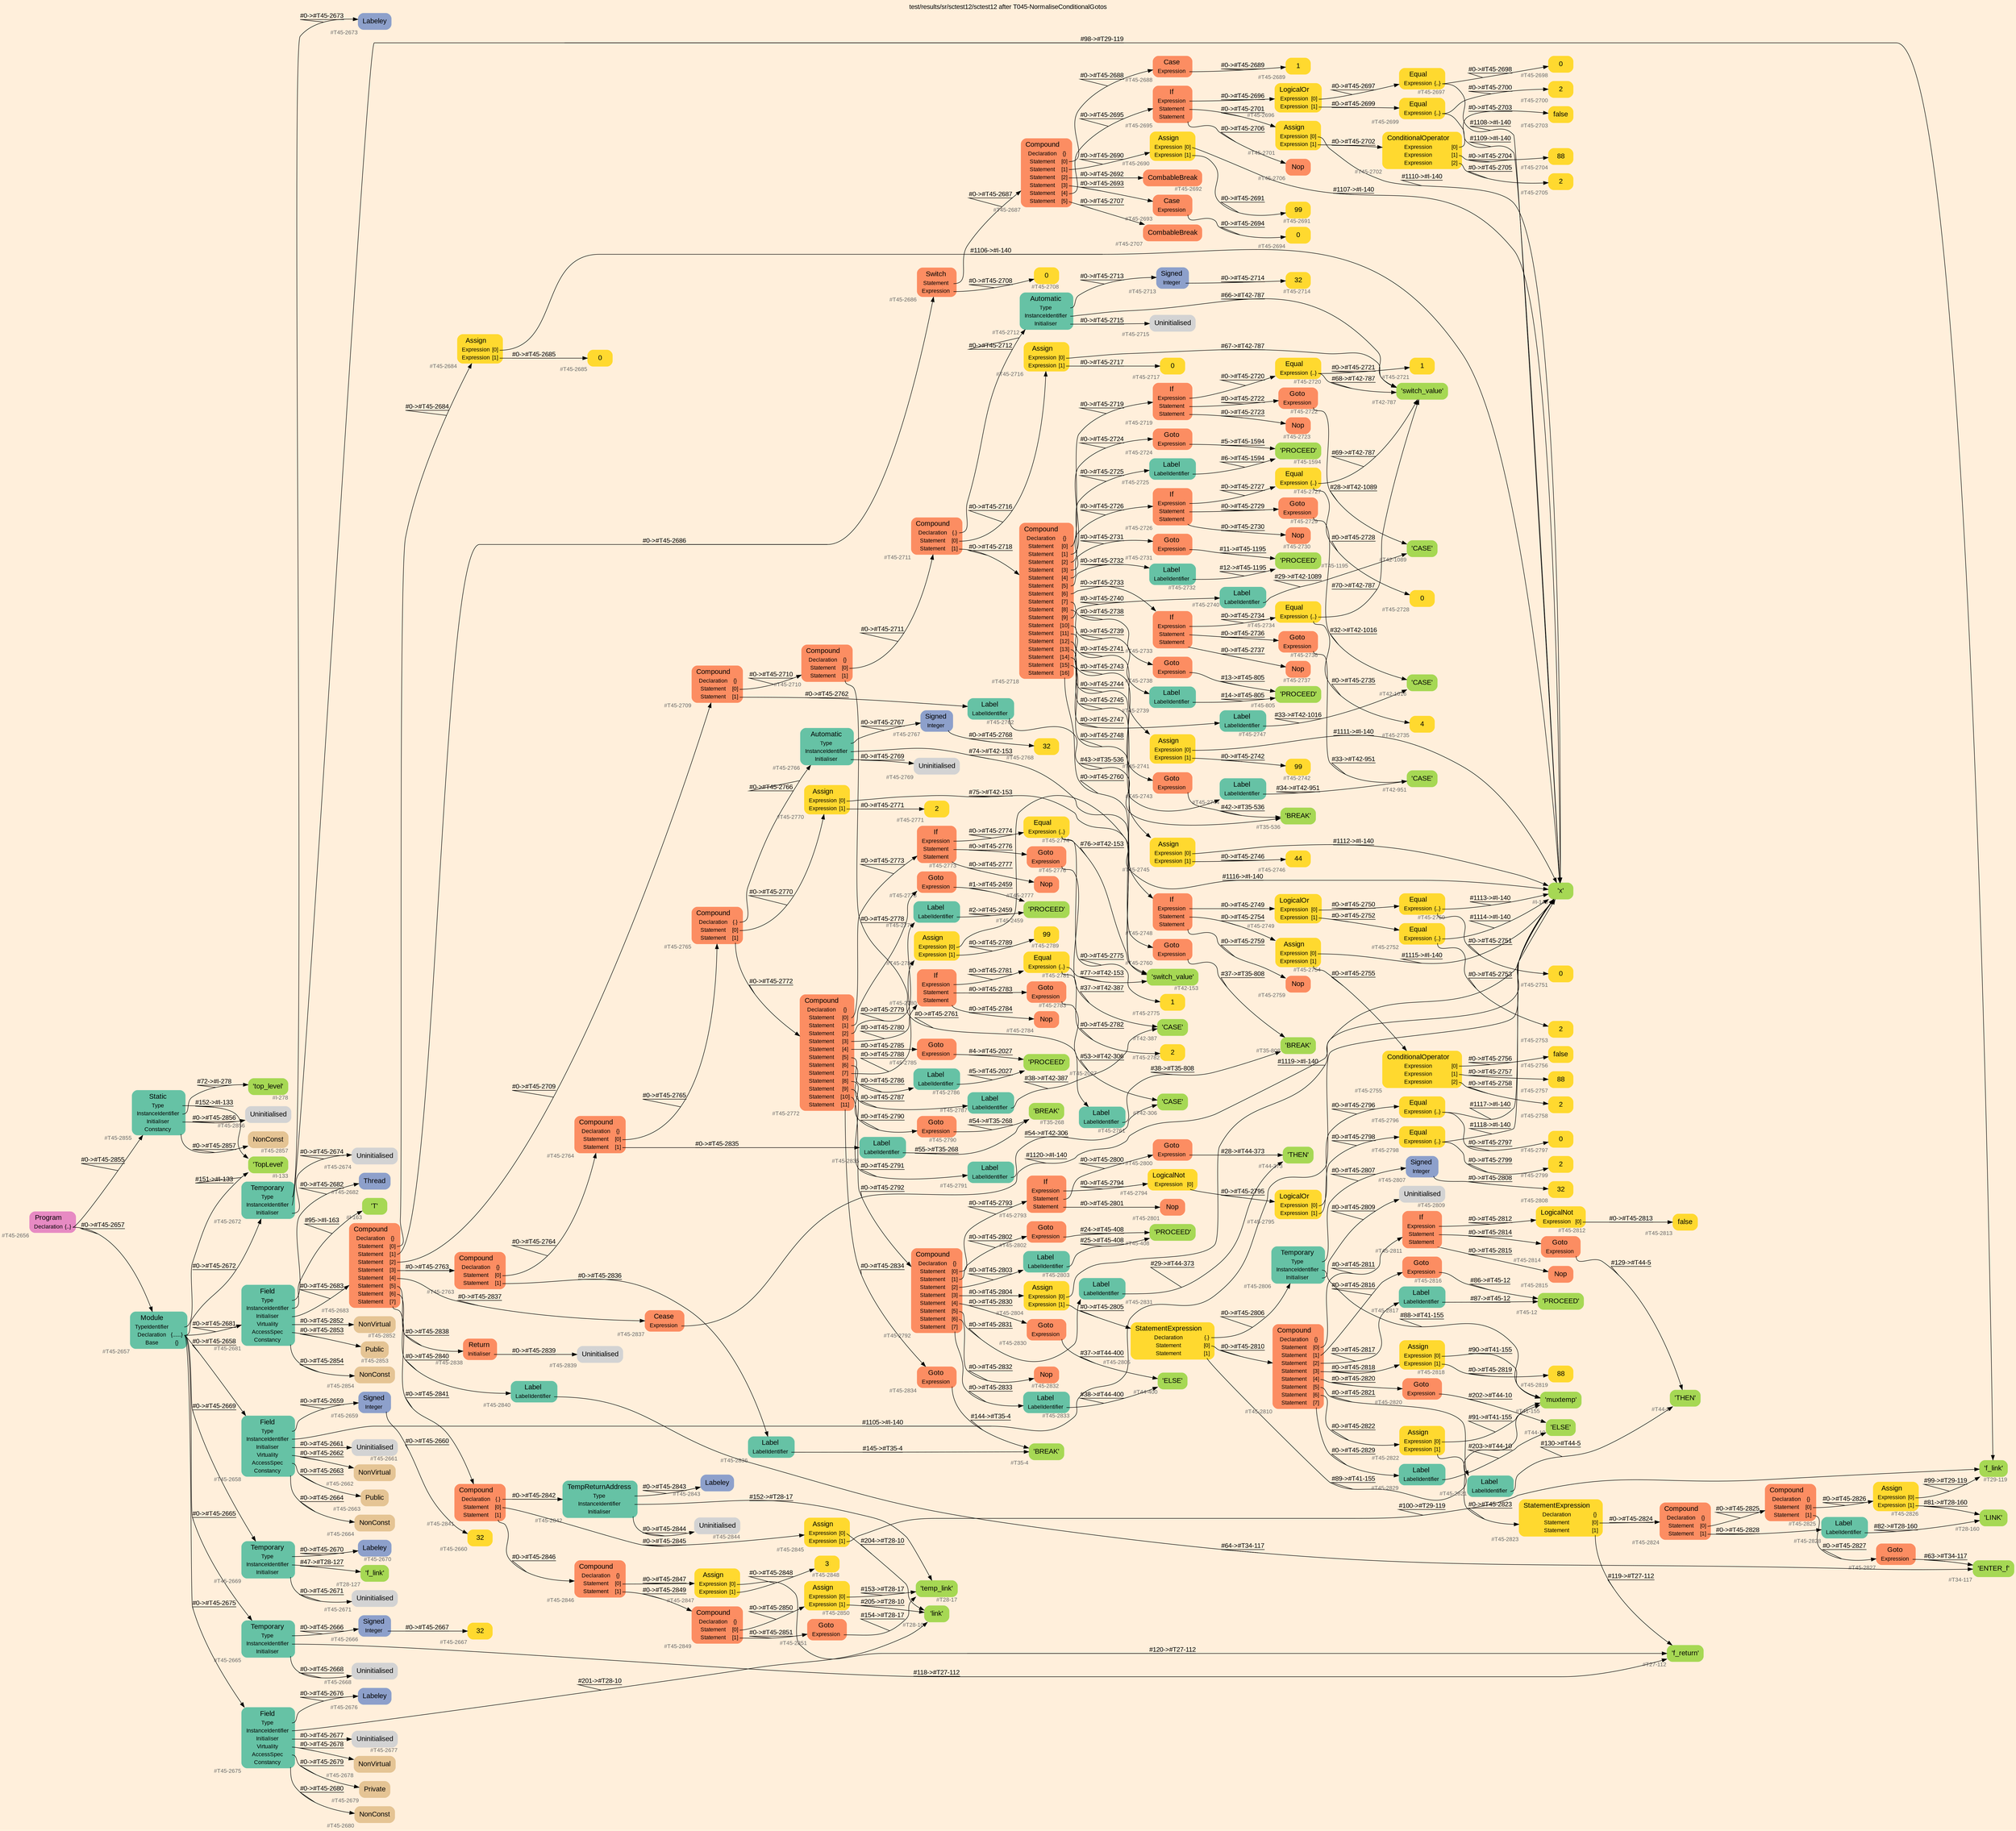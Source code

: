 digraph "test/results/sr/sctest12/sctest12 after T045-NormaliseConditionalGotos" {
label = "test/results/sr/sctest12/sctest12 after T045-NormaliseConditionalGotos"
labelloc = t
graph [
    rankdir = "LR"
    ranksep = 0.3
    bgcolor = antiquewhite1
    color = black
    fontcolor = black
    fontname = "Arial"
];
node [
    fontname = "Arial"
];
edge [
    fontname = "Arial"
];

// -------------------- node figure --------------------
// -------- block #T45-2656 ----------
"#T45-2656" [
    fillcolor = "/set28/4"
    xlabel = "#T45-2656"
    fontsize = "12"
    fontcolor = grey40
    shape = "plaintext"
    label = <<TABLE BORDER="0" CELLBORDER="0" CELLSPACING="0">
     <TR><TD><FONT COLOR="black" POINT-SIZE="15">Program</FONT></TD></TR>
     <TR><TD><FONT COLOR="black" POINT-SIZE="12">Declaration</FONT></TD><TD PORT="port0"><FONT COLOR="black" POINT-SIZE="12">{..}</FONT></TD></TR>
    </TABLE>>
    style = "rounded,filled"
];

// -------- block #T45-2657 ----------
"#T45-2657" [
    fillcolor = "/set28/1"
    xlabel = "#T45-2657"
    fontsize = "12"
    fontcolor = grey40
    shape = "plaintext"
    label = <<TABLE BORDER="0" CELLBORDER="0" CELLSPACING="0">
     <TR><TD><FONT COLOR="black" POINT-SIZE="15">Module</FONT></TD></TR>
     <TR><TD><FONT COLOR="black" POINT-SIZE="12">TypeIdentifier</FONT></TD><TD PORT="port0"></TD></TR>
     <TR><TD><FONT COLOR="black" POINT-SIZE="12">Declaration</FONT></TD><TD PORT="port1"><FONT COLOR="black" POINT-SIZE="12">{......}</FONT></TD></TR>
     <TR><TD><FONT COLOR="black" POINT-SIZE="12">Base</FONT></TD><TD PORT="port2"><FONT COLOR="black" POINT-SIZE="12">{}</FONT></TD></TR>
    </TABLE>>
    style = "rounded,filled"
];

// -------- block #I-133 ----------
"#I-133" [
    fillcolor = "/set28/5"
    xlabel = "#I-133"
    fontsize = "12"
    fontcolor = grey40
    shape = "plaintext"
    label = <<TABLE BORDER="0" CELLBORDER="0" CELLSPACING="0">
     <TR><TD><FONT COLOR="black" POINT-SIZE="15">'TopLevel'</FONT></TD></TR>
    </TABLE>>
    style = "rounded,filled"
];

// -------- block #T45-2658 ----------
"#T45-2658" [
    fillcolor = "/set28/1"
    xlabel = "#T45-2658"
    fontsize = "12"
    fontcolor = grey40
    shape = "plaintext"
    label = <<TABLE BORDER="0" CELLBORDER="0" CELLSPACING="0">
     <TR><TD><FONT COLOR="black" POINT-SIZE="15">Field</FONT></TD></TR>
     <TR><TD><FONT COLOR="black" POINT-SIZE="12">Type</FONT></TD><TD PORT="port0"></TD></TR>
     <TR><TD><FONT COLOR="black" POINT-SIZE="12">InstanceIdentifier</FONT></TD><TD PORT="port1"></TD></TR>
     <TR><TD><FONT COLOR="black" POINT-SIZE="12">Initialiser</FONT></TD><TD PORT="port2"></TD></TR>
     <TR><TD><FONT COLOR="black" POINT-SIZE="12">Virtuality</FONT></TD><TD PORT="port3"></TD></TR>
     <TR><TD><FONT COLOR="black" POINT-SIZE="12">AccessSpec</FONT></TD><TD PORT="port4"></TD></TR>
     <TR><TD><FONT COLOR="black" POINT-SIZE="12">Constancy</FONT></TD><TD PORT="port5"></TD></TR>
    </TABLE>>
    style = "rounded,filled"
];

// -------- block #T45-2659 ----------
"#T45-2659" [
    fillcolor = "/set28/3"
    xlabel = "#T45-2659"
    fontsize = "12"
    fontcolor = grey40
    shape = "plaintext"
    label = <<TABLE BORDER="0" CELLBORDER="0" CELLSPACING="0">
     <TR><TD><FONT COLOR="black" POINT-SIZE="15">Signed</FONT></TD></TR>
     <TR><TD><FONT COLOR="black" POINT-SIZE="12">Integer</FONT></TD><TD PORT="port0"></TD></TR>
    </TABLE>>
    style = "rounded,filled"
];

// -------- block #T45-2660 ----------
"#T45-2660" [
    fillcolor = "/set28/6"
    xlabel = "#T45-2660"
    fontsize = "12"
    fontcolor = grey40
    shape = "plaintext"
    label = <<TABLE BORDER="0" CELLBORDER="0" CELLSPACING="0">
     <TR><TD><FONT COLOR="black" POINT-SIZE="15">32</FONT></TD></TR>
    </TABLE>>
    style = "rounded,filled"
];

// -------- block #I-140 ----------
"#I-140" [
    fillcolor = "/set28/5"
    xlabel = "#I-140"
    fontsize = "12"
    fontcolor = grey40
    shape = "plaintext"
    label = <<TABLE BORDER="0" CELLBORDER="0" CELLSPACING="0">
     <TR><TD><FONT COLOR="black" POINT-SIZE="15">'x'</FONT></TD></TR>
    </TABLE>>
    style = "rounded,filled"
];

// -------- block #T45-2661 ----------
"#T45-2661" [
    xlabel = "#T45-2661"
    fontsize = "12"
    fontcolor = grey40
    shape = "plaintext"
    label = <<TABLE BORDER="0" CELLBORDER="0" CELLSPACING="0">
     <TR><TD><FONT COLOR="black" POINT-SIZE="15">Uninitialised</FONT></TD></TR>
    </TABLE>>
    style = "rounded,filled"
];

// -------- block #T45-2662 ----------
"#T45-2662" [
    fillcolor = "/set28/7"
    xlabel = "#T45-2662"
    fontsize = "12"
    fontcolor = grey40
    shape = "plaintext"
    label = <<TABLE BORDER="0" CELLBORDER="0" CELLSPACING="0">
     <TR><TD><FONT COLOR="black" POINT-SIZE="15">NonVirtual</FONT></TD></TR>
    </TABLE>>
    style = "rounded,filled"
];

// -------- block #T45-2663 ----------
"#T45-2663" [
    fillcolor = "/set28/7"
    xlabel = "#T45-2663"
    fontsize = "12"
    fontcolor = grey40
    shape = "plaintext"
    label = <<TABLE BORDER="0" CELLBORDER="0" CELLSPACING="0">
     <TR><TD><FONT COLOR="black" POINT-SIZE="15">Public</FONT></TD></TR>
    </TABLE>>
    style = "rounded,filled"
];

// -------- block #T45-2664 ----------
"#T45-2664" [
    fillcolor = "/set28/7"
    xlabel = "#T45-2664"
    fontsize = "12"
    fontcolor = grey40
    shape = "plaintext"
    label = <<TABLE BORDER="0" CELLBORDER="0" CELLSPACING="0">
     <TR><TD><FONT COLOR="black" POINT-SIZE="15">NonConst</FONT></TD></TR>
    </TABLE>>
    style = "rounded,filled"
];

// -------- block #T45-2665 ----------
"#T45-2665" [
    fillcolor = "/set28/1"
    xlabel = "#T45-2665"
    fontsize = "12"
    fontcolor = grey40
    shape = "plaintext"
    label = <<TABLE BORDER="0" CELLBORDER="0" CELLSPACING="0">
     <TR><TD><FONT COLOR="black" POINT-SIZE="15">Temporary</FONT></TD></TR>
     <TR><TD><FONT COLOR="black" POINT-SIZE="12">Type</FONT></TD><TD PORT="port0"></TD></TR>
     <TR><TD><FONT COLOR="black" POINT-SIZE="12">InstanceIdentifier</FONT></TD><TD PORT="port1"></TD></TR>
     <TR><TD><FONT COLOR="black" POINT-SIZE="12">Initialiser</FONT></TD><TD PORT="port2"></TD></TR>
    </TABLE>>
    style = "rounded,filled"
];

// -------- block #T45-2666 ----------
"#T45-2666" [
    fillcolor = "/set28/3"
    xlabel = "#T45-2666"
    fontsize = "12"
    fontcolor = grey40
    shape = "plaintext"
    label = <<TABLE BORDER="0" CELLBORDER="0" CELLSPACING="0">
     <TR><TD><FONT COLOR="black" POINT-SIZE="15">Signed</FONT></TD></TR>
     <TR><TD><FONT COLOR="black" POINT-SIZE="12">Integer</FONT></TD><TD PORT="port0"></TD></TR>
    </TABLE>>
    style = "rounded,filled"
];

// -------- block #T45-2667 ----------
"#T45-2667" [
    fillcolor = "/set28/6"
    xlabel = "#T45-2667"
    fontsize = "12"
    fontcolor = grey40
    shape = "plaintext"
    label = <<TABLE BORDER="0" CELLBORDER="0" CELLSPACING="0">
     <TR><TD><FONT COLOR="black" POINT-SIZE="15">32</FONT></TD></TR>
    </TABLE>>
    style = "rounded,filled"
];

// -------- block #T27-112 ----------
"#T27-112" [
    fillcolor = "/set28/5"
    xlabel = "#T27-112"
    fontsize = "12"
    fontcolor = grey40
    shape = "plaintext"
    label = <<TABLE BORDER="0" CELLBORDER="0" CELLSPACING="0">
     <TR><TD><FONT COLOR="black" POINT-SIZE="15">'f_return'</FONT></TD></TR>
    </TABLE>>
    style = "rounded,filled"
];

// -------- block #T45-2668 ----------
"#T45-2668" [
    xlabel = "#T45-2668"
    fontsize = "12"
    fontcolor = grey40
    shape = "plaintext"
    label = <<TABLE BORDER="0" CELLBORDER="0" CELLSPACING="0">
     <TR><TD><FONT COLOR="black" POINT-SIZE="15">Uninitialised</FONT></TD></TR>
    </TABLE>>
    style = "rounded,filled"
];

// -------- block #T45-2669 ----------
"#T45-2669" [
    fillcolor = "/set28/1"
    xlabel = "#T45-2669"
    fontsize = "12"
    fontcolor = grey40
    shape = "plaintext"
    label = <<TABLE BORDER="0" CELLBORDER="0" CELLSPACING="0">
     <TR><TD><FONT COLOR="black" POINT-SIZE="15">Temporary</FONT></TD></TR>
     <TR><TD><FONT COLOR="black" POINT-SIZE="12">Type</FONT></TD><TD PORT="port0"></TD></TR>
     <TR><TD><FONT COLOR="black" POINT-SIZE="12">InstanceIdentifier</FONT></TD><TD PORT="port1"></TD></TR>
     <TR><TD><FONT COLOR="black" POINT-SIZE="12">Initialiser</FONT></TD><TD PORT="port2"></TD></TR>
    </TABLE>>
    style = "rounded,filled"
];

// -------- block #T45-2670 ----------
"#T45-2670" [
    fillcolor = "/set28/3"
    xlabel = "#T45-2670"
    fontsize = "12"
    fontcolor = grey40
    shape = "plaintext"
    label = <<TABLE BORDER="0" CELLBORDER="0" CELLSPACING="0">
     <TR><TD><FONT COLOR="black" POINT-SIZE="15">Labeley</FONT></TD></TR>
    </TABLE>>
    style = "rounded,filled"
];

// -------- block #T28-127 ----------
"#T28-127" [
    fillcolor = "/set28/5"
    xlabel = "#T28-127"
    fontsize = "12"
    fontcolor = grey40
    shape = "plaintext"
    label = <<TABLE BORDER="0" CELLBORDER="0" CELLSPACING="0">
     <TR><TD><FONT COLOR="black" POINT-SIZE="15">'f_link'</FONT></TD></TR>
    </TABLE>>
    style = "rounded,filled"
];

// -------- block #T45-2671 ----------
"#T45-2671" [
    xlabel = "#T45-2671"
    fontsize = "12"
    fontcolor = grey40
    shape = "plaintext"
    label = <<TABLE BORDER="0" CELLBORDER="0" CELLSPACING="0">
     <TR><TD><FONT COLOR="black" POINT-SIZE="15">Uninitialised</FONT></TD></TR>
    </TABLE>>
    style = "rounded,filled"
];

// -------- block #T45-2672 ----------
"#T45-2672" [
    fillcolor = "/set28/1"
    xlabel = "#T45-2672"
    fontsize = "12"
    fontcolor = grey40
    shape = "plaintext"
    label = <<TABLE BORDER="0" CELLBORDER="0" CELLSPACING="0">
     <TR><TD><FONT COLOR="black" POINT-SIZE="15">Temporary</FONT></TD></TR>
     <TR><TD><FONT COLOR="black" POINT-SIZE="12">Type</FONT></TD><TD PORT="port0"></TD></TR>
     <TR><TD><FONT COLOR="black" POINT-SIZE="12">InstanceIdentifier</FONT></TD><TD PORT="port1"></TD></TR>
     <TR><TD><FONT COLOR="black" POINT-SIZE="12">Initialiser</FONT></TD><TD PORT="port2"></TD></TR>
    </TABLE>>
    style = "rounded,filled"
];

// -------- block #T45-2673 ----------
"#T45-2673" [
    fillcolor = "/set28/3"
    xlabel = "#T45-2673"
    fontsize = "12"
    fontcolor = grey40
    shape = "plaintext"
    label = <<TABLE BORDER="0" CELLBORDER="0" CELLSPACING="0">
     <TR><TD><FONT COLOR="black" POINT-SIZE="15">Labeley</FONT></TD></TR>
    </TABLE>>
    style = "rounded,filled"
];

// -------- block #T29-119 ----------
"#T29-119" [
    fillcolor = "/set28/5"
    xlabel = "#T29-119"
    fontsize = "12"
    fontcolor = grey40
    shape = "plaintext"
    label = <<TABLE BORDER="0" CELLBORDER="0" CELLSPACING="0">
     <TR><TD><FONT COLOR="black" POINT-SIZE="15">'f_link'</FONT></TD></TR>
    </TABLE>>
    style = "rounded,filled"
];

// -------- block #T45-2674 ----------
"#T45-2674" [
    xlabel = "#T45-2674"
    fontsize = "12"
    fontcolor = grey40
    shape = "plaintext"
    label = <<TABLE BORDER="0" CELLBORDER="0" CELLSPACING="0">
     <TR><TD><FONT COLOR="black" POINT-SIZE="15">Uninitialised</FONT></TD></TR>
    </TABLE>>
    style = "rounded,filled"
];

// -------- block #T45-2675 ----------
"#T45-2675" [
    fillcolor = "/set28/1"
    xlabel = "#T45-2675"
    fontsize = "12"
    fontcolor = grey40
    shape = "plaintext"
    label = <<TABLE BORDER="0" CELLBORDER="0" CELLSPACING="0">
     <TR><TD><FONT COLOR="black" POINT-SIZE="15">Field</FONT></TD></TR>
     <TR><TD><FONT COLOR="black" POINT-SIZE="12">Type</FONT></TD><TD PORT="port0"></TD></TR>
     <TR><TD><FONT COLOR="black" POINT-SIZE="12">InstanceIdentifier</FONT></TD><TD PORT="port1"></TD></TR>
     <TR><TD><FONT COLOR="black" POINT-SIZE="12">Initialiser</FONT></TD><TD PORT="port2"></TD></TR>
     <TR><TD><FONT COLOR="black" POINT-SIZE="12">Virtuality</FONT></TD><TD PORT="port3"></TD></TR>
     <TR><TD><FONT COLOR="black" POINT-SIZE="12">AccessSpec</FONT></TD><TD PORT="port4"></TD></TR>
     <TR><TD><FONT COLOR="black" POINT-SIZE="12">Constancy</FONT></TD><TD PORT="port5"></TD></TR>
    </TABLE>>
    style = "rounded,filled"
];

// -------- block #T45-2676 ----------
"#T45-2676" [
    fillcolor = "/set28/3"
    xlabel = "#T45-2676"
    fontsize = "12"
    fontcolor = grey40
    shape = "plaintext"
    label = <<TABLE BORDER="0" CELLBORDER="0" CELLSPACING="0">
     <TR><TD><FONT COLOR="black" POINT-SIZE="15">Labeley</FONT></TD></TR>
    </TABLE>>
    style = "rounded,filled"
];

// -------- block #T28-10 ----------
"#T28-10" [
    fillcolor = "/set28/5"
    xlabel = "#T28-10"
    fontsize = "12"
    fontcolor = grey40
    shape = "plaintext"
    label = <<TABLE BORDER="0" CELLBORDER="0" CELLSPACING="0">
     <TR><TD><FONT COLOR="black" POINT-SIZE="15">'link'</FONT></TD></TR>
    </TABLE>>
    style = "rounded,filled"
];

// -------- block #T45-2677 ----------
"#T45-2677" [
    xlabel = "#T45-2677"
    fontsize = "12"
    fontcolor = grey40
    shape = "plaintext"
    label = <<TABLE BORDER="0" CELLBORDER="0" CELLSPACING="0">
     <TR><TD><FONT COLOR="black" POINT-SIZE="15">Uninitialised</FONT></TD></TR>
    </TABLE>>
    style = "rounded,filled"
];

// -------- block #T45-2678 ----------
"#T45-2678" [
    fillcolor = "/set28/7"
    xlabel = "#T45-2678"
    fontsize = "12"
    fontcolor = grey40
    shape = "plaintext"
    label = <<TABLE BORDER="0" CELLBORDER="0" CELLSPACING="0">
     <TR><TD><FONT COLOR="black" POINT-SIZE="15">NonVirtual</FONT></TD></TR>
    </TABLE>>
    style = "rounded,filled"
];

// -------- block #T45-2679 ----------
"#T45-2679" [
    fillcolor = "/set28/7"
    xlabel = "#T45-2679"
    fontsize = "12"
    fontcolor = grey40
    shape = "plaintext"
    label = <<TABLE BORDER="0" CELLBORDER="0" CELLSPACING="0">
     <TR><TD><FONT COLOR="black" POINT-SIZE="15">Private</FONT></TD></TR>
    </TABLE>>
    style = "rounded,filled"
];

// -------- block #T45-2680 ----------
"#T45-2680" [
    fillcolor = "/set28/7"
    xlabel = "#T45-2680"
    fontsize = "12"
    fontcolor = grey40
    shape = "plaintext"
    label = <<TABLE BORDER="0" CELLBORDER="0" CELLSPACING="0">
     <TR><TD><FONT COLOR="black" POINT-SIZE="15">NonConst</FONT></TD></TR>
    </TABLE>>
    style = "rounded,filled"
];

// -------- block #T45-2681 ----------
"#T45-2681" [
    fillcolor = "/set28/1"
    xlabel = "#T45-2681"
    fontsize = "12"
    fontcolor = grey40
    shape = "plaintext"
    label = <<TABLE BORDER="0" CELLBORDER="0" CELLSPACING="0">
     <TR><TD><FONT COLOR="black" POINT-SIZE="15">Field</FONT></TD></TR>
     <TR><TD><FONT COLOR="black" POINT-SIZE="12">Type</FONT></TD><TD PORT="port0"></TD></TR>
     <TR><TD><FONT COLOR="black" POINT-SIZE="12">InstanceIdentifier</FONT></TD><TD PORT="port1"></TD></TR>
     <TR><TD><FONT COLOR="black" POINT-SIZE="12">Initialiser</FONT></TD><TD PORT="port2"></TD></TR>
     <TR><TD><FONT COLOR="black" POINT-SIZE="12">Virtuality</FONT></TD><TD PORT="port3"></TD></TR>
     <TR><TD><FONT COLOR="black" POINT-SIZE="12">AccessSpec</FONT></TD><TD PORT="port4"></TD></TR>
     <TR><TD><FONT COLOR="black" POINT-SIZE="12">Constancy</FONT></TD><TD PORT="port5"></TD></TR>
    </TABLE>>
    style = "rounded,filled"
];

// -------- block #T45-2682 ----------
"#T45-2682" [
    fillcolor = "/set28/3"
    xlabel = "#T45-2682"
    fontsize = "12"
    fontcolor = grey40
    shape = "plaintext"
    label = <<TABLE BORDER="0" CELLBORDER="0" CELLSPACING="0">
     <TR><TD><FONT COLOR="black" POINT-SIZE="15">Thread</FONT></TD></TR>
    </TABLE>>
    style = "rounded,filled"
];

// -------- block #I-163 ----------
"#I-163" [
    fillcolor = "/set28/5"
    xlabel = "#I-163"
    fontsize = "12"
    fontcolor = grey40
    shape = "plaintext"
    label = <<TABLE BORDER="0" CELLBORDER="0" CELLSPACING="0">
     <TR><TD><FONT COLOR="black" POINT-SIZE="15">'T'</FONT></TD></TR>
    </TABLE>>
    style = "rounded,filled"
];

// -------- block #T45-2683 ----------
"#T45-2683" [
    fillcolor = "/set28/2"
    xlabel = "#T45-2683"
    fontsize = "12"
    fontcolor = grey40
    shape = "plaintext"
    label = <<TABLE BORDER="0" CELLBORDER="0" CELLSPACING="0">
     <TR><TD><FONT COLOR="black" POINT-SIZE="15">Compound</FONT></TD></TR>
     <TR><TD><FONT COLOR="black" POINT-SIZE="12">Declaration</FONT></TD><TD PORT="port0"><FONT COLOR="black" POINT-SIZE="12">{}</FONT></TD></TR>
     <TR><TD><FONT COLOR="black" POINT-SIZE="12">Statement</FONT></TD><TD PORT="port1"><FONT COLOR="black" POINT-SIZE="12">[0]</FONT></TD></TR>
     <TR><TD><FONT COLOR="black" POINT-SIZE="12">Statement</FONT></TD><TD PORT="port2"><FONT COLOR="black" POINT-SIZE="12">[1]</FONT></TD></TR>
     <TR><TD><FONT COLOR="black" POINT-SIZE="12">Statement</FONT></TD><TD PORT="port3"><FONT COLOR="black" POINT-SIZE="12">[2]</FONT></TD></TR>
     <TR><TD><FONT COLOR="black" POINT-SIZE="12">Statement</FONT></TD><TD PORT="port4"><FONT COLOR="black" POINT-SIZE="12">[3]</FONT></TD></TR>
     <TR><TD><FONT COLOR="black" POINT-SIZE="12">Statement</FONT></TD><TD PORT="port5"><FONT COLOR="black" POINT-SIZE="12">[4]</FONT></TD></TR>
     <TR><TD><FONT COLOR="black" POINT-SIZE="12">Statement</FONT></TD><TD PORT="port6"><FONT COLOR="black" POINT-SIZE="12">[5]</FONT></TD></TR>
     <TR><TD><FONT COLOR="black" POINT-SIZE="12">Statement</FONT></TD><TD PORT="port7"><FONT COLOR="black" POINT-SIZE="12">[6]</FONT></TD></TR>
     <TR><TD><FONT COLOR="black" POINT-SIZE="12">Statement</FONT></TD><TD PORT="port8"><FONT COLOR="black" POINT-SIZE="12">[7]</FONT></TD></TR>
    </TABLE>>
    style = "rounded,filled"
];

// -------- block #T45-2684 ----------
"#T45-2684" [
    fillcolor = "/set28/6"
    xlabel = "#T45-2684"
    fontsize = "12"
    fontcolor = grey40
    shape = "plaintext"
    label = <<TABLE BORDER="0" CELLBORDER="0" CELLSPACING="0">
     <TR><TD><FONT COLOR="black" POINT-SIZE="15">Assign</FONT></TD></TR>
     <TR><TD><FONT COLOR="black" POINT-SIZE="12">Expression</FONT></TD><TD PORT="port0"><FONT COLOR="black" POINT-SIZE="12">[0]</FONT></TD></TR>
     <TR><TD><FONT COLOR="black" POINT-SIZE="12">Expression</FONT></TD><TD PORT="port1"><FONT COLOR="black" POINT-SIZE="12">[1]</FONT></TD></TR>
    </TABLE>>
    style = "rounded,filled"
];

// -------- block #T45-2685 ----------
"#T45-2685" [
    fillcolor = "/set28/6"
    xlabel = "#T45-2685"
    fontsize = "12"
    fontcolor = grey40
    shape = "plaintext"
    label = <<TABLE BORDER="0" CELLBORDER="0" CELLSPACING="0">
     <TR><TD><FONT COLOR="black" POINT-SIZE="15">0</FONT></TD></TR>
    </TABLE>>
    style = "rounded,filled"
];

// -------- block #T45-2686 ----------
"#T45-2686" [
    fillcolor = "/set28/2"
    xlabel = "#T45-2686"
    fontsize = "12"
    fontcolor = grey40
    shape = "plaintext"
    label = <<TABLE BORDER="0" CELLBORDER="0" CELLSPACING="0">
     <TR><TD><FONT COLOR="black" POINT-SIZE="15">Switch</FONT></TD></TR>
     <TR><TD><FONT COLOR="black" POINT-SIZE="12">Statement</FONT></TD><TD PORT="port0"></TD></TR>
     <TR><TD><FONT COLOR="black" POINT-SIZE="12">Expression</FONT></TD><TD PORT="port1"></TD></TR>
    </TABLE>>
    style = "rounded,filled"
];

// -------- block #T45-2687 ----------
"#T45-2687" [
    fillcolor = "/set28/2"
    xlabel = "#T45-2687"
    fontsize = "12"
    fontcolor = grey40
    shape = "plaintext"
    label = <<TABLE BORDER="0" CELLBORDER="0" CELLSPACING="0">
     <TR><TD><FONT COLOR="black" POINT-SIZE="15">Compound</FONT></TD></TR>
     <TR><TD><FONT COLOR="black" POINT-SIZE="12">Declaration</FONT></TD><TD PORT="port0"><FONT COLOR="black" POINT-SIZE="12">{}</FONT></TD></TR>
     <TR><TD><FONT COLOR="black" POINT-SIZE="12">Statement</FONT></TD><TD PORT="port1"><FONT COLOR="black" POINT-SIZE="12">[0]</FONT></TD></TR>
     <TR><TD><FONT COLOR="black" POINT-SIZE="12">Statement</FONT></TD><TD PORT="port2"><FONT COLOR="black" POINT-SIZE="12">[1]</FONT></TD></TR>
     <TR><TD><FONT COLOR="black" POINT-SIZE="12">Statement</FONT></TD><TD PORT="port3"><FONT COLOR="black" POINT-SIZE="12">[2]</FONT></TD></TR>
     <TR><TD><FONT COLOR="black" POINT-SIZE="12">Statement</FONT></TD><TD PORT="port4"><FONT COLOR="black" POINT-SIZE="12">[3]</FONT></TD></TR>
     <TR><TD><FONT COLOR="black" POINT-SIZE="12">Statement</FONT></TD><TD PORT="port5"><FONT COLOR="black" POINT-SIZE="12">[4]</FONT></TD></TR>
     <TR><TD><FONT COLOR="black" POINT-SIZE="12">Statement</FONT></TD><TD PORT="port6"><FONT COLOR="black" POINT-SIZE="12">[5]</FONT></TD></TR>
    </TABLE>>
    style = "rounded,filled"
];

// -------- block #T45-2688 ----------
"#T45-2688" [
    fillcolor = "/set28/2"
    xlabel = "#T45-2688"
    fontsize = "12"
    fontcolor = grey40
    shape = "plaintext"
    label = <<TABLE BORDER="0" CELLBORDER="0" CELLSPACING="0">
     <TR><TD><FONT COLOR="black" POINT-SIZE="15">Case</FONT></TD></TR>
     <TR><TD><FONT COLOR="black" POINT-SIZE="12">Expression</FONT></TD><TD PORT="port0"></TD></TR>
    </TABLE>>
    style = "rounded,filled"
];

// -------- block #T45-2689 ----------
"#T45-2689" [
    fillcolor = "/set28/6"
    xlabel = "#T45-2689"
    fontsize = "12"
    fontcolor = grey40
    shape = "plaintext"
    label = <<TABLE BORDER="0" CELLBORDER="0" CELLSPACING="0">
     <TR><TD><FONT COLOR="black" POINT-SIZE="15">1</FONT></TD></TR>
    </TABLE>>
    style = "rounded,filled"
];

// -------- block #T45-2690 ----------
"#T45-2690" [
    fillcolor = "/set28/6"
    xlabel = "#T45-2690"
    fontsize = "12"
    fontcolor = grey40
    shape = "plaintext"
    label = <<TABLE BORDER="0" CELLBORDER="0" CELLSPACING="0">
     <TR><TD><FONT COLOR="black" POINT-SIZE="15">Assign</FONT></TD></TR>
     <TR><TD><FONT COLOR="black" POINT-SIZE="12">Expression</FONT></TD><TD PORT="port0"><FONT COLOR="black" POINT-SIZE="12">[0]</FONT></TD></TR>
     <TR><TD><FONT COLOR="black" POINT-SIZE="12">Expression</FONT></TD><TD PORT="port1"><FONT COLOR="black" POINT-SIZE="12">[1]</FONT></TD></TR>
    </TABLE>>
    style = "rounded,filled"
];

// -------- block #T45-2691 ----------
"#T45-2691" [
    fillcolor = "/set28/6"
    xlabel = "#T45-2691"
    fontsize = "12"
    fontcolor = grey40
    shape = "plaintext"
    label = <<TABLE BORDER="0" CELLBORDER="0" CELLSPACING="0">
     <TR><TD><FONT COLOR="black" POINT-SIZE="15">99</FONT></TD></TR>
    </TABLE>>
    style = "rounded,filled"
];

// -------- block #T45-2692 ----------
"#T45-2692" [
    fillcolor = "/set28/2"
    xlabel = "#T45-2692"
    fontsize = "12"
    fontcolor = grey40
    shape = "plaintext"
    label = <<TABLE BORDER="0" CELLBORDER="0" CELLSPACING="0">
     <TR><TD><FONT COLOR="black" POINT-SIZE="15">CombableBreak</FONT></TD></TR>
    </TABLE>>
    style = "rounded,filled"
];

// -------- block #T45-2693 ----------
"#T45-2693" [
    fillcolor = "/set28/2"
    xlabel = "#T45-2693"
    fontsize = "12"
    fontcolor = grey40
    shape = "plaintext"
    label = <<TABLE BORDER="0" CELLBORDER="0" CELLSPACING="0">
     <TR><TD><FONT COLOR="black" POINT-SIZE="15">Case</FONT></TD></TR>
     <TR><TD><FONT COLOR="black" POINT-SIZE="12">Expression</FONT></TD><TD PORT="port0"></TD></TR>
    </TABLE>>
    style = "rounded,filled"
];

// -------- block #T45-2694 ----------
"#T45-2694" [
    fillcolor = "/set28/6"
    xlabel = "#T45-2694"
    fontsize = "12"
    fontcolor = grey40
    shape = "plaintext"
    label = <<TABLE BORDER="0" CELLBORDER="0" CELLSPACING="0">
     <TR><TD><FONT COLOR="black" POINT-SIZE="15">0</FONT></TD></TR>
    </TABLE>>
    style = "rounded,filled"
];

// -------- block #T45-2695 ----------
"#T45-2695" [
    fillcolor = "/set28/2"
    xlabel = "#T45-2695"
    fontsize = "12"
    fontcolor = grey40
    shape = "plaintext"
    label = <<TABLE BORDER="0" CELLBORDER="0" CELLSPACING="0">
     <TR><TD><FONT COLOR="black" POINT-SIZE="15">If</FONT></TD></TR>
     <TR><TD><FONT COLOR="black" POINT-SIZE="12">Expression</FONT></TD><TD PORT="port0"></TD></TR>
     <TR><TD><FONT COLOR="black" POINT-SIZE="12">Statement</FONT></TD><TD PORT="port1"></TD></TR>
     <TR><TD><FONT COLOR="black" POINT-SIZE="12">Statement</FONT></TD><TD PORT="port2"></TD></TR>
    </TABLE>>
    style = "rounded,filled"
];

// -------- block #T45-2696 ----------
"#T45-2696" [
    fillcolor = "/set28/6"
    xlabel = "#T45-2696"
    fontsize = "12"
    fontcolor = grey40
    shape = "plaintext"
    label = <<TABLE BORDER="0" CELLBORDER="0" CELLSPACING="0">
     <TR><TD><FONT COLOR="black" POINT-SIZE="15">LogicalOr</FONT></TD></TR>
     <TR><TD><FONT COLOR="black" POINT-SIZE="12">Expression</FONT></TD><TD PORT="port0"><FONT COLOR="black" POINT-SIZE="12">[0]</FONT></TD></TR>
     <TR><TD><FONT COLOR="black" POINT-SIZE="12">Expression</FONT></TD><TD PORT="port1"><FONT COLOR="black" POINT-SIZE="12">[1]</FONT></TD></TR>
    </TABLE>>
    style = "rounded,filled"
];

// -------- block #T45-2697 ----------
"#T45-2697" [
    fillcolor = "/set28/6"
    xlabel = "#T45-2697"
    fontsize = "12"
    fontcolor = grey40
    shape = "plaintext"
    label = <<TABLE BORDER="0" CELLBORDER="0" CELLSPACING="0">
     <TR><TD><FONT COLOR="black" POINT-SIZE="15">Equal</FONT></TD></TR>
     <TR><TD><FONT COLOR="black" POINT-SIZE="12">Expression</FONT></TD><TD PORT="port0"><FONT COLOR="black" POINT-SIZE="12">{..}</FONT></TD></TR>
    </TABLE>>
    style = "rounded,filled"
];

// -------- block #T45-2698 ----------
"#T45-2698" [
    fillcolor = "/set28/6"
    xlabel = "#T45-2698"
    fontsize = "12"
    fontcolor = grey40
    shape = "plaintext"
    label = <<TABLE BORDER="0" CELLBORDER="0" CELLSPACING="0">
     <TR><TD><FONT COLOR="black" POINT-SIZE="15">0</FONT></TD></TR>
    </TABLE>>
    style = "rounded,filled"
];

// -------- block #T45-2699 ----------
"#T45-2699" [
    fillcolor = "/set28/6"
    xlabel = "#T45-2699"
    fontsize = "12"
    fontcolor = grey40
    shape = "plaintext"
    label = <<TABLE BORDER="0" CELLBORDER="0" CELLSPACING="0">
     <TR><TD><FONT COLOR="black" POINT-SIZE="15">Equal</FONT></TD></TR>
     <TR><TD><FONT COLOR="black" POINT-SIZE="12">Expression</FONT></TD><TD PORT="port0"><FONT COLOR="black" POINT-SIZE="12">{..}</FONT></TD></TR>
    </TABLE>>
    style = "rounded,filled"
];

// -------- block #T45-2700 ----------
"#T45-2700" [
    fillcolor = "/set28/6"
    xlabel = "#T45-2700"
    fontsize = "12"
    fontcolor = grey40
    shape = "plaintext"
    label = <<TABLE BORDER="0" CELLBORDER="0" CELLSPACING="0">
     <TR><TD><FONT COLOR="black" POINT-SIZE="15">2</FONT></TD></TR>
    </TABLE>>
    style = "rounded,filled"
];

// -------- block #T45-2701 ----------
"#T45-2701" [
    fillcolor = "/set28/6"
    xlabel = "#T45-2701"
    fontsize = "12"
    fontcolor = grey40
    shape = "plaintext"
    label = <<TABLE BORDER="0" CELLBORDER="0" CELLSPACING="0">
     <TR><TD><FONT COLOR="black" POINT-SIZE="15">Assign</FONT></TD></TR>
     <TR><TD><FONT COLOR="black" POINT-SIZE="12">Expression</FONT></TD><TD PORT="port0"><FONT COLOR="black" POINT-SIZE="12">[0]</FONT></TD></TR>
     <TR><TD><FONT COLOR="black" POINT-SIZE="12">Expression</FONT></TD><TD PORT="port1"><FONT COLOR="black" POINT-SIZE="12">[1]</FONT></TD></TR>
    </TABLE>>
    style = "rounded,filled"
];

// -------- block #T45-2702 ----------
"#T45-2702" [
    fillcolor = "/set28/6"
    xlabel = "#T45-2702"
    fontsize = "12"
    fontcolor = grey40
    shape = "plaintext"
    label = <<TABLE BORDER="0" CELLBORDER="0" CELLSPACING="0">
     <TR><TD><FONT COLOR="black" POINT-SIZE="15">ConditionalOperator</FONT></TD></TR>
     <TR><TD><FONT COLOR="black" POINT-SIZE="12">Expression</FONT></TD><TD PORT="port0"><FONT COLOR="black" POINT-SIZE="12">[0]</FONT></TD></TR>
     <TR><TD><FONT COLOR="black" POINT-SIZE="12">Expression</FONT></TD><TD PORT="port1"><FONT COLOR="black" POINT-SIZE="12">[1]</FONT></TD></TR>
     <TR><TD><FONT COLOR="black" POINT-SIZE="12">Expression</FONT></TD><TD PORT="port2"><FONT COLOR="black" POINT-SIZE="12">[2]</FONT></TD></TR>
    </TABLE>>
    style = "rounded,filled"
];

// -------- block #T45-2703 ----------
"#T45-2703" [
    fillcolor = "/set28/6"
    xlabel = "#T45-2703"
    fontsize = "12"
    fontcolor = grey40
    shape = "plaintext"
    label = <<TABLE BORDER="0" CELLBORDER="0" CELLSPACING="0">
     <TR><TD><FONT COLOR="black" POINT-SIZE="15">false</FONT></TD></TR>
    </TABLE>>
    style = "rounded,filled"
];

// -------- block #T45-2704 ----------
"#T45-2704" [
    fillcolor = "/set28/6"
    xlabel = "#T45-2704"
    fontsize = "12"
    fontcolor = grey40
    shape = "plaintext"
    label = <<TABLE BORDER="0" CELLBORDER="0" CELLSPACING="0">
     <TR><TD><FONT COLOR="black" POINT-SIZE="15">88</FONT></TD></TR>
    </TABLE>>
    style = "rounded,filled"
];

// -------- block #T45-2705 ----------
"#T45-2705" [
    fillcolor = "/set28/6"
    xlabel = "#T45-2705"
    fontsize = "12"
    fontcolor = grey40
    shape = "plaintext"
    label = <<TABLE BORDER="0" CELLBORDER="0" CELLSPACING="0">
     <TR><TD><FONT COLOR="black" POINT-SIZE="15">2</FONT></TD></TR>
    </TABLE>>
    style = "rounded,filled"
];

// -------- block #T45-2706 ----------
"#T45-2706" [
    fillcolor = "/set28/2"
    xlabel = "#T45-2706"
    fontsize = "12"
    fontcolor = grey40
    shape = "plaintext"
    label = <<TABLE BORDER="0" CELLBORDER="0" CELLSPACING="0">
     <TR><TD><FONT COLOR="black" POINT-SIZE="15">Nop</FONT></TD></TR>
    </TABLE>>
    style = "rounded,filled"
];

// -------- block #T45-2707 ----------
"#T45-2707" [
    fillcolor = "/set28/2"
    xlabel = "#T45-2707"
    fontsize = "12"
    fontcolor = grey40
    shape = "plaintext"
    label = <<TABLE BORDER="0" CELLBORDER="0" CELLSPACING="0">
     <TR><TD><FONT COLOR="black" POINT-SIZE="15">CombableBreak</FONT></TD></TR>
    </TABLE>>
    style = "rounded,filled"
];

// -------- block #T45-2708 ----------
"#T45-2708" [
    fillcolor = "/set28/6"
    xlabel = "#T45-2708"
    fontsize = "12"
    fontcolor = grey40
    shape = "plaintext"
    label = <<TABLE BORDER="0" CELLBORDER="0" CELLSPACING="0">
     <TR><TD><FONT COLOR="black" POINT-SIZE="15">0</FONT></TD></TR>
    </TABLE>>
    style = "rounded,filled"
];

// -------- block #T45-2709 ----------
"#T45-2709" [
    fillcolor = "/set28/2"
    xlabel = "#T45-2709"
    fontsize = "12"
    fontcolor = grey40
    shape = "plaintext"
    label = <<TABLE BORDER="0" CELLBORDER="0" CELLSPACING="0">
     <TR><TD><FONT COLOR="black" POINT-SIZE="15">Compound</FONT></TD></TR>
     <TR><TD><FONT COLOR="black" POINT-SIZE="12">Declaration</FONT></TD><TD PORT="port0"><FONT COLOR="black" POINT-SIZE="12">{}</FONT></TD></TR>
     <TR><TD><FONT COLOR="black" POINT-SIZE="12">Statement</FONT></TD><TD PORT="port1"><FONT COLOR="black" POINT-SIZE="12">[0]</FONT></TD></TR>
     <TR><TD><FONT COLOR="black" POINT-SIZE="12">Statement</FONT></TD><TD PORT="port2"><FONT COLOR="black" POINT-SIZE="12">[1]</FONT></TD></TR>
    </TABLE>>
    style = "rounded,filled"
];

// -------- block #T45-2710 ----------
"#T45-2710" [
    fillcolor = "/set28/2"
    xlabel = "#T45-2710"
    fontsize = "12"
    fontcolor = grey40
    shape = "plaintext"
    label = <<TABLE BORDER="0" CELLBORDER="0" CELLSPACING="0">
     <TR><TD><FONT COLOR="black" POINT-SIZE="15">Compound</FONT></TD></TR>
     <TR><TD><FONT COLOR="black" POINT-SIZE="12">Declaration</FONT></TD><TD PORT="port0"><FONT COLOR="black" POINT-SIZE="12">{}</FONT></TD></TR>
     <TR><TD><FONT COLOR="black" POINT-SIZE="12">Statement</FONT></TD><TD PORT="port1"><FONT COLOR="black" POINT-SIZE="12">[0]</FONT></TD></TR>
     <TR><TD><FONT COLOR="black" POINT-SIZE="12">Statement</FONT></TD><TD PORT="port2"><FONT COLOR="black" POINT-SIZE="12">[1]</FONT></TD></TR>
    </TABLE>>
    style = "rounded,filled"
];

// -------- block #T45-2711 ----------
"#T45-2711" [
    fillcolor = "/set28/2"
    xlabel = "#T45-2711"
    fontsize = "12"
    fontcolor = grey40
    shape = "plaintext"
    label = <<TABLE BORDER="0" CELLBORDER="0" CELLSPACING="0">
     <TR><TD><FONT COLOR="black" POINT-SIZE="15">Compound</FONT></TD></TR>
     <TR><TD><FONT COLOR="black" POINT-SIZE="12">Declaration</FONT></TD><TD PORT="port0"><FONT COLOR="black" POINT-SIZE="12">{.}</FONT></TD></TR>
     <TR><TD><FONT COLOR="black" POINT-SIZE="12">Statement</FONT></TD><TD PORT="port1"><FONT COLOR="black" POINT-SIZE="12">[0]</FONT></TD></TR>
     <TR><TD><FONT COLOR="black" POINT-SIZE="12">Statement</FONT></TD><TD PORT="port2"><FONT COLOR="black" POINT-SIZE="12">[1]</FONT></TD></TR>
    </TABLE>>
    style = "rounded,filled"
];

// -------- block #T45-2712 ----------
"#T45-2712" [
    fillcolor = "/set28/1"
    xlabel = "#T45-2712"
    fontsize = "12"
    fontcolor = grey40
    shape = "plaintext"
    label = <<TABLE BORDER="0" CELLBORDER="0" CELLSPACING="0">
     <TR><TD><FONT COLOR="black" POINT-SIZE="15">Automatic</FONT></TD></TR>
     <TR><TD><FONT COLOR="black" POINT-SIZE="12">Type</FONT></TD><TD PORT="port0"></TD></TR>
     <TR><TD><FONT COLOR="black" POINT-SIZE="12">InstanceIdentifier</FONT></TD><TD PORT="port1"></TD></TR>
     <TR><TD><FONT COLOR="black" POINT-SIZE="12">Initialiser</FONT></TD><TD PORT="port2"></TD></TR>
    </TABLE>>
    style = "rounded,filled"
];

// -------- block #T45-2713 ----------
"#T45-2713" [
    fillcolor = "/set28/3"
    xlabel = "#T45-2713"
    fontsize = "12"
    fontcolor = grey40
    shape = "plaintext"
    label = <<TABLE BORDER="0" CELLBORDER="0" CELLSPACING="0">
     <TR><TD><FONT COLOR="black" POINT-SIZE="15">Signed</FONT></TD></TR>
     <TR><TD><FONT COLOR="black" POINT-SIZE="12">Integer</FONT></TD><TD PORT="port0"></TD></TR>
    </TABLE>>
    style = "rounded,filled"
];

// -------- block #T45-2714 ----------
"#T45-2714" [
    fillcolor = "/set28/6"
    xlabel = "#T45-2714"
    fontsize = "12"
    fontcolor = grey40
    shape = "plaintext"
    label = <<TABLE BORDER="0" CELLBORDER="0" CELLSPACING="0">
     <TR><TD><FONT COLOR="black" POINT-SIZE="15">32</FONT></TD></TR>
    </TABLE>>
    style = "rounded,filled"
];

// -------- block #T42-787 ----------
"#T42-787" [
    fillcolor = "/set28/5"
    xlabel = "#T42-787"
    fontsize = "12"
    fontcolor = grey40
    shape = "plaintext"
    label = <<TABLE BORDER="0" CELLBORDER="0" CELLSPACING="0">
     <TR><TD><FONT COLOR="black" POINT-SIZE="15">'switch_value'</FONT></TD></TR>
    </TABLE>>
    style = "rounded,filled"
];

// -------- block #T45-2715 ----------
"#T45-2715" [
    xlabel = "#T45-2715"
    fontsize = "12"
    fontcolor = grey40
    shape = "plaintext"
    label = <<TABLE BORDER="0" CELLBORDER="0" CELLSPACING="0">
     <TR><TD><FONT COLOR="black" POINT-SIZE="15">Uninitialised</FONT></TD></TR>
    </TABLE>>
    style = "rounded,filled"
];

// -------- block #T45-2716 ----------
"#T45-2716" [
    fillcolor = "/set28/6"
    xlabel = "#T45-2716"
    fontsize = "12"
    fontcolor = grey40
    shape = "plaintext"
    label = <<TABLE BORDER="0" CELLBORDER="0" CELLSPACING="0">
     <TR><TD><FONT COLOR="black" POINT-SIZE="15">Assign</FONT></TD></TR>
     <TR><TD><FONT COLOR="black" POINT-SIZE="12">Expression</FONT></TD><TD PORT="port0"><FONT COLOR="black" POINT-SIZE="12">[0]</FONT></TD></TR>
     <TR><TD><FONT COLOR="black" POINT-SIZE="12">Expression</FONT></TD><TD PORT="port1"><FONT COLOR="black" POINT-SIZE="12">[1]</FONT></TD></TR>
    </TABLE>>
    style = "rounded,filled"
];

// -------- block #T45-2717 ----------
"#T45-2717" [
    fillcolor = "/set28/6"
    xlabel = "#T45-2717"
    fontsize = "12"
    fontcolor = grey40
    shape = "plaintext"
    label = <<TABLE BORDER="0" CELLBORDER="0" CELLSPACING="0">
     <TR><TD><FONT COLOR="black" POINT-SIZE="15">0</FONT></TD></TR>
    </TABLE>>
    style = "rounded,filled"
];

// -------- block #T45-2718 ----------
"#T45-2718" [
    fillcolor = "/set28/2"
    xlabel = "#T45-2718"
    fontsize = "12"
    fontcolor = grey40
    shape = "plaintext"
    label = <<TABLE BORDER="0" CELLBORDER="0" CELLSPACING="0">
     <TR><TD><FONT COLOR="black" POINT-SIZE="15">Compound</FONT></TD></TR>
     <TR><TD><FONT COLOR="black" POINT-SIZE="12">Declaration</FONT></TD><TD PORT="port0"><FONT COLOR="black" POINT-SIZE="12">{}</FONT></TD></TR>
     <TR><TD><FONT COLOR="black" POINT-SIZE="12">Statement</FONT></TD><TD PORT="port1"><FONT COLOR="black" POINT-SIZE="12">[0]</FONT></TD></TR>
     <TR><TD><FONT COLOR="black" POINT-SIZE="12">Statement</FONT></TD><TD PORT="port2"><FONT COLOR="black" POINT-SIZE="12">[1]</FONT></TD></TR>
     <TR><TD><FONT COLOR="black" POINT-SIZE="12">Statement</FONT></TD><TD PORT="port3"><FONT COLOR="black" POINT-SIZE="12">[2]</FONT></TD></TR>
     <TR><TD><FONT COLOR="black" POINT-SIZE="12">Statement</FONT></TD><TD PORT="port4"><FONT COLOR="black" POINT-SIZE="12">[3]</FONT></TD></TR>
     <TR><TD><FONT COLOR="black" POINT-SIZE="12">Statement</FONT></TD><TD PORT="port5"><FONT COLOR="black" POINT-SIZE="12">[4]</FONT></TD></TR>
     <TR><TD><FONT COLOR="black" POINT-SIZE="12">Statement</FONT></TD><TD PORT="port6"><FONT COLOR="black" POINT-SIZE="12">[5]</FONT></TD></TR>
     <TR><TD><FONT COLOR="black" POINT-SIZE="12">Statement</FONT></TD><TD PORT="port7"><FONT COLOR="black" POINT-SIZE="12">[6]</FONT></TD></TR>
     <TR><TD><FONT COLOR="black" POINT-SIZE="12">Statement</FONT></TD><TD PORT="port8"><FONT COLOR="black" POINT-SIZE="12">[7]</FONT></TD></TR>
     <TR><TD><FONT COLOR="black" POINT-SIZE="12">Statement</FONT></TD><TD PORT="port9"><FONT COLOR="black" POINT-SIZE="12">[8]</FONT></TD></TR>
     <TR><TD><FONT COLOR="black" POINT-SIZE="12">Statement</FONT></TD><TD PORT="port10"><FONT COLOR="black" POINT-SIZE="12">[9]</FONT></TD></TR>
     <TR><TD><FONT COLOR="black" POINT-SIZE="12">Statement</FONT></TD><TD PORT="port11"><FONT COLOR="black" POINT-SIZE="12">[10]</FONT></TD></TR>
     <TR><TD><FONT COLOR="black" POINT-SIZE="12">Statement</FONT></TD><TD PORT="port12"><FONT COLOR="black" POINT-SIZE="12">[11]</FONT></TD></TR>
     <TR><TD><FONT COLOR="black" POINT-SIZE="12">Statement</FONT></TD><TD PORT="port13"><FONT COLOR="black" POINT-SIZE="12">[12]</FONT></TD></TR>
     <TR><TD><FONT COLOR="black" POINT-SIZE="12">Statement</FONT></TD><TD PORT="port14"><FONT COLOR="black" POINT-SIZE="12">[13]</FONT></TD></TR>
     <TR><TD><FONT COLOR="black" POINT-SIZE="12">Statement</FONT></TD><TD PORT="port15"><FONT COLOR="black" POINT-SIZE="12">[14]</FONT></TD></TR>
     <TR><TD><FONT COLOR="black" POINT-SIZE="12">Statement</FONT></TD><TD PORT="port16"><FONT COLOR="black" POINT-SIZE="12">[15]</FONT></TD></TR>
     <TR><TD><FONT COLOR="black" POINT-SIZE="12">Statement</FONT></TD><TD PORT="port17"><FONT COLOR="black" POINT-SIZE="12">[16]</FONT></TD></TR>
    </TABLE>>
    style = "rounded,filled"
];

// -------- block #T45-2719 ----------
"#T45-2719" [
    fillcolor = "/set28/2"
    xlabel = "#T45-2719"
    fontsize = "12"
    fontcolor = grey40
    shape = "plaintext"
    label = <<TABLE BORDER="0" CELLBORDER="0" CELLSPACING="0">
     <TR><TD><FONT COLOR="black" POINT-SIZE="15">If</FONT></TD></TR>
     <TR><TD><FONT COLOR="black" POINT-SIZE="12">Expression</FONT></TD><TD PORT="port0"></TD></TR>
     <TR><TD><FONT COLOR="black" POINT-SIZE="12">Statement</FONT></TD><TD PORT="port1"></TD></TR>
     <TR><TD><FONT COLOR="black" POINT-SIZE="12">Statement</FONT></TD><TD PORT="port2"></TD></TR>
    </TABLE>>
    style = "rounded,filled"
];

// -------- block #T45-2720 ----------
"#T45-2720" [
    fillcolor = "/set28/6"
    xlabel = "#T45-2720"
    fontsize = "12"
    fontcolor = grey40
    shape = "plaintext"
    label = <<TABLE BORDER="0" CELLBORDER="0" CELLSPACING="0">
     <TR><TD><FONT COLOR="black" POINT-SIZE="15">Equal</FONT></TD></TR>
     <TR><TD><FONT COLOR="black" POINT-SIZE="12">Expression</FONT></TD><TD PORT="port0"><FONT COLOR="black" POINT-SIZE="12">{..}</FONT></TD></TR>
    </TABLE>>
    style = "rounded,filled"
];

// -------- block #T45-2721 ----------
"#T45-2721" [
    fillcolor = "/set28/6"
    xlabel = "#T45-2721"
    fontsize = "12"
    fontcolor = grey40
    shape = "plaintext"
    label = <<TABLE BORDER="0" CELLBORDER="0" CELLSPACING="0">
     <TR><TD><FONT COLOR="black" POINT-SIZE="15">1</FONT></TD></TR>
    </TABLE>>
    style = "rounded,filled"
];

// -------- block #T45-2722 ----------
"#T45-2722" [
    fillcolor = "/set28/2"
    xlabel = "#T45-2722"
    fontsize = "12"
    fontcolor = grey40
    shape = "plaintext"
    label = <<TABLE BORDER="0" CELLBORDER="0" CELLSPACING="0">
     <TR><TD><FONT COLOR="black" POINT-SIZE="15">Goto</FONT></TD></TR>
     <TR><TD><FONT COLOR="black" POINT-SIZE="12">Expression</FONT></TD><TD PORT="port0"></TD></TR>
    </TABLE>>
    style = "rounded,filled"
];

// -------- block #T42-1089 ----------
"#T42-1089" [
    fillcolor = "/set28/5"
    xlabel = "#T42-1089"
    fontsize = "12"
    fontcolor = grey40
    shape = "plaintext"
    label = <<TABLE BORDER="0" CELLBORDER="0" CELLSPACING="0">
     <TR><TD><FONT COLOR="black" POINT-SIZE="15">'CASE'</FONT></TD></TR>
    </TABLE>>
    style = "rounded,filled"
];

// -------- block #T45-2723 ----------
"#T45-2723" [
    fillcolor = "/set28/2"
    xlabel = "#T45-2723"
    fontsize = "12"
    fontcolor = grey40
    shape = "plaintext"
    label = <<TABLE BORDER="0" CELLBORDER="0" CELLSPACING="0">
     <TR><TD><FONT COLOR="black" POINT-SIZE="15">Nop</FONT></TD></TR>
    </TABLE>>
    style = "rounded,filled"
];

// -------- block #T45-2724 ----------
"#T45-2724" [
    fillcolor = "/set28/2"
    xlabel = "#T45-2724"
    fontsize = "12"
    fontcolor = grey40
    shape = "plaintext"
    label = <<TABLE BORDER="0" CELLBORDER="0" CELLSPACING="0">
     <TR><TD><FONT COLOR="black" POINT-SIZE="15">Goto</FONT></TD></TR>
     <TR><TD><FONT COLOR="black" POINT-SIZE="12">Expression</FONT></TD><TD PORT="port0"></TD></TR>
    </TABLE>>
    style = "rounded,filled"
];

// -------- block #T45-1594 ----------
"#T45-1594" [
    fillcolor = "/set28/5"
    xlabel = "#T45-1594"
    fontsize = "12"
    fontcolor = grey40
    shape = "plaintext"
    label = <<TABLE BORDER="0" CELLBORDER="0" CELLSPACING="0">
     <TR><TD><FONT COLOR="black" POINT-SIZE="15">'PROCEED'</FONT></TD></TR>
    </TABLE>>
    style = "rounded,filled"
];

// -------- block #T45-2725 ----------
"#T45-2725" [
    fillcolor = "/set28/1"
    xlabel = "#T45-2725"
    fontsize = "12"
    fontcolor = grey40
    shape = "plaintext"
    label = <<TABLE BORDER="0" CELLBORDER="0" CELLSPACING="0">
     <TR><TD><FONT COLOR="black" POINT-SIZE="15">Label</FONT></TD></TR>
     <TR><TD><FONT COLOR="black" POINT-SIZE="12">LabelIdentifier</FONT></TD><TD PORT="port0"></TD></TR>
    </TABLE>>
    style = "rounded,filled"
];

// -------- block #T45-2726 ----------
"#T45-2726" [
    fillcolor = "/set28/2"
    xlabel = "#T45-2726"
    fontsize = "12"
    fontcolor = grey40
    shape = "plaintext"
    label = <<TABLE BORDER="0" CELLBORDER="0" CELLSPACING="0">
     <TR><TD><FONT COLOR="black" POINT-SIZE="15">If</FONT></TD></TR>
     <TR><TD><FONT COLOR="black" POINT-SIZE="12">Expression</FONT></TD><TD PORT="port0"></TD></TR>
     <TR><TD><FONT COLOR="black" POINT-SIZE="12">Statement</FONT></TD><TD PORT="port1"></TD></TR>
     <TR><TD><FONT COLOR="black" POINT-SIZE="12">Statement</FONT></TD><TD PORT="port2"></TD></TR>
    </TABLE>>
    style = "rounded,filled"
];

// -------- block #T45-2727 ----------
"#T45-2727" [
    fillcolor = "/set28/6"
    xlabel = "#T45-2727"
    fontsize = "12"
    fontcolor = grey40
    shape = "plaintext"
    label = <<TABLE BORDER="0" CELLBORDER="0" CELLSPACING="0">
     <TR><TD><FONT COLOR="black" POINT-SIZE="15">Equal</FONT></TD></TR>
     <TR><TD><FONT COLOR="black" POINT-SIZE="12">Expression</FONT></TD><TD PORT="port0"><FONT COLOR="black" POINT-SIZE="12">{..}</FONT></TD></TR>
    </TABLE>>
    style = "rounded,filled"
];

// -------- block #T45-2728 ----------
"#T45-2728" [
    fillcolor = "/set28/6"
    xlabel = "#T45-2728"
    fontsize = "12"
    fontcolor = grey40
    shape = "plaintext"
    label = <<TABLE BORDER="0" CELLBORDER="0" CELLSPACING="0">
     <TR><TD><FONT COLOR="black" POINT-SIZE="15">0</FONT></TD></TR>
    </TABLE>>
    style = "rounded,filled"
];

// -------- block #T45-2729 ----------
"#T45-2729" [
    fillcolor = "/set28/2"
    xlabel = "#T45-2729"
    fontsize = "12"
    fontcolor = grey40
    shape = "plaintext"
    label = <<TABLE BORDER="0" CELLBORDER="0" CELLSPACING="0">
     <TR><TD><FONT COLOR="black" POINT-SIZE="15">Goto</FONT></TD></TR>
     <TR><TD><FONT COLOR="black" POINT-SIZE="12">Expression</FONT></TD><TD PORT="port0"></TD></TR>
    </TABLE>>
    style = "rounded,filled"
];

// -------- block #T42-1016 ----------
"#T42-1016" [
    fillcolor = "/set28/5"
    xlabel = "#T42-1016"
    fontsize = "12"
    fontcolor = grey40
    shape = "plaintext"
    label = <<TABLE BORDER="0" CELLBORDER="0" CELLSPACING="0">
     <TR><TD><FONT COLOR="black" POINT-SIZE="15">'CASE'</FONT></TD></TR>
    </TABLE>>
    style = "rounded,filled"
];

// -------- block #T45-2730 ----------
"#T45-2730" [
    fillcolor = "/set28/2"
    xlabel = "#T45-2730"
    fontsize = "12"
    fontcolor = grey40
    shape = "plaintext"
    label = <<TABLE BORDER="0" CELLBORDER="0" CELLSPACING="0">
     <TR><TD><FONT COLOR="black" POINT-SIZE="15">Nop</FONT></TD></TR>
    </TABLE>>
    style = "rounded,filled"
];

// -------- block #T45-2731 ----------
"#T45-2731" [
    fillcolor = "/set28/2"
    xlabel = "#T45-2731"
    fontsize = "12"
    fontcolor = grey40
    shape = "plaintext"
    label = <<TABLE BORDER="0" CELLBORDER="0" CELLSPACING="0">
     <TR><TD><FONT COLOR="black" POINT-SIZE="15">Goto</FONT></TD></TR>
     <TR><TD><FONT COLOR="black" POINT-SIZE="12">Expression</FONT></TD><TD PORT="port0"></TD></TR>
    </TABLE>>
    style = "rounded,filled"
];

// -------- block #T45-1195 ----------
"#T45-1195" [
    fillcolor = "/set28/5"
    xlabel = "#T45-1195"
    fontsize = "12"
    fontcolor = grey40
    shape = "plaintext"
    label = <<TABLE BORDER="0" CELLBORDER="0" CELLSPACING="0">
     <TR><TD><FONT COLOR="black" POINT-SIZE="15">'PROCEED'</FONT></TD></TR>
    </TABLE>>
    style = "rounded,filled"
];

// -------- block #T45-2732 ----------
"#T45-2732" [
    fillcolor = "/set28/1"
    xlabel = "#T45-2732"
    fontsize = "12"
    fontcolor = grey40
    shape = "plaintext"
    label = <<TABLE BORDER="0" CELLBORDER="0" CELLSPACING="0">
     <TR><TD><FONT COLOR="black" POINT-SIZE="15">Label</FONT></TD></TR>
     <TR><TD><FONT COLOR="black" POINT-SIZE="12">LabelIdentifier</FONT></TD><TD PORT="port0"></TD></TR>
    </TABLE>>
    style = "rounded,filled"
];

// -------- block #T45-2733 ----------
"#T45-2733" [
    fillcolor = "/set28/2"
    xlabel = "#T45-2733"
    fontsize = "12"
    fontcolor = grey40
    shape = "plaintext"
    label = <<TABLE BORDER="0" CELLBORDER="0" CELLSPACING="0">
     <TR><TD><FONT COLOR="black" POINT-SIZE="15">If</FONT></TD></TR>
     <TR><TD><FONT COLOR="black" POINT-SIZE="12">Expression</FONT></TD><TD PORT="port0"></TD></TR>
     <TR><TD><FONT COLOR="black" POINT-SIZE="12">Statement</FONT></TD><TD PORT="port1"></TD></TR>
     <TR><TD><FONT COLOR="black" POINT-SIZE="12">Statement</FONT></TD><TD PORT="port2"></TD></TR>
    </TABLE>>
    style = "rounded,filled"
];

// -------- block #T45-2734 ----------
"#T45-2734" [
    fillcolor = "/set28/6"
    xlabel = "#T45-2734"
    fontsize = "12"
    fontcolor = grey40
    shape = "plaintext"
    label = <<TABLE BORDER="0" CELLBORDER="0" CELLSPACING="0">
     <TR><TD><FONT COLOR="black" POINT-SIZE="15">Equal</FONT></TD></TR>
     <TR><TD><FONT COLOR="black" POINT-SIZE="12">Expression</FONT></TD><TD PORT="port0"><FONT COLOR="black" POINT-SIZE="12">{..}</FONT></TD></TR>
    </TABLE>>
    style = "rounded,filled"
];

// -------- block #T45-2735 ----------
"#T45-2735" [
    fillcolor = "/set28/6"
    xlabel = "#T45-2735"
    fontsize = "12"
    fontcolor = grey40
    shape = "plaintext"
    label = <<TABLE BORDER="0" CELLBORDER="0" CELLSPACING="0">
     <TR><TD><FONT COLOR="black" POINT-SIZE="15">4</FONT></TD></TR>
    </TABLE>>
    style = "rounded,filled"
];

// -------- block #T45-2736 ----------
"#T45-2736" [
    fillcolor = "/set28/2"
    xlabel = "#T45-2736"
    fontsize = "12"
    fontcolor = grey40
    shape = "plaintext"
    label = <<TABLE BORDER="0" CELLBORDER="0" CELLSPACING="0">
     <TR><TD><FONT COLOR="black" POINT-SIZE="15">Goto</FONT></TD></TR>
     <TR><TD><FONT COLOR="black" POINT-SIZE="12">Expression</FONT></TD><TD PORT="port0"></TD></TR>
    </TABLE>>
    style = "rounded,filled"
];

// -------- block #T42-951 ----------
"#T42-951" [
    fillcolor = "/set28/5"
    xlabel = "#T42-951"
    fontsize = "12"
    fontcolor = grey40
    shape = "plaintext"
    label = <<TABLE BORDER="0" CELLBORDER="0" CELLSPACING="0">
     <TR><TD><FONT COLOR="black" POINT-SIZE="15">'CASE'</FONT></TD></TR>
    </TABLE>>
    style = "rounded,filled"
];

// -------- block #T45-2737 ----------
"#T45-2737" [
    fillcolor = "/set28/2"
    xlabel = "#T45-2737"
    fontsize = "12"
    fontcolor = grey40
    shape = "plaintext"
    label = <<TABLE BORDER="0" CELLBORDER="0" CELLSPACING="0">
     <TR><TD><FONT COLOR="black" POINT-SIZE="15">Nop</FONT></TD></TR>
    </TABLE>>
    style = "rounded,filled"
];

// -------- block #T45-2738 ----------
"#T45-2738" [
    fillcolor = "/set28/2"
    xlabel = "#T45-2738"
    fontsize = "12"
    fontcolor = grey40
    shape = "plaintext"
    label = <<TABLE BORDER="0" CELLBORDER="0" CELLSPACING="0">
     <TR><TD><FONT COLOR="black" POINT-SIZE="15">Goto</FONT></TD></TR>
     <TR><TD><FONT COLOR="black" POINT-SIZE="12">Expression</FONT></TD><TD PORT="port0"></TD></TR>
    </TABLE>>
    style = "rounded,filled"
];

// -------- block #T45-805 ----------
"#T45-805" [
    fillcolor = "/set28/5"
    xlabel = "#T45-805"
    fontsize = "12"
    fontcolor = grey40
    shape = "plaintext"
    label = <<TABLE BORDER="0" CELLBORDER="0" CELLSPACING="0">
     <TR><TD><FONT COLOR="black" POINT-SIZE="15">'PROCEED'</FONT></TD></TR>
    </TABLE>>
    style = "rounded,filled"
];

// -------- block #T45-2739 ----------
"#T45-2739" [
    fillcolor = "/set28/1"
    xlabel = "#T45-2739"
    fontsize = "12"
    fontcolor = grey40
    shape = "plaintext"
    label = <<TABLE BORDER="0" CELLBORDER="0" CELLSPACING="0">
     <TR><TD><FONT COLOR="black" POINT-SIZE="15">Label</FONT></TD></TR>
     <TR><TD><FONT COLOR="black" POINT-SIZE="12">LabelIdentifier</FONT></TD><TD PORT="port0"></TD></TR>
    </TABLE>>
    style = "rounded,filled"
];

// -------- block #T45-2740 ----------
"#T45-2740" [
    fillcolor = "/set28/1"
    xlabel = "#T45-2740"
    fontsize = "12"
    fontcolor = grey40
    shape = "plaintext"
    label = <<TABLE BORDER="0" CELLBORDER="0" CELLSPACING="0">
     <TR><TD><FONT COLOR="black" POINT-SIZE="15">Label</FONT></TD></TR>
     <TR><TD><FONT COLOR="black" POINT-SIZE="12">LabelIdentifier</FONT></TD><TD PORT="port0"></TD></TR>
    </TABLE>>
    style = "rounded,filled"
];

// -------- block #T45-2741 ----------
"#T45-2741" [
    fillcolor = "/set28/6"
    xlabel = "#T45-2741"
    fontsize = "12"
    fontcolor = grey40
    shape = "plaintext"
    label = <<TABLE BORDER="0" CELLBORDER="0" CELLSPACING="0">
     <TR><TD><FONT COLOR="black" POINT-SIZE="15">Assign</FONT></TD></TR>
     <TR><TD><FONT COLOR="black" POINT-SIZE="12">Expression</FONT></TD><TD PORT="port0"><FONT COLOR="black" POINT-SIZE="12">[0]</FONT></TD></TR>
     <TR><TD><FONT COLOR="black" POINT-SIZE="12">Expression</FONT></TD><TD PORT="port1"><FONT COLOR="black" POINT-SIZE="12">[1]</FONT></TD></TR>
    </TABLE>>
    style = "rounded,filled"
];

// -------- block #T45-2742 ----------
"#T45-2742" [
    fillcolor = "/set28/6"
    xlabel = "#T45-2742"
    fontsize = "12"
    fontcolor = grey40
    shape = "plaintext"
    label = <<TABLE BORDER="0" CELLBORDER="0" CELLSPACING="0">
     <TR><TD><FONT COLOR="black" POINT-SIZE="15">99</FONT></TD></TR>
    </TABLE>>
    style = "rounded,filled"
];

// -------- block #T45-2743 ----------
"#T45-2743" [
    fillcolor = "/set28/2"
    xlabel = "#T45-2743"
    fontsize = "12"
    fontcolor = grey40
    shape = "plaintext"
    label = <<TABLE BORDER="0" CELLBORDER="0" CELLSPACING="0">
     <TR><TD><FONT COLOR="black" POINT-SIZE="15">Goto</FONT></TD></TR>
     <TR><TD><FONT COLOR="black" POINT-SIZE="12">Expression</FONT></TD><TD PORT="port0"></TD></TR>
    </TABLE>>
    style = "rounded,filled"
];

// -------- block #T35-536 ----------
"#T35-536" [
    fillcolor = "/set28/5"
    xlabel = "#T35-536"
    fontsize = "12"
    fontcolor = grey40
    shape = "plaintext"
    label = <<TABLE BORDER="0" CELLBORDER="0" CELLSPACING="0">
     <TR><TD><FONT COLOR="black" POINT-SIZE="15">'BREAK'</FONT></TD></TR>
    </TABLE>>
    style = "rounded,filled"
];

// -------- block #T45-2744 ----------
"#T45-2744" [
    fillcolor = "/set28/1"
    xlabel = "#T45-2744"
    fontsize = "12"
    fontcolor = grey40
    shape = "plaintext"
    label = <<TABLE BORDER="0" CELLBORDER="0" CELLSPACING="0">
     <TR><TD><FONT COLOR="black" POINT-SIZE="15">Label</FONT></TD></TR>
     <TR><TD><FONT COLOR="black" POINT-SIZE="12">LabelIdentifier</FONT></TD><TD PORT="port0"></TD></TR>
    </TABLE>>
    style = "rounded,filled"
];

// -------- block #T45-2745 ----------
"#T45-2745" [
    fillcolor = "/set28/6"
    xlabel = "#T45-2745"
    fontsize = "12"
    fontcolor = grey40
    shape = "plaintext"
    label = <<TABLE BORDER="0" CELLBORDER="0" CELLSPACING="0">
     <TR><TD><FONT COLOR="black" POINT-SIZE="15">Assign</FONT></TD></TR>
     <TR><TD><FONT COLOR="black" POINT-SIZE="12">Expression</FONT></TD><TD PORT="port0"><FONT COLOR="black" POINT-SIZE="12">[0]</FONT></TD></TR>
     <TR><TD><FONT COLOR="black" POINT-SIZE="12">Expression</FONT></TD><TD PORT="port1"><FONT COLOR="black" POINT-SIZE="12">[1]</FONT></TD></TR>
    </TABLE>>
    style = "rounded,filled"
];

// -------- block #T45-2746 ----------
"#T45-2746" [
    fillcolor = "/set28/6"
    xlabel = "#T45-2746"
    fontsize = "12"
    fontcolor = grey40
    shape = "plaintext"
    label = <<TABLE BORDER="0" CELLBORDER="0" CELLSPACING="0">
     <TR><TD><FONT COLOR="black" POINT-SIZE="15">44</FONT></TD></TR>
    </TABLE>>
    style = "rounded,filled"
];

// -------- block #T45-2747 ----------
"#T45-2747" [
    fillcolor = "/set28/1"
    xlabel = "#T45-2747"
    fontsize = "12"
    fontcolor = grey40
    shape = "plaintext"
    label = <<TABLE BORDER="0" CELLBORDER="0" CELLSPACING="0">
     <TR><TD><FONT COLOR="black" POINT-SIZE="15">Label</FONT></TD></TR>
     <TR><TD><FONT COLOR="black" POINT-SIZE="12">LabelIdentifier</FONT></TD><TD PORT="port0"></TD></TR>
    </TABLE>>
    style = "rounded,filled"
];

// -------- block #T45-2748 ----------
"#T45-2748" [
    fillcolor = "/set28/2"
    xlabel = "#T45-2748"
    fontsize = "12"
    fontcolor = grey40
    shape = "plaintext"
    label = <<TABLE BORDER="0" CELLBORDER="0" CELLSPACING="0">
     <TR><TD><FONT COLOR="black" POINT-SIZE="15">If</FONT></TD></TR>
     <TR><TD><FONT COLOR="black" POINT-SIZE="12">Expression</FONT></TD><TD PORT="port0"></TD></TR>
     <TR><TD><FONT COLOR="black" POINT-SIZE="12">Statement</FONT></TD><TD PORT="port1"></TD></TR>
     <TR><TD><FONT COLOR="black" POINT-SIZE="12">Statement</FONT></TD><TD PORT="port2"></TD></TR>
    </TABLE>>
    style = "rounded,filled"
];

// -------- block #T45-2749 ----------
"#T45-2749" [
    fillcolor = "/set28/6"
    xlabel = "#T45-2749"
    fontsize = "12"
    fontcolor = grey40
    shape = "plaintext"
    label = <<TABLE BORDER="0" CELLBORDER="0" CELLSPACING="0">
     <TR><TD><FONT COLOR="black" POINT-SIZE="15">LogicalOr</FONT></TD></TR>
     <TR><TD><FONT COLOR="black" POINT-SIZE="12">Expression</FONT></TD><TD PORT="port0"><FONT COLOR="black" POINT-SIZE="12">[0]</FONT></TD></TR>
     <TR><TD><FONT COLOR="black" POINT-SIZE="12">Expression</FONT></TD><TD PORT="port1"><FONT COLOR="black" POINT-SIZE="12">[1]</FONT></TD></TR>
    </TABLE>>
    style = "rounded,filled"
];

// -------- block #T45-2750 ----------
"#T45-2750" [
    fillcolor = "/set28/6"
    xlabel = "#T45-2750"
    fontsize = "12"
    fontcolor = grey40
    shape = "plaintext"
    label = <<TABLE BORDER="0" CELLBORDER="0" CELLSPACING="0">
     <TR><TD><FONT COLOR="black" POINT-SIZE="15">Equal</FONT></TD></TR>
     <TR><TD><FONT COLOR="black" POINT-SIZE="12">Expression</FONT></TD><TD PORT="port0"><FONT COLOR="black" POINT-SIZE="12">{..}</FONT></TD></TR>
    </TABLE>>
    style = "rounded,filled"
];

// -------- block #T45-2751 ----------
"#T45-2751" [
    fillcolor = "/set28/6"
    xlabel = "#T45-2751"
    fontsize = "12"
    fontcolor = grey40
    shape = "plaintext"
    label = <<TABLE BORDER="0" CELLBORDER="0" CELLSPACING="0">
     <TR><TD><FONT COLOR="black" POINT-SIZE="15">0</FONT></TD></TR>
    </TABLE>>
    style = "rounded,filled"
];

// -------- block #T45-2752 ----------
"#T45-2752" [
    fillcolor = "/set28/6"
    xlabel = "#T45-2752"
    fontsize = "12"
    fontcolor = grey40
    shape = "plaintext"
    label = <<TABLE BORDER="0" CELLBORDER="0" CELLSPACING="0">
     <TR><TD><FONT COLOR="black" POINT-SIZE="15">Equal</FONT></TD></TR>
     <TR><TD><FONT COLOR="black" POINT-SIZE="12">Expression</FONT></TD><TD PORT="port0"><FONT COLOR="black" POINT-SIZE="12">{..}</FONT></TD></TR>
    </TABLE>>
    style = "rounded,filled"
];

// -------- block #T45-2753 ----------
"#T45-2753" [
    fillcolor = "/set28/6"
    xlabel = "#T45-2753"
    fontsize = "12"
    fontcolor = grey40
    shape = "plaintext"
    label = <<TABLE BORDER="0" CELLBORDER="0" CELLSPACING="0">
     <TR><TD><FONT COLOR="black" POINT-SIZE="15">2</FONT></TD></TR>
    </TABLE>>
    style = "rounded,filled"
];

// -------- block #T45-2754 ----------
"#T45-2754" [
    fillcolor = "/set28/6"
    xlabel = "#T45-2754"
    fontsize = "12"
    fontcolor = grey40
    shape = "plaintext"
    label = <<TABLE BORDER="0" CELLBORDER="0" CELLSPACING="0">
     <TR><TD><FONT COLOR="black" POINT-SIZE="15">Assign</FONT></TD></TR>
     <TR><TD><FONT COLOR="black" POINT-SIZE="12">Expression</FONT></TD><TD PORT="port0"><FONT COLOR="black" POINT-SIZE="12">[0]</FONT></TD></TR>
     <TR><TD><FONT COLOR="black" POINT-SIZE="12">Expression</FONT></TD><TD PORT="port1"><FONT COLOR="black" POINT-SIZE="12">[1]</FONT></TD></TR>
    </TABLE>>
    style = "rounded,filled"
];

// -------- block #T45-2755 ----------
"#T45-2755" [
    fillcolor = "/set28/6"
    xlabel = "#T45-2755"
    fontsize = "12"
    fontcolor = grey40
    shape = "plaintext"
    label = <<TABLE BORDER="0" CELLBORDER="0" CELLSPACING="0">
     <TR><TD><FONT COLOR="black" POINT-SIZE="15">ConditionalOperator</FONT></TD></TR>
     <TR><TD><FONT COLOR="black" POINT-SIZE="12">Expression</FONT></TD><TD PORT="port0"><FONT COLOR="black" POINT-SIZE="12">[0]</FONT></TD></TR>
     <TR><TD><FONT COLOR="black" POINT-SIZE="12">Expression</FONT></TD><TD PORT="port1"><FONT COLOR="black" POINT-SIZE="12">[1]</FONT></TD></TR>
     <TR><TD><FONT COLOR="black" POINT-SIZE="12">Expression</FONT></TD><TD PORT="port2"><FONT COLOR="black" POINT-SIZE="12">[2]</FONT></TD></TR>
    </TABLE>>
    style = "rounded,filled"
];

// -------- block #T45-2756 ----------
"#T45-2756" [
    fillcolor = "/set28/6"
    xlabel = "#T45-2756"
    fontsize = "12"
    fontcolor = grey40
    shape = "plaintext"
    label = <<TABLE BORDER="0" CELLBORDER="0" CELLSPACING="0">
     <TR><TD><FONT COLOR="black" POINT-SIZE="15">false</FONT></TD></TR>
    </TABLE>>
    style = "rounded,filled"
];

// -------- block #T45-2757 ----------
"#T45-2757" [
    fillcolor = "/set28/6"
    xlabel = "#T45-2757"
    fontsize = "12"
    fontcolor = grey40
    shape = "plaintext"
    label = <<TABLE BORDER="0" CELLBORDER="0" CELLSPACING="0">
     <TR><TD><FONT COLOR="black" POINT-SIZE="15">88</FONT></TD></TR>
    </TABLE>>
    style = "rounded,filled"
];

// -------- block #T45-2758 ----------
"#T45-2758" [
    fillcolor = "/set28/6"
    xlabel = "#T45-2758"
    fontsize = "12"
    fontcolor = grey40
    shape = "plaintext"
    label = <<TABLE BORDER="0" CELLBORDER="0" CELLSPACING="0">
     <TR><TD><FONT COLOR="black" POINT-SIZE="15">2</FONT></TD></TR>
    </TABLE>>
    style = "rounded,filled"
];

// -------- block #T45-2759 ----------
"#T45-2759" [
    fillcolor = "/set28/2"
    xlabel = "#T45-2759"
    fontsize = "12"
    fontcolor = grey40
    shape = "plaintext"
    label = <<TABLE BORDER="0" CELLBORDER="0" CELLSPACING="0">
     <TR><TD><FONT COLOR="black" POINT-SIZE="15">Nop</FONT></TD></TR>
    </TABLE>>
    style = "rounded,filled"
];

// -------- block #T45-2760 ----------
"#T45-2760" [
    fillcolor = "/set28/2"
    xlabel = "#T45-2760"
    fontsize = "12"
    fontcolor = grey40
    shape = "plaintext"
    label = <<TABLE BORDER="0" CELLBORDER="0" CELLSPACING="0">
     <TR><TD><FONT COLOR="black" POINT-SIZE="15">Goto</FONT></TD></TR>
     <TR><TD><FONT COLOR="black" POINT-SIZE="12">Expression</FONT></TD><TD PORT="port0"></TD></TR>
    </TABLE>>
    style = "rounded,filled"
];

// -------- block #T35-808 ----------
"#T35-808" [
    fillcolor = "/set28/5"
    xlabel = "#T35-808"
    fontsize = "12"
    fontcolor = grey40
    shape = "plaintext"
    label = <<TABLE BORDER="0" CELLBORDER="0" CELLSPACING="0">
     <TR><TD><FONT COLOR="black" POINT-SIZE="15">'BREAK'</FONT></TD></TR>
    </TABLE>>
    style = "rounded,filled"
];

// -------- block #T45-2761 ----------
"#T45-2761" [
    fillcolor = "/set28/1"
    xlabel = "#T45-2761"
    fontsize = "12"
    fontcolor = grey40
    shape = "plaintext"
    label = <<TABLE BORDER="0" CELLBORDER="0" CELLSPACING="0">
     <TR><TD><FONT COLOR="black" POINT-SIZE="15">Label</FONT></TD></TR>
     <TR><TD><FONT COLOR="black" POINT-SIZE="12">LabelIdentifier</FONT></TD><TD PORT="port0"></TD></TR>
    </TABLE>>
    style = "rounded,filled"
];

// -------- block #T45-2762 ----------
"#T45-2762" [
    fillcolor = "/set28/1"
    xlabel = "#T45-2762"
    fontsize = "12"
    fontcolor = grey40
    shape = "plaintext"
    label = <<TABLE BORDER="0" CELLBORDER="0" CELLSPACING="0">
     <TR><TD><FONT COLOR="black" POINT-SIZE="15">Label</FONT></TD></TR>
     <TR><TD><FONT COLOR="black" POINT-SIZE="12">LabelIdentifier</FONT></TD><TD PORT="port0"></TD></TR>
    </TABLE>>
    style = "rounded,filled"
];

// -------- block #T45-2763 ----------
"#T45-2763" [
    fillcolor = "/set28/2"
    xlabel = "#T45-2763"
    fontsize = "12"
    fontcolor = grey40
    shape = "plaintext"
    label = <<TABLE BORDER="0" CELLBORDER="0" CELLSPACING="0">
     <TR><TD><FONT COLOR="black" POINT-SIZE="15">Compound</FONT></TD></TR>
     <TR><TD><FONT COLOR="black" POINT-SIZE="12">Declaration</FONT></TD><TD PORT="port0"><FONT COLOR="black" POINT-SIZE="12">{}</FONT></TD></TR>
     <TR><TD><FONT COLOR="black" POINT-SIZE="12">Statement</FONT></TD><TD PORT="port1"><FONT COLOR="black" POINT-SIZE="12">[0]</FONT></TD></TR>
     <TR><TD><FONT COLOR="black" POINT-SIZE="12">Statement</FONT></TD><TD PORT="port2"><FONT COLOR="black" POINT-SIZE="12">[1]</FONT></TD></TR>
    </TABLE>>
    style = "rounded,filled"
];

// -------- block #T45-2764 ----------
"#T45-2764" [
    fillcolor = "/set28/2"
    xlabel = "#T45-2764"
    fontsize = "12"
    fontcolor = grey40
    shape = "plaintext"
    label = <<TABLE BORDER="0" CELLBORDER="0" CELLSPACING="0">
     <TR><TD><FONT COLOR="black" POINT-SIZE="15">Compound</FONT></TD></TR>
     <TR><TD><FONT COLOR="black" POINT-SIZE="12">Declaration</FONT></TD><TD PORT="port0"><FONT COLOR="black" POINT-SIZE="12">{}</FONT></TD></TR>
     <TR><TD><FONT COLOR="black" POINT-SIZE="12">Statement</FONT></TD><TD PORT="port1"><FONT COLOR="black" POINT-SIZE="12">[0]</FONT></TD></TR>
     <TR><TD><FONT COLOR="black" POINT-SIZE="12">Statement</FONT></TD><TD PORT="port2"><FONT COLOR="black" POINT-SIZE="12">[1]</FONT></TD></TR>
    </TABLE>>
    style = "rounded,filled"
];

// -------- block #T45-2765 ----------
"#T45-2765" [
    fillcolor = "/set28/2"
    xlabel = "#T45-2765"
    fontsize = "12"
    fontcolor = grey40
    shape = "plaintext"
    label = <<TABLE BORDER="0" CELLBORDER="0" CELLSPACING="0">
     <TR><TD><FONT COLOR="black" POINT-SIZE="15">Compound</FONT></TD></TR>
     <TR><TD><FONT COLOR="black" POINT-SIZE="12">Declaration</FONT></TD><TD PORT="port0"><FONT COLOR="black" POINT-SIZE="12">{.}</FONT></TD></TR>
     <TR><TD><FONT COLOR="black" POINT-SIZE="12">Statement</FONT></TD><TD PORT="port1"><FONT COLOR="black" POINT-SIZE="12">[0]</FONT></TD></TR>
     <TR><TD><FONT COLOR="black" POINT-SIZE="12">Statement</FONT></TD><TD PORT="port2"><FONT COLOR="black" POINT-SIZE="12">[1]</FONT></TD></TR>
    </TABLE>>
    style = "rounded,filled"
];

// -------- block #T45-2766 ----------
"#T45-2766" [
    fillcolor = "/set28/1"
    xlabel = "#T45-2766"
    fontsize = "12"
    fontcolor = grey40
    shape = "plaintext"
    label = <<TABLE BORDER="0" CELLBORDER="0" CELLSPACING="0">
     <TR><TD><FONT COLOR="black" POINT-SIZE="15">Automatic</FONT></TD></TR>
     <TR><TD><FONT COLOR="black" POINT-SIZE="12">Type</FONT></TD><TD PORT="port0"></TD></TR>
     <TR><TD><FONT COLOR="black" POINT-SIZE="12">InstanceIdentifier</FONT></TD><TD PORT="port1"></TD></TR>
     <TR><TD><FONT COLOR="black" POINT-SIZE="12">Initialiser</FONT></TD><TD PORT="port2"></TD></TR>
    </TABLE>>
    style = "rounded,filled"
];

// -------- block #T45-2767 ----------
"#T45-2767" [
    fillcolor = "/set28/3"
    xlabel = "#T45-2767"
    fontsize = "12"
    fontcolor = grey40
    shape = "plaintext"
    label = <<TABLE BORDER="0" CELLBORDER="0" CELLSPACING="0">
     <TR><TD><FONT COLOR="black" POINT-SIZE="15">Signed</FONT></TD></TR>
     <TR><TD><FONT COLOR="black" POINT-SIZE="12">Integer</FONT></TD><TD PORT="port0"></TD></TR>
    </TABLE>>
    style = "rounded,filled"
];

// -------- block #T45-2768 ----------
"#T45-2768" [
    fillcolor = "/set28/6"
    xlabel = "#T45-2768"
    fontsize = "12"
    fontcolor = grey40
    shape = "plaintext"
    label = <<TABLE BORDER="0" CELLBORDER="0" CELLSPACING="0">
     <TR><TD><FONT COLOR="black" POINT-SIZE="15">32</FONT></TD></TR>
    </TABLE>>
    style = "rounded,filled"
];

// -------- block #T42-153 ----------
"#T42-153" [
    fillcolor = "/set28/5"
    xlabel = "#T42-153"
    fontsize = "12"
    fontcolor = grey40
    shape = "plaintext"
    label = <<TABLE BORDER="0" CELLBORDER="0" CELLSPACING="0">
     <TR><TD><FONT COLOR="black" POINT-SIZE="15">'switch_value'</FONT></TD></TR>
    </TABLE>>
    style = "rounded,filled"
];

// -------- block #T45-2769 ----------
"#T45-2769" [
    xlabel = "#T45-2769"
    fontsize = "12"
    fontcolor = grey40
    shape = "plaintext"
    label = <<TABLE BORDER="0" CELLBORDER="0" CELLSPACING="0">
     <TR><TD><FONT COLOR="black" POINT-SIZE="15">Uninitialised</FONT></TD></TR>
    </TABLE>>
    style = "rounded,filled"
];

// -------- block #T45-2770 ----------
"#T45-2770" [
    fillcolor = "/set28/6"
    xlabel = "#T45-2770"
    fontsize = "12"
    fontcolor = grey40
    shape = "plaintext"
    label = <<TABLE BORDER="0" CELLBORDER="0" CELLSPACING="0">
     <TR><TD><FONT COLOR="black" POINT-SIZE="15">Assign</FONT></TD></TR>
     <TR><TD><FONT COLOR="black" POINT-SIZE="12">Expression</FONT></TD><TD PORT="port0"><FONT COLOR="black" POINT-SIZE="12">[0]</FONT></TD></TR>
     <TR><TD><FONT COLOR="black" POINT-SIZE="12">Expression</FONT></TD><TD PORT="port1"><FONT COLOR="black" POINT-SIZE="12">[1]</FONT></TD></TR>
    </TABLE>>
    style = "rounded,filled"
];

// -------- block #T45-2771 ----------
"#T45-2771" [
    fillcolor = "/set28/6"
    xlabel = "#T45-2771"
    fontsize = "12"
    fontcolor = grey40
    shape = "plaintext"
    label = <<TABLE BORDER="0" CELLBORDER="0" CELLSPACING="0">
     <TR><TD><FONT COLOR="black" POINT-SIZE="15">2</FONT></TD></TR>
    </TABLE>>
    style = "rounded,filled"
];

// -------- block #T45-2772 ----------
"#T45-2772" [
    fillcolor = "/set28/2"
    xlabel = "#T45-2772"
    fontsize = "12"
    fontcolor = grey40
    shape = "plaintext"
    label = <<TABLE BORDER="0" CELLBORDER="0" CELLSPACING="0">
     <TR><TD><FONT COLOR="black" POINT-SIZE="15">Compound</FONT></TD></TR>
     <TR><TD><FONT COLOR="black" POINT-SIZE="12">Declaration</FONT></TD><TD PORT="port0"><FONT COLOR="black" POINT-SIZE="12">{}</FONT></TD></TR>
     <TR><TD><FONT COLOR="black" POINT-SIZE="12">Statement</FONT></TD><TD PORT="port1"><FONT COLOR="black" POINT-SIZE="12">[0]</FONT></TD></TR>
     <TR><TD><FONT COLOR="black" POINT-SIZE="12">Statement</FONT></TD><TD PORT="port2"><FONT COLOR="black" POINT-SIZE="12">[1]</FONT></TD></TR>
     <TR><TD><FONT COLOR="black" POINT-SIZE="12">Statement</FONT></TD><TD PORT="port3"><FONT COLOR="black" POINT-SIZE="12">[2]</FONT></TD></TR>
     <TR><TD><FONT COLOR="black" POINT-SIZE="12">Statement</FONT></TD><TD PORT="port4"><FONT COLOR="black" POINT-SIZE="12">[3]</FONT></TD></TR>
     <TR><TD><FONT COLOR="black" POINT-SIZE="12">Statement</FONT></TD><TD PORT="port5"><FONT COLOR="black" POINT-SIZE="12">[4]</FONT></TD></TR>
     <TR><TD><FONT COLOR="black" POINT-SIZE="12">Statement</FONT></TD><TD PORT="port6"><FONT COLOR="black" POINT-SIZE="12">[5]</FONT></TD></TR>
     <TR><TD><FONT COLOR="black" POINT-SIZE="12">Statement</FONT></TD><TD PORT="port7"><FONT COLOR="black" POINT-SIZE="12">[6]</FONT></TD></TR>
     <TR><TD><FONT COLOR="black" POINT-SIZE="12">Statement</FONT></TD><TD PORT="port8"><FONT COLOR="black" POINT-SIZE="12">[7]</FONT></TD></TR>
     <TR><TD><FONT COLOR="black" POINT-SIZE="12">Statement</FONT></TD><TD PORT="port9"><FONT COLOR="black" POINT-SIZE="12">[8]</FONT></TD></TR>
     <TR><TD><FONT COLOR="black" POINT-SIZE="12">Statement</FONT></TD><TD PORT="port10"><FONT COLOR="black" POINT-SIZE="12">[9]</FONT></TD></TR>
     <TR><TD><FONT COLOR="black" POINT-SIZE="12">Statement</FONT></TD><TD PORT="port11"><FONT COLOR="black" POINT-SIZE="12">[10]</FONT></TD></TR>
     <TR><TD><FONT COLOR="black" POINT-SIZE="12">Statement</FONT></TD><TD PORT="port12"><FONT COLOR="black" POINT-SIZE="12">[11]</FONT></TD></TR>
    </TABLE>>
    style = "rounded,filled"
];

// -------- block #T45-2773 ----------
"#T45-2773" [
    fillcolor = "/set28/2"
    xlabel = "#T45-2773"
    fontsize = "12"
    fontcolor = grey40
    shape = "plaintext"
    label = <<TABLE BORDER="0" CELLBORDER="0" CELLSPACING="0">
     <TR><TD><FONT COLOR="black" POINT-SIZE="15">If</FONT></TD></TR>
     <TR><TD><FONT COLOR="black" POINT-SIZE="12">Expression</FONT></TD><TD PORT="port0"></TD></TR>
     <TR><TD><FONT COLOR="black" POINT-SIZE="12">Statement</FONT></TD><TD PORT="port1"></TD></TR>
     <TR><TD><FONT COLOR="black" POINT-SIZE="12">Statement</FONT></TD><TD PORT="port2"></TD></TR>
    </TABLE>>
    style = "rounded,filled"
];

// -------- block #T45-2774 ----------
"#T45-2774" [
    fillcolor = "/set28/6"
    xlabel = "#T45-2774"
    fontsize = "12"
    fontcolor = grey40
    shape = "plaintext"
    label = <<TABLE BORDER="0" CELLBORDER="0" CELLSPACING="0">
     <TR><TD><FONT COLOR="black" POINT-SIZE="15">Equal</FONT></TD></TR>
     <TR><TD><FONT COLOR="black" POINT-SIZE="12">Expression</FONT></TD><TD PORT="port0"><FONT COLOR="black" POINT-SIZE="12">{..}</FONT></TD></TR>
    </TABLE>>
    style = "rounded,filled"
];

// -------- block #T45-2775 ----------
"#T45-2775" [
    fillcolor = "/set28/6"
    xlabel = "#T45-2775"
    fontsize = "12"
    fontcolor = grey40
    shape = "plaintext"
    label = <<TABLE BORDER="0" CELLBORDER="0" CELLSPACING="0">
     <TR><TD><FONT COLOR="black" POINT-SIZE="15">1</FONT></TD></TR>
    </TABLE>>
    style = "rounded,filled"
];

// -------- block #T45-2776 ----------
"#T45-2776" [
    fillcolor = "/set28/2"
    xlabel = "#T45-2776"
    fontsize = "12"
    fontcolor = grey40
    shape = "plaintext"
    label = <<TABLE BORDER="0" CELLBORDER="0" CELLSPACING="0">
     <TR><TD><FONT COLOR="black" POINT-SIZE="15">Goto</FONT></TD></TR>
     <TR><TD><FONT COLOR="black" POINT-SIZE="12">Expression</FONT></TD><TD PORT="port0"></TD></TR>
    </TABLE>>
    style = "rounded,filled"
];

// -------- block #T42-387 ----------
"#T42-387" [
    fillcolor = "/set28/5"
    xlabel = "#T42-387"
    fontsize = "12"
    fontcolor = grey40
    shape = "plaintext"
    label = <<TABLE BORDER="0" CELLBORDER="0" CELLSPACING="0">
     <TR><TD><FONT COLOR="black" POINT-SIZE="15">'CASE'</FONT></TD></TR>
    </TABLE>>
    style = "rounded,filled"
];

// -------- block #T45-2777 ----------
"#T45-2777" [
    fillcolor = "/set28/2"
    xlabel = "#T45-2777"
    fontsize = "12"
    fontcolor = grey40
    shape = "plaintext"
    label = <<TABLE BORDER="0" CELLBORDER="0" CELLSPACING="0">
     <TR><TD><FONT COLOR="black" POINT-SIZE="15">Nop</FONT></TD></TR>
    </TABLE>>
    style = "rounded,filled"
];

// -------- block #T45-2778 ----------
"#T45-2778" [
    fillcolor = "/set28/2"
    xlabel = "#T45-2778"
    fontsize = "12"
    fontcolor = grey40
    shape = "plaintext"
    label = <<TABLE BORDER="0" CELLBORDER="0" CELLSPACING="0">
     <TR><TD><FONT COLOR="black" POINT-SIZE="15">Goto</FONT></TD></TR>
     <TR><TD><FONT COLOR="black" POINT-SIZE="12">Expression</FONT></TD><TD PORT="port0"></TD></TR>
    </TABLE>>
    style = "rounded,filled"
];

// -------- block #T45-2459 ----------
"#T45-2459" [
    fillcolor = "/set28/5"
    xlabel = "#T45-2459"
    fontsize = "12"
    fontcolor = grey40
    shape = "plaintext"
    label = <<TABLE BORDER="0" CELLBORDER="0" CELLSPACING="0">
     <TR><TD><FONT COLOR="black" POINT-SIZE="15">'PROCEED'</FONT></TD></TR>
    </TABLE>>
    style = "rounded,filled"
];

// -------- block #T45-2779 ----------
"#T45-2779" [
    fillcolor = "/set28/1"
    xlabel = "#T45-2779"
    fontsize = "12"
    fontcolor = grey40
    shape = "plaintext"
    label = <<TABLE BORDER="0" CELLBORDER="0" CELLSPACING="0">
     <TR><TD><FONT COLOR="black" POINT-SIZE="15">Label</FONT></TD></TR>
     <TR><TD><FONT COLOR="black" POINT-SIZE="12">LabelIdentifier</FONT></TD><TD PORT="port0"></TD></TR>
    </TABLE>>
    style = "rounded,filled"
];

// -------- block #T45-2780 ----------
"#T45-2780" [
    fillcolor = "/set28/2"
    xlabel = "#T45-2780"
    fontsize = "12"
    fontcolor = grey40
    shape = "plaintext"
    label = <<TABLE BORDER="0" CELLBORDER="0" CELLSPACING="0">
     <TR><TD><FONT COLOR="black" POINT-SIZE="15">If</FONT></TD></TR>
     <TR><TD><FONT COLOR="black" POINT-SIZE="12">Expression</FONT></TD><TD PORT="port0"></TD></TR>
     <TR><TD><FONT COLOR="black" POINT-SIZE="12">Statement</FONT></TD><TD PORT="port1"></TD></TR>
     <TR><TD><FONT COLOR="black" POINT-SIZE="12">Statement</FONT></TD><TD PORT="port2"></TD></TR>
    </TABLE>>
    style = "rounded,filled"
];

// -------- block #T45-2781 ----------
"#T45-2781" [
    fillcolor = "/set28/6"
    xlabel = "#T45-2781"
    fontsize = "12"
    fontcolor = grey40
    shape = "plaintext"
    label = <<TABLE BORDER="0" CELLBORDER="0" CELLSPACING="0">
     <TR><TD><FONT COLOR="black" POINT-SIZE="15">Equal</FONT></TD></TR>
     <TR><TD><FONT COLOR="black" POINT-SIZE="12">Expression</FONT></TD><TD PORT="port0"><FONT COLOR="black" POINT-SIZE="12">{..}</FONT></TD></TR>
    </TABLE>>
    style = "rounded,filled"
];

// -------- block #T45-2782 ----------
"#T45-2782" [
    fillcolor = "/set28/6"
    xlabel = "#T45-2782"
    fontsize = "12"
    fontcolor = grey40
    shape = "plaintext"
    label = <<TABLE BORDER="0" CELLBORDER="0" CELLSPACING="0">
     <TR><TD><FONT COLOR="black" POINT-SIZE="15">2</FONT></TD></TR>
    </TABLE>>
    style = "rounded,filled"
];

// -------- block #T45-2783 ----------
"#T45-2783" [
    fillcolor = "/set28/2"
    xlabel = "#T45-2783"
    fontsize = "12"
    fontcolor = grey40
    shape = "plaintext"
    label = <<TABLE BORDER="0" CELLBORDER="0" CELLSPACING="0">
     <TR><TD><FONT COLOR="black" POINT-SIZE="15">Goto</FONT></TD></TR>
     <TR><TD><FONT COLOR="black" POINT-SIZE="12">Expression</FONT></TD><TD PORT="port0"></TD></TR>
    </TABLE>>
    style = "rounded,filled"
];

// -------- block #T42-306 ----------
"#T42-306" [
    fillcolor = "/set28/5"
    xlabel = "#T42-306"
    fontsize = "12"
    fontcolor = grey40
    shape = "plaintext"
    label = <<TABLE BORDER="0" CELLBORDER="0" CELLSPACING="0">
     <TR><TD><FONT COLOR="black" POINT-SIZE="15">'CASE'</FONT></TD></TR>
    </TABLE>>
    style = "rounded,filled"
];

// -------- block #T45-2784 ----------
"#T45-2784" [
    fillcolor = "/set28/2"
    xlabel = "#T45-2784"
    fontsize = "12"
    fontcolor = grey40
    shape = "plaintext"
    label = <<TABLE BORDER="0" CELLBORDER="0" CELLSPACING="0">
     <TR><TD><FONT COLOR="black" POINT-SIZE="15">Nop</FONT></TD></TR>
    </TABLE>>
    style = "rounded,filled"
];

// -------- block #T45-2785 ----------
"#T45-2785" [
    fillcolor = "/set28/2"
    xlabel = "#T45-2785"
    fontsize = "12"
    fontcolor = grey40
    shape = "plaintext"
    label = <<TABLE BORDER="0" CELLBORDER="0" CELLSPACING="0">
     <TR><TD><FONT COLOR="black" POINT-SIZE="15">Goto</FONT></TD></TR>
     <TR><TD><FONT COLOR="black" POINT-SIZE="12">Expression</FONT></TD><TD PORT="port0"></TD></TR>
    </TABLE>>
    style = "rounded,filled"
];

// -------- block #T45-2027 ----------
"#T45-2027" [
    fillcolor = "/set28/5"
    xlabel = "#T45-2027"
    fontsize = "12"
    fontcolor = grey40
    shape = "plaintext"
    label = <<TABLE BORDER="0" CELLBORDER="0" CELLSPACING="0">
     <TR><TD><FONT COLOR="black" POINT-SIZE="15">'PROCEED'</FONT></TD></TR>
    </TABLE>>
    style = "rounded,filled"
];

// -------- block #T45-2786 ----------
"#T45-2786" [
    fillcolor = "/set28/1"
    xlabel = "#T45-2786"
    fontsize = "12"
    fontcolor = grey40
    shape = "plaintext"
    label = <<TABLE BORDER="0" CELLBORDER="0" CELLSPACING="0">
     <TR><TD><FONT COLOR="black" POINT-SIZE="15">Label</FONT></TD></TR>
     <TR><TD><FONT COLOR="black" POINT-SIZE="12">LabelIdentifier</FONT></TD><TD PORT="port0"></TD></TR>
    </TABLE>>
    style = "rounded,filled"
];

// -------- block #T45-2787 ----------
"#T45-2787" [
    fillcolor = "/set28/1"
    xlabel = "#T45-2787"
    fontsize = "12"
    fontcolor = grey40
    shape = "plaintext"
    label = <<TABLE BORDER="0" CELLBORDER="0" CELLSPACING="0">
     <TR><TD><FONT COLOR="black" POINT-SIZE="15">Label</FONT></TD></TR>
     <TR><TD><FONT COLOR="black" POINT-SIZE="12">LabelIdentifier</FONT></TD><TD PORT="port0"></TD></TR>
    </TABLE>>
    style = "rounded,filled"
];

// -------- block #T45-2788 ----------
"#T45-2788" [
    fillcolor = "/set28/6"
    xlabel = "#T45-2788"
    fontsize = "12"
    fontcolor = grey40
    shape = "plaintext"
    label = <<TABLE BORDER="0" CELLBORDER="0" CELLSPACING="0">
     <TR><TD><FONT COLOR="black" POINT-SIZE="15">Assign</FONT></TD></TR>
     <TR><TD><FONT COLOR="black" POINT-SIZE="12">Expression</FONT></TD><TD PORT="port0"><FONT COLOR="black" POINT-SIZE="12">[0]</FONT></TD></TR>
     <TR><TD><FONT COLOR="black" POINT-SIZE="12">Expression</FONT></TD><TD PORT="port1"><FONT COLOR="black" POINT-SIZE="12">[1]</FONT></TD></TR>
    </TABLE>>
    style = "rounded,filled"
];

// -------- block #T45-2789 ----------
"#T45-2789" [
    fillcolor = "/set28/6"
    xlabel = "#T45-2789"
    fontsize = "12"
    fontcolor = grey40
    shape = "plaintext"
    label = <<TABLE BORDER="0" CELLBORDER="0" CELLSPACING="0">
     <TR><TD><FONT COLOR="black" POINT-SIZE="15">99</FONT></TD></TR>
    </TABLE>>
    style = "rounded,filled"
];

// -------- block #T45-2790 ----------
"#T45-2790" [
    fillcolor = "/set28/2"
    xlabel = "#T45-2790"
    fontsize = "12"
    fontcolor = grey40
    shape = "plaintext"
    label = <<TABLE BORDER="0" CELLBORDER="0" CELLSPACING="0">
     <TR><TD><FONT COLOR="black" POINT-SIZE="15">Goto</FONT></TD></TR>
     <TR><TD><FONT COLOR="black" POINT-SIZE="12">Expression</FONT></TD><TD PORT="port0"></TD></TR>
    </TABLE>>
    style = "rounded,filled"
];

// -------- block #T35-268 ----------
"#T35-268" [
    fillcolor = "/set28/5"
    xlabel = "#T35-268"
    fontsize = "12"
    fontcolor = grey40
    shape = "plaintext"
    label = <<TABLE BORDER="0" CELLBORDER="0" CELLSPACING="0">
     <TR><TD><FONT COLOR="black" POINT-SIZE="15">'BREAK'</FONT></TD></TR>
    </TABLE>>
    style = "rounded,filled"
];

// -------- block #T45-2791 ----------
"#T45-2791" [
    fillcolor = "/set28/1"
    xlabel = "#T45-2791"
    fontsize = "12"
    fontcolor = grey40
    shape = "plaintext"
    label = <<TABLE BORDER="0" CELLBORDER="0" CELLSPACING="0">
     <TR><TD><FONT COLOR="black" POINT-SIZE="15">Label</FONT></TD></TR>
     <TR><TD><FONT COLOR="black" POINT-SIZE="12">LabelIdentifier</FONT></TD><TD PORT="port0"></TD></TR>
    </TABLE>>
    style = "rounded,filled"
];

// -------- block #T45-2792 ----------
"#T45-2792" [
    fillcolor = "/set28/2"
    xlabel = "#T45-2792"
    fontsize = "12"
    fontcolor = grey40
    shape = "plaintext"
    label = <<TABLE BORDER="0" CELLBORDER="0" CELLSPACING="0">
     <TR><TD><FONT COLOR="black" POINT-SIZE="15">Compound</FONT></TD></TR>
     <TR><TD><FONT COLOR="black" POINT-SIZE="12">Declaration</FONT></TD><TD PORT="port0"><FONT COLOR="black" POINT-SIZE="12">{}</FONT></TD></TR>
     <TR><TD><FONT COLOR="black" POINT-SIZE="12">Statement</FONT></TD><TD PORT="port1"><FONT COLOR="black" POINT-SIZE="12">[0]</FONT></TD></TR>
     <TR><TD><FONT COLOR="black" POINT-SIZE="12">Statement</FONT></TD><TD PORT="port2"><FONT COLOR="black" POINT-SIZE="12">[1]</FONT></TD></TR>
     <TR><TD><FONT COLOR="black" POINT-SIZE="12">Statement</FONT></TD><TD PORT="port3"><FONT COLOR="black" POINT-SIZE="12">[2]</FONT></TD></TR>
     <TR><TD><FONT COLOR="black" POINT-SIZE="12">Statement</FONT></TD><TD PORT="port4"><FONT COLOR="black" POINT-SIZE="12">[3]</FONT></TD></TR>
     <TR><TD><FONT COLOR="black" POINT-SIZE="12">Statement</FONT></TD><TD PORT="port5"><FONT COLOR="black" POINT-SIZE="12">[4]</FONT></TD></TR>
     <TR><TD><FONT COLOR="black" POINT-SIZE="12">Statement</FONT></TD><TD PORT="port6"><FONT COLOR="black" POINT-SIZE="12">[5]</FONT></TD></TR>
     <TR><TD><FONT COLOR="black" POINT-SIZE="12">Statement</FONT></TD><TD PORT="port7"><FONT COLOR="black" POINT-SIZE="12">[6]</FONT></TD></TR>
     <TR><TD><FONT COLOR="black" POINT-SIZE="12">Statement</FONT></TD><TD PORT="port8"><FONT COLOR="black" POINT-SIZE="12">[7]</FONT></TD></TR>
    </TABLE>>
    style = "rounded,filled"
];

// -------- block #T45-2793 ----------
"#T45-2793" [
    fillcolor = "/set28/2"
    xlabel = "#T45-2793"
    fontsize = "12"
    fontcolor = grey40
    shape = "plaintext"
    label = <<TABLE BORDER="0" CELLBORDER="0" CELLSPACING="0">
     <TR><TD><FONT COLOR="black" POINT-SIZE="15">If</FONT></TD></TR>
     <TR><TD><FONT COLOR="black" POINT-SIZE="12">Expression</FONT></TD><TD PORT="port0"></TD></TR>
     <TR><TD><FONT COLOR="black" POINT-SIZE="12">Statement</FONT></TD><TD PORT="port1"></TD></TR>
     <TR><TD><FONT COLOR="black" POINT-SIZE="12">Statement</FONT></TD><TD PORT="port2"></TD></TR>
    </TABLE>>
    style = "rounded,filled"
];

// -------- block #T45-2794 ----------
"#T45-2794" [
    fillcolor = "/set28/6"
    xlabel = "#T45-2794"
    fontsize = "12"
    fontcolor = grey40
    shape = "plaintext"
    label = <<TABLE BORDER="0" CELLBORDER="0" CELLSPACING="0">
     <TR><TD><FONT COLOR="black" POINT-SIZE="15">LogicalNot</FONT></TD></TR>
     <TR><TD><FONT COLOR="black" POINT-SIZE="12">Expression</FONT></TD><TD PORT="port0"><FONT COLOR="black" POINT-SIZE="12">[0]</FONT></TD></TR>
    </TABLE>>
    style = "rounded,filled"
];

// -------- block #T45-2795 ----------
"#T45-2795" [
    fillcolor = "/set28/6"
    xlabel = "#T45-2795"
    fontsize = "12"
    fontcolor = grey40
    shape = "plaintext"
    label = <<TABLE BORDER="0" CELLBORDER="0" CELLSPACING="0">
     <TR><TD><FONT COLOR="black" POINT-SIZE="15">LogicalOr</FONT></TD></TR>
     <TR><TD><FONT COLOR="black" POINT-SIZE="12">Expression</FONT></TD><TD PORT="port0"><FONT COLOR="black" POINT-SIZE="12">[0]</FONT></TD></TR>
     <TR><TD><FONT COLOR="black" POINT-SIZE="12">Expression</FONT></TD><TD PORT="port1"><FONT COLOR="black" POINT-SIZE="12">[1]</FONT></TD></TR>
    </TABLE>>
    style = "rounded,filled"
];

// -------- block #T45-2796 ----------
"#T45-2796" [
    fillcolor = "/set28/6"
    xlabel = "#T45-2796"
    fontsize = "12"
    fontcolor = grey40
    shape = "plaintext"
    label = <<TABLE BORDER="0" CELLBORDER="0" CELLSPACING="0">
     <TR><TD><FONT COLOR="black" POINT-SIZE="15">Equal</FONT></TD></TR>
     <TR><TD><FONT COLOR="black" POINT-SIZE="12">Expression</FONT></TD><TD PORT="port0"><FONT COLOR="black" POINT-SIZE="12">{..}</FONT></TD></TR>
    </TABLE>>
    style = "rounded,filled"
];

// -------- block #T45-2797 ----------
"#T45-2797" [
    fillcolor = "/set28/6"
    xlabel = "#T45-2797"
    fontsize = "12"
    fontcolor = grey40
    shape = "plaintext"
    label = <<TABLE BORDER="0" CELLBORDER="0" CELLSPACING="0">
     <TR><TD><FONT COLOR="black" POINT-SIZE="15">0</FONT></TD></TR>
    </TABLE>>
    style = "rounded,filled"
];

// -------- block #T45-2798 ----------
"#T45-2798" [
    fillcolor = "/set28/6"
    xlabel = "#T45-2798"
    fontsize = "12"
    fontcolor = grey40
    shape = "plaintext"
    label = <<TABLE BORDER="0" CELLBORDER="0" CELLSPACING="0">
     <TR><TD><FONT COLOR="black" POINT-SIZE="15">Equal</FONT></TD></TR>
     <TR><TD><FONT COLOR="black" POINT-SIZE="12">Expression</FONT></TD><TD PORT="port0"><FONT COLOR="black" POINT-SIZE="12">{..}</FONT></TD></TR>
    </TABLE>>
    style = "rounded,filled"
];

// -------- block #T45-2799 ----------
"#T45-2799" [
    fillcolor = "/set28/6"
    xlabel = "#T45-2799"
    fontsize = "12"
    fontcolor = grey40
    shape = "plaintext"
    label = <<TABLE BORDER="0" CELLBORDER="0" CELLSPACING="0">
     <TR><TD><FONT COLOR="black" POINT-SIZE="15">2</FONT></TD></TR>
    </TABLE>>
    style = "rounded,filled"
];

// -------- block #T45-2800 ----------
"#T45-2800" [
    fillcolor = "/set28/2"
    xlabel = "#T45-2800"
    fontsize = "12"
    fontcolor = grey40
    shape = "plaintext"
    label = <<TABLE BORDER="0" CELLBORDER="0" CELLSPACING="0">
     <TR><TD><FONT COLOR="black" POINT-SIZE="15">Goto</FONT></TD></TR>
     <TR><TD><FONT COLOR="black" POINT-SIZE="12">Expression</FONT></TD><TD PORT="port0"></TD></TR>
    </TABLE>>
    style = "rounded,filled"
];

// -------- block #T44-373 ----------
"#T44-373" [
    fillcolor = "/set28/5"
    xlabel = "#T44-373"
    fontsize = "12"
    fontcolor = grey40
    shape = "plaintext"
    label = <<TABLE BORDER="0" CELLBORDER="0" CELLSPACING="0">
     <TR><TD><FONT COLOR="black" POINT-SIZE="15">'THEN'</FONT></TD></TR>
    </TABLE>>
    style = "rounded,filled"
];

// -------- block #T45-2801 ----------
"#T45-2801" [
    fillcolor = "/set28/2"
    xlabel = "#T45-2801"
    fontsize = "12"
    fontcolor = grey40
    shape = "plaintext"
    label = <<TABLE BORDER="0" CELLBORDER="0" CELLSPACING="0">
     <TR><TD><FONT COLOR="black" POINT-SIZE="15">Nop</FONT></TD></TR>
    </TABLE>>
    style = "rounded,filled"
];

// -------- block #T45-2802 ----------
"#T45-2802" [
    fillcolor = "/set28/2"
    xlabel = "#T45-2802"
    fontsize = "12"
    fontcolor = grey40
    shape = "plaintext"
    label = <<TABLE BORDER="0" CELLBORDER="0" CELLSPACING="0">
     <TR><TD><FONT COLOR="black" POINT-SIZE="15">Goto</FONT></TD></TR>
     <TR><TD><FONT COLOR="black" POINT-SIZE="12">Expression</FONT></TD><TD PORT="port0"></TD></TR>
    </TABLE>>
    style = "rounded,filled"
];

// -------- block #T45-408 ----------
"#T45-408" [
    fillcolor = "/set28/5"
    xlabel = "#T45-408"
    fontsize = "12"
    fontcolor = grey40
    shape = "plaintext"
    label = <<TABLE BORDER="0" CELLBORDER="0" CELLSPACING="0">
     <TR><TD><FONT COLOR="black" POINT-SIZE="15">'PROCEED'</FONT></TD></TR>
    </TABLE>>
    style = "rounded,filled"
];

// -------- block #T45-2803 ----------
"#T45-2803" [
    fillcolor = "/set28/1"
    xlabel = "#T45-2803"
    fontsize = "12"
    fontcolor = grey40
    shape = "plaintext"
    label = <<TABLE BORDER="0" CELLBORDER="0" CELLSPACING="0">
     <TR><TD><FONT COLOR="black" POINT-SIZE="15">Label</FONT></TD></TR>
     <TR><TD><FONT COLOR="black" POINT-SIZE="12">LabelIdentifier</FONT></TD><TD PORT="port0"></TD></TR>
    </TABLE>>
    style = "rounded,filled"
];

// -------- block #T45-2804 ----------
"#T45-2804" [
    fillcolor = "/set28/6"
    xlabel = "#T45-2804"
    fontsize = "12"
    fontcolor = grey40
    shape = "plaintext"
    label = <<TABLE BORDER="0" CELLBORDER="0" CELLSPACING="0">
     <TR><TD><FONT COLOR="black" POINT-SIZE="15">Assign</FONT></TD></TR>
     <TR><TD><FONT COLOR="black" POINT-SIZE="12">Expression</FONT></TD><TD PORT="port0"><FONT COLOR="black" POINT-SIZE="12">[0]</FONT></TD></TR>
     <TR><TD><FONT COLOR="black" POINT-SIZE="12">Expression</FONT></TD><TD PORT="port1"><FONT COLOR="black" POINT-SIZE="12">[1]</FONT></TD></TR>
    </TABLE>>
    style = "rounded,filled"
];

// -------- block #T45-2805 ----------
"#T45-2805" [
    fillcolor = "/set28/6"
    xlabel = "#T45-2805"
    fontsize = "12"
    fontcolor = grey40
    shape = "plaintext"
    label = <<TABLE BORDER="0" CELLBORDER="0" CELLSPACING="0">
     <TR><TD><FONT COLOR="black" POINT-SIZE="15">StatementExpression</FONT></TD></TR>
     <TR><TD><FONT COLOR="black" POINT-SIZE="12">Declaration</FONT></TD><TD PORT="port0"><FONT COLOR="black" POINT-SIZE="12">{.}</FONT></TD></TR>
     <TR><TD><FONT COLOR="black" POINT-SIZE="12">Statement</FONT></TD><TD PORT="port1"><FONT COLOR="black" POINT-SIZE="12">[0]</FONT></TD></TR>
     <TR><TD><FONT COLOR="black" POINT-SIZE="12">Statement</FONT></TD><TD PORT="port2"><FONT COLOR="black" POINT-SIZE="12">[1]</FONT></TD></TR>
    </TABLE>>
    style = "rounded,filled"
];

// -------- block #T45-2806 ----------
"#T45-2806" [
    fillcolor = "/set28/1"
    xlabel = "#T45-2806"
    fontsize = "12"
    fontcolor = grey40
    shape = "plaintext"
    label = <<TABLE BORDER="0" CELLBORDER="0" CELLSPACING="0">
     <TR><TD><FONT COLOR="black" POINT-SIZE="15">Temporary</FONT></TD></TR>
     <TR><TD><FONT COLOR="black" POINT-SIZE="12">Type</FONT></TD><TD PORT="port0"></TD></TR>
     <TR><TD><FONT COLOR="black" POINT-SIZE="12">InstanceIdentifier</FONT></TD><TD PORT="port1"></TD></TR>
     <TR><TD><FONT COLOR="black" POINT-SIZE="12">Initialiser</FONT></TD><TD PORT="port2"></TD></TR>
    </TABLE>>
    style = "rounded,filled"
];

// -------- block #T45-2807 ----------
"#T45-2807" [
    fillcolor = "/set28/3"
    xlabel = "#T45-2807"
    fontsize = "12"
    fontcolor = grey40
    shape = "plaintext"
    label = <<TABLE BORDER="0" CELLBORDER="0" CELLSPACING="0">
     <TR><TD><FONT COLOR="black" POINT-SIZE="15">Signed</FONT></TD></TR>
     <TR><TD><FONT COLOR="black" POINT-SIZE="12">Integer</FONT></TD><TD PORT="port0"></TD></TR>
    </TABLE>>
    style = "rounded,filled"
];

// -------- block #T45-2808 ----------
"#T45-2808" [
    fillcolor = "/set28/6"
    xlabel = "#T45-2808"
    fontsize = "12"
    fontcolor = grey40
    shape = "plaintext"
    label = <<TABLE BORDER="0" CELLBORDER="0" CELLSPACING="0">
     <TR><TD><FONT COLOR="black" POINT-SIZE="15">32</FONT></TD></TR>
    </TABLE>>
    style = "rounded,filled"
];

// -------- block #T41-155 ----------
"#T41-155" [
    fillcolor = "/set28/5"
    xlabel = "#T41-155"
    fontsize = "12"
    fontcolor = grey40
    shape = "plaintext"
    label = <<TABLE BORDER="0" CELLBORDER="0" CELLSPACING="0">
     <TR><TD><FONT COLOR="black" POINT-SIZE="15">'muxtemp'</FONT></TD></TR>
    </TABLE>>
    style = "rounded,filled"
];

// -------- block #T45-2809 ----------
"#T45-2809" [
    xlabel = "#T45-2809"
    fontsize = "12"
    fontcolor = grey40
    shape = "plaintext"
    label = <<TABLE BORDER="0" CELLBORDER="0" CELLSPACING="0">
     <TR><TD><FONT COLOR="black" POINT-SIZE="15">Uninitialised</FONT></TD></TR>
    </TABLE>>
    style = "rounded,filled"
];

// -------- block #T45-2810 ----------
"#T45-2810" [
    fillcolor = "/set28/2"
    xlabel = "#T45-2810"
    fontsize = "12"
    fontcolor = grey40
    shape = "plaintext"
    label = <<TABLE BORDER="0" CELLBORDER="0" CELLSPACING="0">
     <TR><TD><FONT COLOR="black" POINT-SIZE="15">Compound</FONT></TD></TR>
     <TR><TD><FONT COLOR="black" POINT-SIZE="12">Declaration</FONT></TD><TD PORT="port0"><FONT COLOR="black" POINT-SIZE="12">{}</FONT></TD></TR>
     <TR><TD><FONT COLOR="black" POINT-SIZE="12">Statement</FONT></TD><TD PORT="port1"><FONT COLOR="black" POINT-SIZE="12">[0]</FONT></TD></TR>
     <TR><TD><FONT COLOR="black" POINT-SIZE="12">Statement</FONT></TD><TD PORT="port2"><FONT COLOR="black" POINT-SIZE="12">[1]</FONT></TD></TR>
     <TR><TD><FONT COLOR="black" POINT-SIZE="12">Statement</FONT></TD><TD PORT="port3"><FONT COLOR="black" POINT-SIZE="12">[2]</FONT></TD></TR>
     <TR><TD><FONT COLOR="black" POINT-SIZE="12">Statement</FONT></TD><TD PORT="port4"><FONT COLOR="black" POINT-SIZE="12">[3]</FONT></TD></TR>
     <TR><TD><FONT COLOR="black" POINT-SIZE="12">Statement</FONT></TD><TD PORT="port5"><FONT COLOR="black" POINT-SIZE="12">[4]</FONT></TD></TR>
     <TR><TD><FONT COLOR="black" POINT-SIZE="12">Statement</FONT></TD><TD PORT="port6"><FONT COLOR="black" POINT-SIZE="12">[5]</FONT></TD></TR>
     <TR><TD><FONT COLOR="black" POINT-SIZE="12">Statement</FONT></TD><TD PORT="port7"><FONT COLOR="black" POINT-SIZE="12">[6]</FONT></TD></TR>
     <TR><TD><FONT COLOR="black" POINT-SIZE="12">Statement</FONT></TD><TD PORT="port8"><FONT COLOR="black" POINT-SIZE="12">[7]</FONT></TD></TR>
    </TABLE>>
    style = "rounded,filled"
];

// -------- block #T45-2811 ----------
"#T45-2811" [
    fillcolor = "/set28/2"
    xlabel = "#T45-2811"
    fontsize = "12"
    fontcolor = grey40
    shape = "plaintext"
    label = <<TABLE BORDER="0" CELLBORDER="0" CELLSPACING="0">
     <TR><TD><FONT COLOR="black" POINT-SIZE="15">If</FONT></TD></TR>
     <TR><TD><FONT COLOR="black" POINT-SIZE="12">Expression</FONT></TD><TD PORT="port0"></TD></TR>
     <TR><TD><FONT COLOR="black" POINT-SIZE="12">Statement</FONT></TD><TD PORT="port1"></TD></TR>
     <TR><TD><FONT COLOR="black" POINT-SIZE="12">Statement</FONT></TD><TD PORT="port2"></TD></TR>
    </TABLE>>
    style = "rounded,filled"
];

// -------- block #T45-2812 ----------
"#T45-2812" [
    fillcolor = "/set28/6"
    xlabel = "#T45-2812"
    fontsize = "12"
    fontcolor = grey40
    shape = "plaintext"
    label = <<TABLE BORDER="0" CELLBORDER="0" CELLSPACING="0">
     <TR><TD><FONT COLOR="black" POINT-SIZE="15">LogicalNot</FONT></TD></TR>
     <TR><TD><FONT COLOR="black" POINT-SIZE="12">Expression</FONT></TD><TD PORT="port0"><FONT COLOR="black" POINT-SIZE="12">[0]</FONT></TD></TR>
    </TABLE>>
    style = "rounded,filled"
];

// -------- block #T45-2813 ----------
"#T45-2813" [
    fillcolor = "/set28/6"
    xlabel = "#T45-2813"
    fontsize = "12"
    fontcolor = grey40
    shape = "plaintext"
    label = <<TABLE BORDER="0" CELLBORDER="0" CELLSPACING="0">
     <TR><TD><FONT COLOR="black" POINT-SIZE="15">false</FONT></TD></TR>
    </TABLE>>
    style = "rounded,filled"
];

// -------- block #T45-2814 ----------
"#T45-2814" [
    fillcolor = "/set28/2"
    xlabel = "#T45-2814"
    fontsize = "12"
    fontcolor = grey40
    shape = "plaintext"
    label = <<TABLE BORDER="0" CELLBORDER="0" CELLSPACING="0">
     <TR><TD><FONT COLOR="black" POINT-SIZE="15">Goto</FONT></TD></TR>
     <TR><TD><FONT COLOR="black" POINT-SIZE="12">Expression</FONT></TD><TD PORT="port0"></TD></TR>
    </TABLE>>
    style = "rounded,filled"
];

// -------- block #T44-5 ----------
"#T44-5" [
    fillcolor = "/set28/5"
    xlabel = "#T44-5"
    fontsize = "12"
    fontcolor = grey40
    shape = "plaintext"
    label = <<TABLE BORDER="0" CELLBORDER="0" CELLSPACING="0">
     <TR><TD><FONT COLOR="black" POINT-SIZE="15">'THEN'</FONT></TD></TR>
    </TABLE>>
    style = "rounded,filled"
];

// -------- block #T45-2815 ----------
"#T45-2815" [
    fillcolor = "/set28/2"
    xlabel = "#T45-2815"
    fontsize = "12"
    fontcolor = grey40
    shape = "plaintext"
    label = <<TABLE BORDER="0" CELLBORDER="0" CELLSPACING="0">
     <TR><TD><FONT COLOR="black" POINT-SIZE="15">Nop</FONT></TD></TR>
    </TABLE>>
    style = "rounded,filled"
];

// -------- block #T45-2816 ----------
"#T45-2816" [
    fillcolor = "/set28/2"
    xlabel = "#T45-2816"
    fontsize = "12"
    fontcolor = grey40
    shape = "plaintext"
    label = <<TABLE BORDER="0" CELLBORDER="0" CELLSPACING="0">
     <TR><TD><FONT COLOR="black" POINT-SIZE="15">Goto</FONT></TD></TR>
     <TR><TD><FONT COLOR="black" POINT-SIZE="12">Expression</FONT></TD><TD PORT="port0"></TD></TR>
    </TABLE>>
    style = "rounded,filled"
];

// -------- block #T45-12 ----------
"#T45-12" [
    fillcolor = "/set28/5"
    xlabel = "#T45-12"
    fontsize = "12"
    fontcolor = grey40
    shape = "plaintext"
    label = <<TABLE BORDER="0" CELLBORDER="0" CELLSPACING="0">
     <TR><TD><FONT COLOR="black" POINT-SIZE="15">'PROCEED'</FONT></TD></TR>
    </TABLE>>
    style = "rounded,filled"
];

// -------- block #T45-2817 ----------
"#T45-2817" [
    fillcolor = "/set28/1"
    xlabel = "#T45-2817"
    fontsize = "12"
    fontcolor = grey40
    shape = "plaintext"
    label = <<TABLE BORDER="0" CELLBORDER="0" CELLSPACING="0">
     <TR><TD><FONT COLOR="black" POINT-SIZE="15">Label</FONT></TD></TR>
     <TR><TD><FONT COLOR="black" POINT-SIZE="12">LabelIdentifier</FONT></TD><TD PORT="port0"></TD></TR>
    </TABLE>>
    style = "rounded,filled"
];

// -------- block #T45-2818 ----------
"#T45-2818" [
    fillcolor = "/set28/6"
    xlabel = "#T45-2818"
    fontsize = "12"
    fontcolor = grey40
    shape = "plaintext"
    label = <<TABLE BORDER="0" CELLBORDER="0" CELLSPACING="0">
     <TR><TD><FONT COLOR="black" POINT-SIZE="15">Assign</FONT></TD></TR>
     <TR><TD><FONT COLOR="black" POINT-SIZE="12">Expression</FONT></TD><TD PORT="port0"><FONT COLOR="black" POINT-SIZE="12">[0]</FONT></TD></TR>
     <TR><TD><FONT COLOR="black" POINT-SIZE="12">Expression</FONT></TD><TD PORT="port1"><FONT COLOR="black" POINT-SIZE="12">[1]</FONT></TD></TR>
    </TABLE>>
    style = "rounded,filled"
];

// -------- block #T45-2819 ----------
"#T45-2819" [
    fillcolor = "/set28/6"
    xlabel = "#T45-2819"
    fontsize = "12"
    fontcolor = grey40
    shape = "plaintext"
    label = <<TABLE BORDER="0" CELLBORDER="0" CELLSPACING="0">
     <TR><TD><FONT COLOR="black" POINT-SIZE="15">88</FONT></TD></TR>
    </TABLE>>
    style = "rounded,filled"
];

// -------- block #T45-2820 ----------
"#T45-2820" [
    fillcolor = "/set28/2"
    xlabel = "#T45-2820"
    fontsize = "12"
    fontcolor = grey40
    shape = "plaintext"
    label = <<TABLE BORDER="0" CELLBORDER="0" CELLSPACING="0">
     <TR><TD><FONT COLOR="black" POINT-SIZE="15">Goto</FONT></TD></TR>
     <TR><TD><FONT COLOR="black" POINT-SIZE="12">Expression</FONT></TD><TD PORT="port0"></TD></TR>
    </TABLE>>
    style = "rounded,filled"
];

// -------- block #T44-10 ----------
"#T44-10" [
    fillcolor = "/set28/5"
    xlabel = "#T44-10"
    fontsize = "12"
    fontcolor = grey40
    shape = "plaintext"
    label = <<TABLE BORDER="0" CELLBORDER="0" CELLSPACING="0">
     <TR><TD><FONT COLOR="black" POINT-SIZE="15">'ELSE'</FONT></TD></TR>
    </TABLE>>
    style = "rounded,filled"
];

// -------- block #T45-2821 ----------
"#T45-2821" [
    fillcolor = "/set28/1"
    xlabel = "#T45-2821"
    fontsize = "12"
    fontcolor = grey40
    shape = "plaintext"
    label = <<TABLE BORDER="0" CELLBORDER="0" CELLSPACING="0">
     <TR><TD><FONT COLOR="black" POINT-SIZE="15">Label</FONT></TD></TR>
     <TR><TD><FONT COLOR="black" POINT-SIZE="12">LabelIdentifier</FONT></TD><TD PORT="port0"></TD></TR>
    </TABLE>>
    style = "rounded,filled"
];

// -------- block #T45-2822 ----------
"#T45-2822" [
    fillcolor = "/set28/6"
    xlabel = "#T45-2822"
    fontsize = "12"
    fontcolor = grey40
    shape = "plaintext"
    label = <<TABLE BORDER="0" CELLBORDER="0" CELLSPACING="0">
     <TR><TD><FONT COLOR="black" POINT-SIZE="15">Assign</FONT></TD></TR>
     <TR><TD><FONT COLOR="black" POINT-SIZE="12">Expression</FONT></TD><TD PORT="port0"><FONT COLOR="black" POINT-SIZE="12">[0]</FONT></TD></TR>
     <TR><TD><FONT COLOR="black" POINT-SIZE="12">Expression</FONT></TD><TD PORT="port1"><FONT COLOR="black" POINT-SIZE="12">[1]</FONT></TD></TR>
    </TABLE>>
    style = "rounded,filled"
];

// -------- block #T45-2823 ----------
"#T45-2823" [
    fillcolor = "/set28/6"
    xlabel = "#T45-2823"
    fontsize = "12"
    fontcolor = grey40
    shape = "plaintext"
    label = <<TABLE BORDER="0" CELLBORDER="0" CELLSPACING="0">
     <TR><TD><FONT COLOR="black" POINT-SIZE="15">StatementExpression</FONT></TD></TR>
     <TR><TD><FONT COLOR="black" POINT-SIZE="12">Declaration</FONT></TD><TD PORT="port0"><FONT COLOR="black" POINT-SIZE="12">{}</FONT></TD></TR>
     <TR><TD><FONT COLOR="black" POINT-SIZE="12">Statement</FONT></TD><TD PORT="port1"><FONT COLOR="black" POINT-SIZE="12">[0]</FONT></TD></TR>
     <TR><TD><FONT COLOR="black" POINT-SIZE="12">Statement</FONT></TD><TD PORT="port2"><FONT COLOR="black" POINT-SIZE="12">[1]</FONT></TD></TR>
    </TABLE>>
    style = "rounded,filled"
];

// -------- block #T45-2824 ----------
"#T45-2824" [
    fillcolor = "/set28/2"
    xlabel = "#T45-2824"
    fontsize = "12"
    fontcolor = grey40
    shape = "plaintext"
    label = <<TABLE BORDER="0" CELLBORDER="0" CELLSPACING="0">
     <TR><TD><FONT COLOR="black" POINT-SIZE="15">Compound</FONT></TD></TR>
     <TR><TD><FONT COLOR="black" POINT-SIZE="12">Declaration</FONT></TD><TD PORT="port0"><FONT COLOR="black" POINT-SIZE="12">{}</FONT></TD></TR>
     <TR><TD><FONT COLOR="black" POINT-SIZE="12">Statement</FONT></TD><TD PORT="port1"><FONT COLOR="black" POINT-SIZE="12">[0]</FONT></TD></TR>
     <TR><TD><FONT COLOR="black" POINT-SIZE="12">Statement</FONT></TD><TD PORT="port2"><FONT COLOR="black" POINT-SIZE="12">[1]</FONT></TD></TR>
    </TABLE>>
    style = "rounded,filled"
];

// -------- block #T45-2825 ----------
"#T45-2825" [
    fillcolor = "/set28/2"
    xlabel = "#T45-2825"
    fontsize = "12"
    fontcolor = grey40
    shape = "plaintext"
    label = <<TABLE BORDER="0" CELLBORDER="0" CELLSPACING="0">
     <TR><TD><FONT COLOR="black" POINT-SIZE="15">Compound</FONT></TD></TR>
     <TR><TD><FONT COLOR="black" POINT-SIZE="12">Declaration</FONT></TD><TD PORT="port0"><FONT COLOR="black" POINT-SIZE="12">{}</FONT></TD></TR>
     <TR><TD><FONT COLOR="black" POINT-SIZE="12">Statement</FONT></TD><TD PORT="port1"><FONT COLOR="black" POINT-SIZE="12">[0]</FONT></TD></TR>
     <TR><TD><FONT COLOR="black" POINT-SIZE="12">Statement</FONT></TD><TD PORT="port2"><FONT COLOR="black" POINT-SIZE="12">[1]</FONT></TD></TR>
    </TABLE>>
    style = "rounded,filled"
];

// -------- block #T45-2826 ----------
"#T45-2826" [
    fillcolor = "/set28/6"
    xlabel = "#T45-2826"
    fontsize = "12"
    fontcolor = grey40
    shape = "plaintext"
    label = <<TABLE BORDER="0" CELLBORDER="0" CELLSPACING="0">
     <TR><TD><FONT COLOR="black" POINT-SIZE="15">Assign</FONT></TD></TR>
     <TR><TD><FONT COLOR="black" POINT-SIZE="12">Expression</FONT></TD><TD PORT="port0"><FONT COLOR="black" POINT-SIZE="12">[0]</FONT></TD></TR>
     <TR><TD><FONT COLOR="black" POINT-SIZE="12">Expression</FONT></TD><TD PORT="port1"><FONT COLOR="black" POINT-SIZE="12">[1]</FONT></TD></TR>
    </TABLE>>
    style = "rounded,filled"
];

// -------- block #T28-160 ----------
"#T28-160" [
    fillcolor = "/set28/5"
    xlabel = "#T28-160"
    fontsize = "12"
    fontcolor = grey40
    shape = "plaintext"
    label = <<TABLE BORDER="0" CELLBORDER="0" CELLSPACING="0">
     <TR><TD><FONT COLOR="black" POINT-SIZE="15">'LINK'</FONT></TD></TR>
    </TABLE>>
    style = "rounded,filled"
];

// -------- block #T45-2827 ----------
"#T45-2827" [
    fillcolor = "/set28/2"
    xlabel = "#T45-2827"
    fontsize = "12"
    fontcolor = grey40
    shape = "plaintext"
    label = <<TABLE BORDER="0" CELLBORDER="0" CELLSPACING="0">
     <TR><TD><FONT COLOR="black" POINT-SIZE="15">Goto</FONT></TD></TR>
     <TR><TD><FONT COLOR="black" POINT-SIZE="12">Expression</FONT></TD><TD PORT="port0"></TD></TR>
    </TABLE>>
    style = "rounded,filled"
];

// -------- block #T34-117 ----------
"#T34-117" [
    fillcolor = "/set28/5"
    xlabel = "#T34-117"
    fontsize = "12"
    fontcolor = grey40
    shape = "plaintext"
    label = <<TABLE BORDER="0" CELLBORDER="0" CELLSPACING="0">
     <TR><TD><FONT COLOR="black" POINT-SIZE="15">'ENTER_f'</FONT></TD></TR>
    </TABLE>>
    style = "rounded,filled"
];

// -------- block #T45-2828 ----------
"#T45-2828" [
    fillcolor = "/set28/1"
    xlabel = "#T45-2828"
    fontsize = "12"
    fontcolor = grey40
    shape = "plaintext"
    label = <<TABLE BORDER="0" CELLBORDER="0" CELLSPACING="0">
     <TR><TD><FONT COLOR="black" POINT-SIZE="15">Label</FONT></TD></TR>
     <TR><TD><FONT COLOR="black" POINT-SIZE="12">LabelIdentifier</FONT></TD><TD PORT="port0"></TD></TR>
    </TABLE>>
    style = "rounded,filled"
];

// -------- block #T45-2829 ----------
"#T45-2829" [
    fillcolor = "/set28/1"
    xlabel = "#T45-2829"
    fontsize = "12"
    fontcolor = grey40
    shape = "plaintext"
    label = <<TABLE BORDER="0" CELLBORDER="0" CELLSPACING="0">
     <TR><TD><FONT COLOR="black" POINT-SIZE="15">Label</FONT></TD></TR>
     <TR><TD><FONT COLOR="black" POINT-SIZE="12">LabelIdentifier</FONT></TD><TD PORT="port0"></TD></TR>
    </TABLE>>
    style = "rounded,filled"
];

// -------- block #T45-2830 ----------
"#T45-2830" [
    fillcolor = "/set28/2"
    xlabel = "#T45-2830"
    fontsize = "12"
    fontcolor = grey40
    shape = "plaintext"
    label = <<TABLE BORDER="0" CELLBORDER="0" CELLSPACING="0">
     <TR><TD><FONT COLOR="black" POINT-SIZE="15">Goto</FONT></TD></TR>
     <TR><TD><FONT COLOR="black" POINT-SIZE="12">Expression</FONT></TD><TD PORT="port0"></TD></TR>
    </TABLE>>
    style = "rounded,filled"
];

// -------- block #T44-400 ----------
"#T44-400" [
    fillcolor = "/set28/5"
    xlabel = "#T44-400"
    fontsize = "12"
    fontcolor = grey40
    shape = "plaintext"
    label = <<TABLE BORDER="0" CELLBORDER="0" CELLSPACING="0">
     <TR><TD><FONT COLOR="black" POINT-SIZE="15">'ELSE'</FONT></TD></TR>
    </TABLE>>
    style = "rounded,filled"
];

// -------- block #T45-2831 ----------
"#T45-2831" [
    fillcolor = "/set28/1"
    xlabel = "#T45-2831"
    fontsize = "12"
    fontcolor = grey40
    shape = "plaintext"
    label = <<TABLE BORDER="0" CELLBORDER="0" CELLSPACING="0">
     <TR><TD><FONT COLOR="black" POINT-SIZE="15">Label</FONT></TD></TR>
     <TR><TD><FONT COLOR="black" POINT-SIZE="12">LabelIdentifier</FONT></TD><TD PORT="port0"></TD></TR>
    </TABLE>>
    style = "rounded,filled"
];

// -------- block #T45-2832 ----------
"#T45-2832" [
    fillcolor = "/set28/2"
    xlabel = "#T45-2832"
    fontsize = "12"
    fontcolor = grey40
    shape = "plaintext"
    label = <<TABLE BORDER="0" CELLBORDER="0" CELLSPACING="0">
     <TR><TD><FONT COLOR="black" POINT-SIZE="15">Nop</FONT></TD></TR>
    </TABLE>>
    style = "rounded,filled"
];

// -------- block #T45-2833 ----------
"#T45-2833" [
    fillcolor = "/set28/1"
    xlabel = "#T45-2833"
    fontsize = "12"
    fontcolor = grey40
    shape = "plaintext"
    label = <<TABLE BORDER="0" CELLBORDER="0" CELLSPACING="0">
     <TR><TD><FONT COLOR="black" POINT-SIZE="15">Label</FONT></TD></TR>
     <TR><TD><FONT COLOR="black" POINT-SIZE="12">LabelIdentifier</FONT></TD><TD PORT="port0"></TD></TR>
    </TABLE>>
    style = "rounded,filled"
];

// -------- block #T45-2834 ----------
"#T45-2834" [
    fillcolor = "/set28/2"
    xlabel = "#T45-2834"
    fontsize = "12"
    fontcolor = grey40
    shape = "plaintext"
    label = <<TABLE BORDER="0" CELLBORDER="0" CELLSPACING="0">
     <TR><TD><FONT COLOR="black" POINT-SIZE="15">Goto</FONT></TD></TR>
     <TR><TD><FONT COLOR="black" POINT-SIZE="12">Expression</FONT></TD><TD PORT="port0"></TD></TR>
    </TABLE>>
    style = "rounded,filled"
];

// -------- block #T35-4 ----------
"#T35-4" [
    fillcolor = "/set28/5"
    xlabel = "#T35-4"
    fontsize = "12"
    fontcolor = grey40
    shape = "plaintext"
    label = <<TABLE BORDER="0" CELLBORDER="0" CELLSPACING="0">
     <TR><TD><FONT COLOR="black" POINT-SIZE="15">'BREAK'</FONT></TD></TR>
    </TABLE>>
    style = "rounded,filled"
];

// -------- block #T45-2835 ----------
"#T45-2835" [
    fillcolor = "/set28/1"
    xlabel = "#T45-2835"
    fontsize = "12"
    fontcolor = grey40
    shape = "plaintext"
    label = <<TABLE BORDER="0" CELLBORDER="0" CELLSPACING="0">
     <TR><TD><FONT COLOR="black" POINT-SIZE="15">Label</FONT></TD></TR>
     <TR><TD><FONT COLOR="black" POINT-SIZE="12">LabelIdentifier</FONT></TD><TD PORT="port0"></TD></TR>
    </TABLE>>
    style = "rounded,filled"
];

// -------- block #T45-2836 ----------
"#T45-2836" [
    fillcolor = "/set28/1"
    xlabel = "#T45-2836"
    fontsize = "12"
    fontcolor = grey40
    shape = "plaintext"
    label = <<TABLE BORDER="0" CELLBORDER="0" CELLSPACING="0">
     <TR><TD><FONT COLOR="black" POINT-SIZE="15">Label</FONT></TD></TR>
     <TR><TD><FONT COLOR="black" POINT-SIZE="12">LabelIdentifier</FONT></TD><TD PORT="port0"></TD></TR>
    </TABLE>>
    style = "rounded,filled"
];

// -------- block #T45-2837 ----------
"#T45-2837" [
    fillcolor = "/set28/2"
    xlabel = "#T45-2837"
    fontsize = "12"
    fontcolor = grey40
    shape = "plaintext"
    label = <<TABLE BORDER="0" CELLBORDER="0" CELLSPACING="0">
     <TR><TD><FONT COLOR="black" POINT-SIZE="15">Cease</FONT></TD></TR>
     <TR><TD><FONT COLOR="black" POINT-SIZE="12">Expression</FONT></TD><TD PORT="port0"></TD></TR>
    </TABLE>>
    style = "rounded,filled"
];

// -------- block #T45-2838 ----------
"#T45-2838" [
    fillcolor = "/set28/2"
    xlabel = "#T45-2838"
    fontsize = "12"
    fontcolor = grey40
    shape = "plaintext"
    label = <<TABLE BORDER="0" CELLBORDER="0" CELLSPACING="0">
     <TR><TD><FONT COLOR="black" POINT-SIZE="15">Return</FONT></TD></TR>
     <TR><TD><FONT COLOR="black" POINT-SIZE="12">Initialiser</FONT></TD><TD PORT="port0"></TD></TR>
    </TABLE>>
    style = "rounded,filled"
];

// -------- block #T45-2839 ----------
"#T45-2839" [
    xlabel = "#T45-2839"
    fontsize = "12"
    fontcolor = grey40
    shape = "plaintext"
    label = <<TABLE BORDER="0" CELLBORDER="0" CELLSPACING="0">
     <TR><TD><FONT COLOR="black" POINT-SIZE="15">Uninitialised</FONT></TD></TR>
    </TABLE>>
    style = "rounded,filled"
];

// -------- block #T45-2840 ----------
"#T45-2840" [
    fillcolor = "/set28/1"
    xlabel = "#T45-2840"
    fontsize = "12"
    fontcolor = grey40
    shape = "plaintext"
    label = <<TABLE BORDER="0" CELLBORDER="0" CELLSPACING="0">
     <TR><TD><FONT COLOR="black" POINT-SIZE="15">Label</FONT></TD></TR>
     <TR><TD><FONT COLOR="black" POINT-SIZE="12">LabelIdentifier</FONT></TD><TD PORT="port0"></TD></TR>
    </TABLE>>
    style = "rounded,filled"
];

// -------- block #T45-2841 ----------
"#T45-2841" [
    fillcolor = "/set28/2"
    xlabel = "#T45-2841"
    fontsize = "12"
    fontcolor = grey40
    shape = "plaintext"
    label = <<TABLE BORDER="0" CELLBORDER="0" CELLSPACING="0">
     <TR><TD><FONT COLOR="black" POINT-SIZE="15">Compound</FONT></TD></TR>
     <TR><TD><FONT COLOR="black" POINT-SIZE="12">Declaration</FONT></TD><TD PORT="port0"><FONT COLOR="black" POINT-SIZE="12">{.}</FONT></TD></TR>
     <TR><TD><FONT COLOR="black" POINT-SIZE="12">Statement</FONT></TD><TD PORT="port1"><FONT COLOR="black" POINT-SIZE="12">[0]</FONT></TD></TR>
     <TR><TD><FONT COLOR="black" POINT-SIZE="12">Statement</FONT></TD><TD PORT="port2"><FONT COLOR="black" POINT-SIZE="12">[1]</FONT></TD></TR>
    </TABLE>>
    style = "rounded,filled"
];

// -------- block #T45-2842 ----------
"#T45-2842" [
    fillcolor = "/set28/1"
    xlabel = "#T45-2842"
    fontsize = "12"
    fontcolor = grey40
    shape = "plaintext"
    label = <<TABLE BORDER="0" CELLBORDER="0" CELLSPACING="0">
     <TR><TD><FONT COLOR="black" POINT-SIZE="15">TempReturnAddress</FONT></TD></TR>
     <TR><TD><FONT COLOR="black" POINT-SIZE="12">Type</FONT></TD><TD PORT="port0"></TD></TR>
     <TR><TD><FONT COLOR="black" POINT-SIZE="12">InstanceIdentifier</FONT></TD><TD PORT="port1"></TD></TR>
     <TR><TD><FONT COLOR="black" POINT-SIZE="12">Initialiser</FONT></TD><TD PORT="port2"></TD></TR>
    </TABLE>>
    style = "rounded,filled"
];

// -------- block #T45-2843 ----------
"#T45-2843" [
    fillcolor = "/set28/3"
    xlabel = "#T45-2843"
    fontsize = "12"
    fontcolor = grey40
    shape = "plaintext"
    label = <<TABLE BORDER="0" CELLBORDER="0" CELLSPACING="0">
     <TR><TD><FONT COLOR="black" POINT-SIZE="15">Labeley</FONT></TD></TR>
    </TABLE>>
    style = "rounded,filled"
];

// -------- block #T28-17 ----------
"#T28-17" [
    fillcolor = "/set28/5"
    xlabel = "#T28-17"
    fontsize = "12"
    fontcolor = grey40
    shape = "plaintext"
    label = <<TABLE BORDER="0" CELLBORDER="0" CELLSPACING="0">
     <TR><TD><FONT COLOR="black" POINT-SIZE="15">'temp_link'</FONT></TD></TR>
    </TABLE>>
    style = "rounded,filled"
];

// -------- block #T45-2844 ----------
"#T45-2844" [
    xlabel = "#T45-2844"
    fontsize = "12"
    fontcolor = grey40
    shape = "plaintext"
    label = <<TABLE BORDER="0" CELLBORDER="0" CELLSPACING="0">
     <TR><TD><FONT COLOR="black" POINT-SIZE="15">Uninitialised</FONT></TD></TR>
    </TABLE>>
    style = "rounded,filled"
];

// -------- block #T45-2845 ----------
"#T45-2845" [
    fillcolor = "/set28/6"
    xlabel = "#T45-2845"
    fontsize = "12"
    fontcolor = grey40
    shape = "plaintext"
    label = <<TABLE BORDER="0" CELLBORDER="0" CELLSPACING="0">
     <TR><TD><FONT COLOR="black" POINT-SIZE="15">Assign</FONT></TD></TR>
     <TR><TD><FONT COLOR="black" POINT-SIZE="12">Expression</FONT></TD><TD PORT="port0"><FONT COLOR="black" POINT-SIZE="12">[0]</FONT></TD></TR>
     <TR><TD><FONT COLOR="black" POINT-SIZE="12">Expression</FONT></TD><TD PORT="port1"><FONT COLOR="black" POINT-SIZE="12">[1]</FONT></TD></TR>
    </TABLE>>
    style = "rounded,filled"
];

// -------- block #T45-2846 ----------
"#T45-2846" [
    fillcolor = "/set28/2"
    xlabel = "#T45-2846"
    fontsize = "12"
    fontcolor = grey40
    shape = "plaintext"
    label = <<TABLE BORDER="0" CELLBORDER="0" CELLSPACING="0">
     <TR><TD><FONT COLOR="black" POINT-SIZE="15">Compound</FONT></TD></TR>
     <TR><TD><FONT COLOR="black" POINT-SIZE="12">Declaration</FONT></TD><TD PORT="port0"><FONT COLOR="black" POINT-SIZE="12">{}</FONT></TD></TR>
     <TR><TD><FONT COLOR="black" POINT-SIZE="12">Statement</FONT></TD><TD PORT="port1"><FONT COLOR="black" POINT-SIZE="12">[0]</FONT></TD></TR>
     <TR><TD><FONT COLOR="black" POINT-SIZE="12">Statement</FONT></TD><TD PORT="port2"><FONT COLOR="black" POINT-SIZE="12">[1]</FONT></TD></TR>
    </TABLE>>
    style = "rounded,filled"
];

// -------- block #T45-2847 ----------
"#T45-2847" [
    fillcolor = "/set28/6"
    xlabel = "#T45-2847"
    fontsize = "12"
    fontcolor = grey40
    shape = "plaintext"
    label = <<TABLE BORDER="0" CELLBORDER="0" CELLSPACING="0">
     <TR><TD><FONT COLOR="black" POINT-SIZE="15">Assign</FONT></TD></TR>
     <TR><TD><FONT COLOR="black" POINT-SIZE="12">Expression</FONT></TD><TD PORT="port0"><FONT COLOR="black" POINT-SIZE="12">[0]</FONT></TD></TR>
     <TR><TD><FONT COLOR="black" POINT-SIZE="12">Expression</FONT></TD><TD PORT="port1"><FONT COLOR="black" POINT-SIZE="12">[1]</FONT></TD></TR>
    </TABLE>>
    style = "rounded,filled"
];

// -------- block #T45-2848 ----------
"#T45-2848" [
    fillcolor = "/set28/6"
    xlabel = "#T45-2848"
    fontsize = "12"
    fontcolor = grey40
    shape = "plaintext"
    label = <<TABLE BORDER="0" CELLBORDER="0" CELLSPACING="0">
     <TR><TD><FONT COLOR="black" POINT-SIZE="15">3</FONT></TD></TR>
    </TABLE>>
    style = "rounded,filled"
];

// -------- block #T45-2849 ----------
"#T45-2849" [
    fillcolor = "/set28/2"
    xlabel = "#T45-2849"
    fontsize = "12"
    fontcolor = grey40
    shape = "plaintext"
    label = <<TABLE BORDER="0" CELLBORDER="0" CELLSPACING="0">
     <TR><TD><FONT COLOR="black" POINT-SIZE="15">Compound</FONT></TD></TR>
     <TR><TD><FONT COLOR="black" POINT-SIZE="12">Declaration</FONT></TD><TD PORT="port0"><FONT COLOR="black" POINT-SIZE="12">{}</FONT></TD></TR>
     <TR><TD><FONT COLOR="black" POINT-SIZE="12">Statement</FONT></TD><TD PORT="port1"><FONT COLOR="black" POINT-SIZE="12">[0]</FONT></TD></TR>
     <TR><TD><FONT COLOR="black" POINT-SIZE="12">Statement</FONT></TD><TD PORT="port2"><FONT COLOR="black" POINT-SIZE="12">[1]</FONT></TD></TR>
    </TABLE>>
    style = "rounded,filled"
];

// -------- block #T45-2850 ----------
"#T45-2850" [
    fillcolor = "/set28/6"
    xlabel = "#T45-2850"
    fontsize = "12"
    fontcolor = grey40
    shape = "plaintext"
    label = <<TABLE BORDER="0" CELLBORDER="0" CELLSPACING="0">
     <TR><TD><FONT COLOR="black" POINT-SIZE="15">Assign</FONT></TD></TR>
     <TR><TD><FONT COLOR="black" POINT-SIZE="12">Expression</FONT></TD><TD PORT="port0"><FONT COLOR="black" POINT-SIZE="12">[0]</FONT></TD></TR>
     <TR><TD><FONT COLOR="black" POINT-SIZE="12">Expression</FONT></TD><TD PORT="port1"><FONT COLOR="black" POINT-SIZE="12">[1]</FONT></TD></TR>
    </TABLE>>
    style = "rounded,filled"
];

// -------- block #T45-2851 ----------
"#T45-2851" [
    fillcolor = "/set28/2"
    xlabel = "#T45-2851"
    fontsize = "12"
    fontcolor = grey40
    shape = "plaintext"
    label = <<TABLE BORDER="0" CELLBORDER="0" CELLSPACING="0">
     <TR><TD><FONT COLOR="black" POINT-SIZE="15">Goto</FONT></TD></TR>
     <TR><TD><FONT COLOR="black" POINT-SIZE="12">Expression</FONT></TD><TD PORT="port0"></TD></TR>
    </TABLE>>
    style = "rounded,filled"
];

// -------- block #T45-2852 ----------
"#T45-2852" [
    fillcolor = "/set28/7"
    xlabel = "#T45-2852"
    fontsize = "12"
    fontcolor = grey40
    shape = "plaintext"
    label = <<TABLE BORDER="0" CELLBORDER="0" CELLSPACING="0">
     <TR><TD><FONT COLOR="black" POINT-SIZE="15">NonVirtual</FONT></TD></TR>
    </TABLE>>
    style = "rounded,filled"
];

// -------- block #T45-2853 ----------
"#T45-2853" [
    fillcolor = "/set28/7"
    xlabel = "#T45-2853"
    fontsize = "12"
    fontcolor = grey40
    shape = "plaintext"
    label = <<TABLE BORDER="0" CELLBORDER="0" CELLSPACING="0">
     <TR><TD><FONT COLOR="black" POINT-SIZE="15">Public</FONT></TD></TR>
    </TABLE>>
    style = "rounded,filled"
];

// -------- block #T45-2854 ----------
"#T45-2854" [
    fillcolor = "/set28/7"
    xlabel = "#T45-2854"
    fontsize = "12"
    fontcolor = grey40
    shape = "plaintext"
    label = <<TABLE BORDER="0" CELLBORDER="0" CELLSPACING="0">
     <TR><TD><FONT COLOR="black" POINT-SIZE="15">NonConst</FONT></TD></TR>
    </TABLE>>
    style = "rounded,filled"
];

// -------- block #T45-2855 ----------
"#T45-2855" [
    fillcolor = "/set28/1"
    xlabel = "#T45-2855"
    fontsize = "12"
    fontcolor = grey40
    shape = "plaintext"
    label = <<TABLE BORDER="0" CELLBORDER="0" CELLSPACING="0">
     <TR><TD><FONT COLOR="black" POINT-SIZE="15">Static</FONT></TD></TR>
     <TR><TD><FONT COLOR="black" POINT-SIZE="12">Type</FONT></TD><TD PORT="port0"></TD></TR>
     <TR><TD><FONT COLOR="black" POINT-SIZE="12">InstanceIdentifier</FONT></TD><TD PORT="port1"></TD></TR>
     <TR><TD><FONT COLOR="black" POINT-SIZE="12">Initialiser</FONT></TD><TD PORT="port2"></TD></TR>
     <TR><TD><FONT COLOR="black" POINT-SIZE="12">Constancy</FONT></TD><TD PORT="port3"></TD></TR>
    </TABLE>>
    style = "rounded,filled"
];

// -------- block #I-278 ----------
"#I-278" [
    fillcolor = "/set28/5"
    xlabel = "#I-278"
    fontsize = "12"
    fontcolor = grey40
    shape = "plaintext"
    label = <<TABLE BORDER="0" CELLBORDER="0" CELLSPACING="0">
     <TR><TD><FONT COLOR="black" POINT-SIZE="15">'top_level'</FONT></TD></TR>
    </TABLE>>
    style = "rounded,filled"
];

// -------- block #T45-2856 ----------
"#T45-2856" [
    xlabel = "#T45-2856"
    fontsize = "12"
    fontcolor = grey40
    shape = "plaintext"
    label = <<TABLE BORDER="0" CELLBORDER="0" CELLSPACING="0">
     <TR><TD><FONT COLOR="black" POINT-SIZE="15">Uninitialised</FONT></TD></TR>
    </TABLE>>
    style = "rounded,filled"
];

// -------- block #T45-2857 ----------
"#T45-2857" [
    fillcolor = "/set28/7"
    xlabel = "#T45-2857"
    fontsize = "12"
    fontcolor = grey40
    shape = "plaintext"
    label = <<TABLE BORDER="0" CELLBORDER="0" CELLSPACING="0">
     <TR><TD><FONT COLOR="black" POINT-SIZE="15">NonConst</FONT></TD></TR>
    </TABLE>>
    style = "rounded,filled"
];

"#T45-2656":port0 -> "#T45-2657" [
    label = "#0-&gt;#T45-2657"
    decorate = true
    color = black
    fontcolor = black
];

"#T45-2656":port0 -> "#T45-2855" [
    label = "#0-&gt;#T45-2855"
    decorate = true
    color = black
    fontcolor = black
];

"#T45-2657":port0 -> "#I-133" [
    label = "#151-&gt;#I-133"
    decorate = true
    color = black
    fontcolor = black
];

"#T45-2657":port1 -> "#T45-2658" [
    label = "#0-&gt;#T45-2658"
    decorate = true
    color = black
    fontcolor = black
];

"#T45-2657":port1 -> "#T45-2665" [
    label = "#0-&gt;#T45-2665"
    decorate = true
    color = black
    fontcolor = black
];

"#T45-2657":port1 -> "#T45-2669" [
    label = "#0-&gt;#T45-2669"
    decorate = true
    color = black
    fontcolor = black
];

"#T45-2657":port1 -> "#T45-2672" [
    label = "#0-&gt;#T45-2672"
    decorate = true
    color = black
    fontcolor = black
];

"#T45-2657":port1 -> "#T45-2675" [
    label = "#0-&gt;#T45-2675"
    decorate = true
    color = black
    fontcolor = black
];

"#T45-2657":port1 -> "#T45-2681" [
    label = "#0-&gt;#T45-2681"
    decorate = true
    color = black
    fontcolor = black
];

"#T45-2658":port0 -> "#T45-2659" [
    label = "#0-&gt;#T45-2659"
    decorate = true
    color = black
    fontcolor = black
];

"#T45-2658":port1 -> "#I-140" [
    label = "#1105-&gt;#I-140"
    decorate = true
    color = black
    fontcolor = black
];

"#T45-2658":port2 -> "#T45-2661" [
    label = "#0-&gt;#T45-2661"
    decorate = true
    color = black
    fontcolor = black
];

"#T45-2658":port3 -> "#T45-2662" [
    label = "#0-&gt;#T45-2662"
    decorate = true
    color = black
    fontcolor = black
];

"#T45-2658":port4 -> "#T45-2663" [
    label = "#0-&gt;#T45-2663"
    decorate = true
    color = black
    fontcolor = black
];

"#T45-2658":port5 -> "#T45-2664" [
    label = "#0-&gt;#T45-2664"
    decorate = true
    color = black
    fontcolor = black
];

"#T45-2659":port0 -> "#T45-2660" [
    label = "#0-&gt;#T45-2660"
    decorate = true
    color = black
    fontcolor = black
];

"#T45-2665":port0 -> "#T45-2666" [
    label = "#0-&gt;#T45-2666"
    decorate = true
    color = black
    fontcolor = black
];

"#T45-2665":port1 -> "#T27-112" [
    label = "#118-&gt;#T27-112"
    decorate = true
    color = black
    fontcolor = black
];

"#T45-2665":port2 -> "#T45-2668" [
    label = "#0-&gt;#T45-2668"
    decorate = true
    color = black
    fontcolor = black
];

"#T45-2666":port0 -> "#T45-2667" [
    label = "#0-&gt;#T45-2667"
    decorate = true
    color = black
    fontcolor = black
];

"#T45-2669":port0 -> "#T45-2670" [
    label = "#0-&gt;#T45-2670"
    decorate = true
    color = black
    fontcolor = black
];

"#T45-2669":port1 -> "#T28-127" [
    label = "#47-&gt;#T28-127"
    decorate = true
    color = black
    fontcolor = black
];

"#T45-2669":port2 -> "#T45-2671" [
    label = "#0-&gt;#T45-2671"
    decorate = true
    color = black
    fontcolor = black
];

"#T45-2672":port0 -> "#T45-2673" [
    label = "#0-&gt;#T45-2673"
    decorate = true
    color = black
    fontcolor = black
];

"#T45-2672":port1 -> "#T29-119" [
    label = "#98-&gt;#T29-119"
    decorate = true
    color = black
    fontcolor = black
];

"#T45-2672":port2 -> "#T45-2674" [
    label = "#0-&gt;#T45-2674"
    decorate = true
    color = black
    fontcolor = black
];

"#T45-2675":port0 -> "#T45-2676" [
    label = "#0-&gt;#T45-2676"
    decorate = true
    color = black
    fontcolor = black
];

"#T45-2675":port1 -> "#T28-10" [
    label = "#201-&gt;#T28-10"
    decorate = true
    color = black
    fontcolor = black
];

"#T45-2675":port2 -> "#T45-2677" [
    label = "#0-&gt;#T45-2677"
    decorate = true
    color = black
    fontcolor = black
];

"#T45-2675":port3 -> "#T45-2678" [
    label = "#0-&gt;#T45-2678"
    decorate = true
    color = black
    fontcolor = black
];

"#T45-2675":port4 -> "#T45-2679" [
    label = "#0-&gt;#T45-2679"
    decorate = true
    color = black
    fontcolor = black
];

"#T45-2675":port5 -> "#T45-2680" [
    label = "#0-&gt;#T45-2680"
    decorate = true
    color = black
    fontcolor = black
];

"#T45-2681":port0 -> "#T45-2682" [
    label = "#0-&gt;#T45-2682"
    decorate = true
    color = black
    fontcolor = black
];

"#T45-2681":port1 -> "#I-163" [
    label = "#95-&gt;#I-163"
    decorate = true
    color = black
    fontcolor = black
];

"#T45-2681":port2 -> "#T45-2683" [
    label = "#0-&gt;#T45-2683"
    decorate = true
    color = black
    fontcolor = black
];

"#T45-2681":port3 -> "#T45-2852" [
    label = "#0-&gt;#T45-2852"
    decorate = true
    color = black
    fontcolor = black
];

"#T45-2681":port4 -> "#T45-2853" [
    label = "#0-&gt;#T45-2853"
    decorate = true
    color = black
    fontcolor = black
];

"#T45-2681":port5 -> "#T45-2854" [
    label = "#0-&gt;#T45-2854"
    decorate = true
    color = black
    fontcolor = black
];

"#T45-2683":port1 -> "#T45-2684" [
    label = "#0-&gt;#T45-2684"
    decorate = true
    color = black
    fontcolor = black
];

"#T45-2683":port2 -> "#T45-2686" [
    label = "#0-&gt;#T45-2686"
    decorate = true
    color = black
    fontcolor = black
];

"#T45-2683":port3 -> "#T45-2709" [
    label = "#0-&gt;#T45-2709"
    decorate = true
    color = black
    fontcolor = black
];

"#T45-2683":port4 -> "#T45-2763" [
    label = "#0-&gt;#T45-2763"
    decorate = true
    color = black
    fontcolor = black
];

"#T45-2683":port5 -> "#T45-2837" [
    label = "#0-&gt;#T45-2837"
    decorate = true
    color = black
    fontcolor = black
];

"#T45-2683":port6 -> "#T45-2838" [
    label = "#0-&gt;#T45-2838"
    decorate = true
    color = black
    fontcolor = black
];

"#T45-2683":port7 -> "#T45-2840" [
    label = "#0-&gt;#T45-2840"
    decorate = true
    color = black
    fontcolor = black
];

"#T45-2683":port8 -> "#T45-2841" [
    label = "#0-&gt;#T45-2841"
    decorate = true
    color = black
    fontcolor = black
];

"#T45-2684":port0 -> "#I-140" [
    label = "#1106-&gt;#I-140"
    decorate = true
    color = black
    fontcolor = black
];

"#T45-2684":port1 -> "#T45-2685" [
    label = "#0-&gt;#T45-2685"
    decorate = true
    color = black
    fontcolor = black
];

"#T45-2686":port0 -> "#T45-2687" [
    label = "#0-&gt;#T45-2687"
    decorate = true
    color = black
    fontcolor = black
];

"#T45-2686":port1 -> "#T45-2708" [
    label = "#0-&gt;#T45-2708"
    decorate = true
    color = black
    fontcolor = black
];

"#T45-2687":port1 -> "#T45-2688" [
    label = "#0-&gt;#T45-2688"
    decorate = true
    color = black
    fontcolor = black
];

"#T45-2687":port2 -> "#T45-2690" [
    label = "#0-&gt;#T45-2690"
    decorate = true
    color = black
    fontcolor = black
];

"#T45-2687":port3 -> "#T45-2692" [
    label = "#0-&gt;#T45-2692"
    decorate = true
    color = black
    fontcolor = black
];

"#T45-2687":port4 -> "#T45-2693" [
    label = "#0-&gt;#T45-2693"
    decorate = true
    color = black
    fontcolor = black
];

"#T45-2687":port5 -> "#T45-2695" [
    label = "#0-&gt;#T45-2695"
    decorate = true
    color = black
    fontcolor = black
];

"#T45-2687":port6 -> "#T45-2707" [
    label = "#0-&gt;#T45-2707"
    decorate = true
    color = black
    fontcolor = black
];

"#T45-2688":port0 -> "#T45-2689" [
    label = "#0-&gt;#T45-2689"
    decorate = true
    color = black
    fontcolor = black
];

"#T45-2690":port0 -> "#I-140" [
    label = "#1107-&gt;#I-140"
    decorate = true
    color = black
    fontcolor = black
];

"#T45-2690":port1 -> "#T45-2691" [
    label = "#0-&gt;#T45-2691"
    decorate = true
    color = black
    fontcolor = black
];

"#T45-2693":port0 -> "#T45-2694" [
    label = "#0-&gt;#T45-2694"
    decorate = true
    color = black
    fontcolor = black
];

"#T45-2695":port0 -> "#T45-2696" [
    label = "#0-&gt;#T45-2696"
    decorate = true
    color = black
    fontcolor = black
];

"#T45-2695":port1 -> "#T45-2701" [
    label = "#0-&gt;#T45-2701"
    decorate = true
    color = black
    fontcolor = black
];

"#T45-2695":port2 -> "#T45-2706" [
    label = "#0-&gt;#T45-2706"
    decorate = true
    color = black
    fontcolor = black
];

"#T45-2696":port0 -> "#T45-2697" [
    label = "#0-&gt;#T45-2697"
    decorate = true
    color = black
    fontcolor = black
];

"#T45-2696":port1 -> "#T45-2699" [
    label = "#0-&gt;#T45-2699"
    decorate = true
    color = black
    fontcolor = black
];

"#T45-2697":port0 -> "#I-140" [
    label = "#1108-&gt;#I-140"
    decorate = true
    color = black
    fontcolor = black
];

"#T45-2697":port0 -> "#T45-2698" [
    label = "#0-&gt;#T45-2698"
    decorate = true
    color = black
    fontcolor = black
];

"#T45-2699":port0 -> "#I-140" [
    label = "#1109-&gt;#I-140"
    decorate = true
    color = black
    fontcolor = black
];

"#T45-2699":port0 -> "#T45-2700" [
    label = "#0-&gt;#T45-2700"
    decorate = true
    color = black
    fontcolor = black
];

"#T45-2701":port0 -> "#I-140" [
    label = "#1110-&gt;#I-140"
    decorate = true
    color = black
    fontcolor = black
];

"#T45-2701":port1 -> "#T45-2702" [
    label = "#0-&gt;#T45-2702"
    decorate = true
    color = black
    fontcolor = black
];

"#T45-2702":port0 -> "#T45-2703" [
    label = "#0-&gt;#T45-2703"
    decorate = true
    color = black
    fontcolor = black
];

"#T45-2702":port1 -> "#T45-2704" [
    label = "#0-&gt;#T45-2704"
    decorate = true
    color = black
    fontcolor = black
];

"#T45-2702":port2 -> "#T45-2705" [
    label = "#0-&gt;#T45-2705"
    decorate = true
    color = black
    fontcolor = black
];

"#T45-2709":port1 -> "#T45-2710" [
    label = "#0-&gt;#T45-2710"
    decorate = true
    color = black
    fontcolor = black
];

"#T45-2709":port2 -> "#T45-2762" [
    label = "#0-&gt;#T45-2762"
    decorate = true
    color = black
    fontcolor = black
];

"#T45-2710":port1 -> "#T45-2711" [
    label = "#0-&gt;#T45-2711"
    decorate = true
    color = black
    fontcolor = black
];

"#T45-2710":port2 -> "#T45-2761" [
    label = "#0-&gt;#T45-2761"
    decorate = true
    color = black
    fontcolor = black
];

"#T45-2711":port0 -> "#T45-2712" [
    label = "#0-&gt;#T45-2712"
    decorate = true
    color = black
    fontcolor = black
];

"#T45-2711":port1 -> "#T45-2716" [
    label = "#0-&gt;#T45-2716"
    decorate = true
    color = black
    fontcolor = black
];

"#T45-2711":port2 -> "#T45-2718" [
    label = "#0-&gt;#T45-2718"
    decorate = true
    color = black
    fontcolor = black
];

"#T45-2712":port0 -> "#T45-2713" [
    label = "#0-&gt;#T45-2713"
    decorate = true
    color = black
    fontcolor = black
];

"#T45-2712":port1 -> "#T42-787" [
    label = "#66-&gt;#T42-787"
    decorate = true
    color = black
    fontcolor = black
];

"#T45-2712":port2 -> "#T45-2715" [
    label = "#0-&gt;#T45-2715"
    decorate = true
    color = black
    fontcolor = black
];

"#T45-2713":port0 -> "#T45-2714" [
    label = "#0-&gt;#T45-2714"
    decorate = true
    color = black
    fontcolor = black
];

"#T45-2716":port0 -> "#T42-787" [
    label = "#67-&gt;#T42-787"
    decorate = true
    color = black
    fontcolor = black
];

"#T45-2716":port1 -> "#T45-2717" [
    label = "#0-&gt;#T45-2717"
    decorate = true
    color = black
    fontcolor = black
];

"#T45-2718":port1 -> "#T45-2719" [
    label = "#0-&gt;#T45-2719"
    decorate = true
    color = black
    fontcolor = black
];

"#T45-2718":port2 -> "#T45-2724" [
    label = "#0-&gt;#T45-2724"
    decorate = true
    color = black
    fontcolor = black
];

"#T45-2718":port3 -> "#T45-2725" [
    label = "#0-&gt;#T45-2725"
    decorate = true
    color = black
    fontcolor = black
];

"#T45-2718":port4 -> "#T45-2726" [
    label = "#0-&gt;#T45-2726"
    decorate = true
    color = black
    fontcolor = black
];

"#T45-2718":port5 -> "#T45-2731" [
    label = "#0-&gt;#T45-2731"
    decorate = true
    color = black
    fontcolor = black
];

"#T45-2718":port6 -> "#T45-2732" [
    label = "#0-&gt;#T45-2732"
    decorate = true
    color = black
    fontcolor = black
];

"#T45-2718":port7 -> "#T45-2733" [
    label = "#0-&gt;#T45-2733"
    decorate = true
    color = black
    fontcolor = black
];

"#T45-2718":port8 -> "#T45-2738" [
    label = "#0-&gt;#T45-2738"
    decorate = true
    color = black
    fontcolor = black
];

"#T45-2718":port9 -> "#T45-2739" [
    label = "#0-&gt;#T45-2739"
    decorate = true
    color = black
    fontcolor = black
];

"#T45-2718":port10 -> "#T45-2740" [
    label = "#0-&gt;#T45-2740"
    decorate = true
    color = black
    fontcolor = black
];

"#T45-2718":port11 -> "#T45-2741" [
    label = "#0-&gt;#T45-2741"
    decorate = true
    color = black
    fontcolor = black
];

"#T45-2718":port12 -> "#T45-2743" [
    label = "#0-&gt;#T45-2743"
    decorate = true
    color = black
    fontcolor = black
];

"#T45-2718":port13 -> "#T45-2744" [
    label = "#0-&gt;#T45-2744"
    decorate = true
    color = black
    fontcolor = black
];

"#T45-2718":port14 -> "#T45-2745" [
    label = "#0-&gt;#T45-2745"
    decorate = true
    color = black
    fontcolor = black
];

"#T45-2718":port15 -> "#T45-2747" [
    label = "#0-&gt;#T45-2747"
    decorate = true
    color = black
    fontcolor = black
];

"#T45-2718":port16 -> "#T45-2748" [
    label = "#0-&gt;#T45-2748"
    decorate = true
    color = black
    fontcolor = black
];

"#T45-2718":port17 -> "#T45-2760" [
    label = "#0-&gt;#T45-2760"
    decorate = true
    color = black
    fontcolor = black
];

"#T45-2719":port0 -> "#T45-2720" [
    label = "#0-&gt;#T45-2720"
    decorate = true
    color = black
    fontcolor = black
];

"#T45-2719":port1 -> "#T45-2722" [
    label = "#0-&gt;#T45-2722"
    decorate = true
    color = black
    fontcolor = black
];

"#T45-2719":port2 -> "#T45-2723" [
    label = "#0-&gt;#T45-2723"
    decorate = true
    color = black
    fontcolor = black
];

"#T45-2720":port0 -> "#T42-787" [
    label = "#68-&gt;#T42-787"
    decorate = true
    color = black
    fontcolor = black
];

"#T45-2720":port0 -> "#T45-2721" [
    label = "#0-&gt;#T45-2721"
    decorate = true
    color = black
    fontcolor = black
];

"#T45-2722":port0 -> "#T42-1089" [
    label = "#28-&gt;#T42-1089"
    decorate = true
    color = black
    fontcolor = black
];

"#T45-2724":port0 -> "#T45-1594" [
    label = "#5-&gt;#T45-1594"
    decorate = true
    color = black
    fontcolor = black
];

"#T45-2725":port0 -> "#T45-1594" [
    label = "#6-&gt;#T45-1594"
    decorate = true
    color = black
    fontcolor = black
];

"#T45-2726":port0 -> "#T45-2727" [
    label = "#0-&gt;#T45-2727"
    decorate = true
    color = black
    fontcolor = black
];

"#T45-2726":port1 -> "#T45-2729" [
    label = "#0-&gt;#T45-2729"
    decorate = true
    color = black
    fontcolor = black
];

"#T45-2726":port2 -> "#T45-2730" [
    label = "#0-&gt;#T45-2730"
    decorate = true
    color = black
    fontcolor = black
];

"#T45-2727":port0 -> "#T42-787" [
    label = "#69-&gt;#T42-787"
    decorate = true
    color = black
    fontcolor = black
];

"#T45-2727":port0 -> "#T45-2728" [
    label = "#0-&gt;#T45-2728"
    decorate = true
    color = black
    fontcolor = black
];

"#T45-2729":port0 -> "#T42-1016" [
    label = "#32-&gt;#T42-1016"
    decorate = true
    color = black
    fontcolor = black
];

"#T45-2731":port0 -> "#T45-1195" [
    label = "#11-&gt;#T45-1195"
    decorate = true
    color = black
    fontcolor = black
];

"#T45-2732":port0 -> "#T45-1195" [
    label = "#12-&gt;#T45-1195"
    decorate = true
    color = black
    fontcolor = black
];

"#T45-2733":port0 -> "#T45-2734" [
    label = "#0-&gt;#T45-2734"
    decorate = true
    color = black
    fontcolor = black
];

"#T45-2733":port1 -> "#T45-2736" [
    label = "#0-&gt;#T45-2736"
    decorate = true
    color = black
    fontcolor = black
];

"#T45-2733":port2 -> "#T45-2737" [
    label = "#0-&gt;#T45-2737"
    decorate = true
    color = black
    fontcolor = black
];

"#T45-2734":port0 -> "#T42-787" [
    label = "#70-&gt;#T42-787"
    decorate = true
    color = black
    fontcolor = black
];

"#T45-2734":port0 -> "#T45-2735" [
    label = "#0-&gt;#T45-2735"
    decorate = true
    color = black
    fontcolor = black
];

"#T45-2736":port0 -> "#T42-951" [
    label = "#33-&gt;#T42-951"
    decorate = true
    color = black
    fontcolor = black
];

"#T45-2738":port0 -> "#T45-805" [
    label = "#13-&gt;#T45-805"
    decorate = true
    color = black
    fontcolor = black
];

"#T45-2739":port0 -> "#T45-805" [
    label = "#14-&gt;#T45-805"
    decorate = true
    color = black
    fontcolor = black
];

"#T45-2740":port0 -> "#T42-1089" [
    label = "#29-&gt;#T42-1089"
    decorate = true
    color = black
    fontcolor = black
];

"#T45-2741":port0 -> "#I-140" [
    label = "#1111-&gt;#I-140"
    decorate = true
    color = black
    fontcolor = black
];

"#T45-2741":port1 -> "#T45-2742" [
    label = "#0-&gt;#T45-2742"
    decorate = true
    color = black
    fontcolor = black
];

"#T45-2743":port0 -> "#T35-536" [
    label = "#42-&gt;#T35-536"
    decorate = true
    color = black
    fontcolor = black
];

"#T45-2744":port0 -> "#T42-951" [
    label = "#34-&gt;#T42-951"
    decorate = true
    color = black
    fontcolor = black
];

"#T45-2745":port0 -> "#I-140" [
    label = "#1112-&gt;#I-140"
    decorate = true
    color = black
    fontcolor = black
];

"#T45-2745":port1 -> "#T45-2746" [
    label = "#0-&gt;#T45-2746"
    decorate = true
    color = black
    fontcolor = black
];

"#T45-2747":port0 -> "#T42-1016" [
    label = "#33-&gt;#T42-1016"
    decorate = true
    color = black
    fontcolor = black
];

"#T45-2748":port0 -> "#T45-2749" [
    label = "#0-&gt;#T45-2749"
    decorate = true
    color = black
    fontcolor = black
];

"#T45-2748":port1 -> "#T45-2754" [
    label = "#0-&gt;#T45-2754"
    decorate = true
    color = black
    fontcolor = black
];

"#T45-2748":port2 -> "#T45-2759" [
    label = "#0-&gt;#T45-2759"
    decorate = true
    color = black
    fontcolor = black
];

"#T45-2749":port0 -> "#T45-2750" [
    label = "#0-&gt;#T45-2750"
    decorate = true
    color = black
    fontcolor = black
];

"#T45-2749":port1 -> "#T45-2752" [
    label = "#0-&gt;#T45-2752"
    decorate = true
    color = black
    fontcolor = black
];

"#T45-2750":port0 -> "#I-140" [
    label = "#1113-&gt;#I-140"
    decorate = true
    color = black
    fontcolor = black
];

"#T45-2750":port0 -> "#T45-2751" [
    label = "#0-&gt;#T45-2751"
    decorate = true
    color = black
    fontcolor = black
];

"#T45-2752":port0 -> "#I-140" [
    label = "#1114-&gt;#I-140"
    decorate = true
    color = black
    fontcolor = black
];

"#T45-2752":port0 -> "#T45-2753" [
    label = "#0-&gt;#T45-2753"
    decorate = true
    color = black
    fontcolor = black
];

"#T45-2754":port0 -> "#I-140" [
    label = "#1115-&gt;#I-140"
    decorate = true
    color = black
    fontcolor = black
];

"#T45-2754":port1 -> "#T45-2755" [
    label = "#0-&gt;#T45-2755"
    decorate = true
    color = black
    fontcolor = black
];

"#T45-2755":port0 -> "#T45-2756" [
    label = "#0-&gt;#T45-2756"
    decorate = true
    color = black
    fontcolor = black
];

"#T45-2755":port1 -> "#T45-2757" [
    label = "#0-&gt;#T45-2757"
    decorate = true
    color = black
    fontcolor = black
];

"#T45-2755":port2 -> "#T45-2758" [
    label = "#0-&gt;#T45-2758"
    decorate = true
    color = black
    fontcolor = black
];

"#T45-2760":port0 -> "#T35-808" [
    label = "#37-&gt;#T35-808"
    decorate = true
    color = black
    fontcolor = black
];

"#T45-2761":port0 -> "#T35-808" [
    label = "#38-&gt;#T35-808"
    decorate = true
    color = black
    fontcolor = black
];

"#T45-2762":port0 -> "#T35-536" [
    label = "#43-&gt;#T35-536"
    decorate = true
    color = black
    fontcolor = black
];

"#T45-2763":port1 -> "#T45-2764" [
    label = "#0-&gt;#T45-2764"
    decorate = true
    color = black
    fontcolor = black
];

"#T45-2763":port2 -> "#T45-2836" [
    label = "#0-&gt;#T45-2836"
    decorate = true
    color = black
    fontcolor = black
];

"#T45-2764":port1 -> "#T45-2765" [
    label = "#0-&gt;#T45-2765"
    decorate = true
    color = black
    fontcolor = black
];

"#T45-2764":port2 -> "#T45-2835" [
    label = "#0-&gt;#T45-2835"
    decorate = true
    color = black
    fontcolor = black
];

"#T45-2765":port0 -> "#T45-2766" [
    label = "#0-&gt;#T45-2766"
    decorate = true
    color = black
    fontcolor = black
];

"#T45-2765":port1 -> "#T45-2770" [
    label = "#0-&gt;#T45-2770"
    decorate = true
    color = black
    fontcolor = black
];

"#T45-2765":port2 -> "#T45-2772" [
    label = "#0-&gt;#T45-2772"
    decorate = true
    color = black
    fontcolor = black
];

"#T45-2766":port0 -> "#T45-2767" [
    label = "#0-&gt;#T45-2767"
    decorate = true
    color = black
    fontcolor = black
];

"#T45-2766":port1 -> "#T42-153" [
    label = "#74-&gt;#T42-153"
    decorate = true
    color = black
    fontcolor = black
];

"#T45-2766":port2 -> "#T45-2769" [
    label = "#0-&gt;#T45-2769"
    decorate = true
    color = black
    fontcolor = black
];

"#T45-2767":port0 -> "#T45-2768" [
    label = "#0-&gt;#T45-2768"
    decorate = true
    color = black
    fontcolor = black
];

"#T45-2770":port0 -> "#T42-153" [
    label = "#75-&gt;#T42-153"
    decorate = true
    color = black
    fontcolor = black
];

"#T45-2770":port1 -> "#T45-2771" [
    label = "#0-&gt;#T45-2771"
    decorate = true
    color = black
    fontcolor = black
];

"#T45-2772":port1 -> "#T45-2773" [
    label = "#0-&gt;#T45-2773"
    decorate = true
    color = black
    fontcolor = black
];

"#T45-2772":port2 -> "#T45-2778" [
    label = "#0-&gt;#T45-2778"
    decorate = true
    color = black
    fontcolor = black
];

"#T45-2772":port3 -> "#T45-2779" [
    label = "#0-&gt;#T45-2779"
    decorate = true
    color = black
    fontcolor = black
];

"#T45-2772":port4 -> "#T45-2780" [
    label = "#0-&gt;#T45-2780"
    decorate = true
    color = black
    fontcolor = black
];

"#T45-2772":port5 -> "#T45-2785" [
    label = "#0-&gt;#T45-2785"
    decorate = true
    color = black
    fontcolor = black
];

"#T45-2772":port6 -> "#T45-2786" [
    label = "#0-&gt;#T45-2786"
    decorate = true
    color = black
    fontcolor = black
];

"#T45-2772":port7 -> "#T45-2787" [
    label = "#0-&gt;#T45-2787"
    decorate = true
    color = black
    fontcolor = black
];

"#T45-2772":port8 -> "#T45-2788" [
    label = "#0-&gt;#T45-2788"
    decorate = true
    color = black
    fontcolor = black
];

"#T45-2772":port9 -> "#T45-2790" [
    label = "#0-&gt;#T45-2790"
    decorate = true
    color = black
    fontcolor = black
];

"#T45-2772":port10 -> "#T45-2791" [
    label = "#0-&gt;#T45-2791"
    decorate = true
    color = black
    fontcolor = black
];

"#T45-2772":port11 -> "#T45-2792" [
    label = "#0-&gt;#T45-2792"
    decorate = true
    color = black
    fontcolor = black
];

"#T45-2772":port12 -> "#T45-2834" [
    label = "#0-&gt;#T45-2834"
    decorate = true
    color = black
    fontcolor = black
];

"#T45-2773":port0 -> "#T45-2774" [
    label = "#0-&gt;#T45-2774"
    decorate = true
    color = black
    fontcolor = black
];

"#T45-2773":port1 -> "#T45-2776" [
    label = "#0-&gt;#T45-2776"
    decorate = true
    color = black
    fontcolor = black
];

"#T45-2773":port2 -> "#T45-2777" [
    label = "#0-&gt;#T45-2777"
    decorate = true
    color = black
    fontcolor = black
];

"#T45-2774":port0 -> "#T42-153" [
    label = "#76-&gt;#T42-153"
    decorate = true
    color = black
    fontcolor = black
];

"#T45-2774":port0 -> "#T45-2775" [
    label = "#0-&gt;#T45-2775"
    decorate = true
    color = black
    fontcolor = black
];

"#T45-2776":port0 -> "#T42-387" [
    label = "#37-&gt;#T42-387"
    decorate = true
    color = black
    fontcolor = black
];

"#T45-2778":port0 -> "#T45-2459" [
    label = "#1-&gt;#T45-2459"
    decorate = true
    color = black
    fontcolor = black
];

"#T45-2779":port0 -> "#T45-2459" [
    label = "#2-&gt;#T45-2459"
    decorate = true
    color = black
    fontcolor = black
];

"#T45-2780":port0 -> "#T45-2781" [
    label = "#0-&gt;#T45-2781"
    decorate = true
    color = black
    fontcolor = black
];

"#T45-2780":port1 -> "#T45-2783" [
    label = "#0-&gt;#T45-2783"
    decorate = true
    color = black
    fontcolor = black
];

"#T45-2780":port2 -> "#T45-2784" [
    label = "#0-&gt;#T45-2784"
    decorate = true
    color = black
    fontcolor = black
];

"#T45-2781":port0 -> "#T42-153" [
    label = "#77-&gt;#T42-153"
    decorate = true
    color = black
    fontcolor = black
];

"#T45-2781":port0 -> "#T45-2782" [
    label = "#0-&gt;#T45-2782"
    decorate = true
    color = black
    fontcolor = black
];

"#T45-2783":port0 -> "#T42-306" [
    label = "#53-&gt;#T42-306"
    decorate = true
    color = black
    fontcolor = black
];

"#T45-2785":port0 -> "#T45-2027" [
    label = "#4-&gt;#T45-2027"
    decorate = true
    color = black
    fontcolor = black
];

"#T45-2786":port0 -> "#T45-2027" [
    label = "#5-&gt;#T45-2027"
    decorate = true
    color = black
    fontcolor = black
];

"#T45-2787":port0 -> "#T42-387" [
    label = "#38-&gt;#T42-387"
    decorate = true
    color = black
    fontcolor = black
];

"#T45-2788":port0 -> "#I-140" [
    label = "#1116-&gt;#I-140"
    decorate = true
    color = black
    fontcolor = black
];

"#T45-2788":port1 -> "#T45-2789" [
    label = "#0-&gt;#T45-2789"
    decorate = true
    color = black
    fontcolor = black
];

"#T45-2790":port0 -> "#T35-268" [
    label = "#54-&gt;#T35-268"
    decorate = true
    color = black
    fontcolor = black
];

"#T45-2791":port0 -> "#T42-306" [
    label = "#54-&gt;#T42-306"
    decorate = true
    color = black
    fontcolor = black
];

"#T45-2792":port1 -> "#T45-2793" [
    label = "#0-&gt;#T45-2793"
    decorate = true
    color = black
    fontcolor = black
];

"#T45-2792":port2 -> "#T45-2802" [
    label = "#0-&gt;#T45-2802"
    decorate = true
    color = black
    fontcolor = black
];

"#T45-2792":port3 -> "#T45-2803" [
    label = "#0-&gt;#T45-2803"
    decorate = true
    color = black
    fontcolor = black
];

"#T45-2792":port4 -> "#T45-2804" [
    label = "#0-&gt;#T45-2804"
    decorate = true
    color = black
    fontcolor = black
];

"#T45-2792":port5 -> "#T45-2830" [
    label = "#0-&gt;#T45-2830"
    decorate = true
    color = black
    fontcolor = black
];

"#T45-2792":port6 -> "#T45-2831" [
    label = "#0-&gt;#T45-2831"
    decorate = true
    color = black
    fontcolor = black
];

"#T45-2792":port7 -> "#T45-2832" [
    label = "#0-&gt;#T45-2832"
    decorate = true
    color = black
    fontcolor = black
];

"#T45-2792":port8 -> "#T45-2833" [
    label = "#0-&gt;#T45-2833"
    decorate = true
    color = black
    fontcolor = black
];

"#T45-2793":port0 -> "#T45-2794" [
    label = "#0-&gt;#T45-2794"
    decorate = true
    color = black
    fontcolor = black
];

"#T45-2793":port1 -> "#T45-2800" [
    label = "#0-&gt;#T45-2800"
    decorate = true
    color = black
    fontcolor = black
];

"#T45-2793":port2 -> "#T45-2801" [
    label = "#0-&gt;#T45-2801"
    decorate = true
    color = black
    fontcolor = black
];

"#T45-2794":port0 -> "#T45-2795" [
    label = "#0-&gt;#T45-2795"
    decorate = true
    color = black
    fontcolor = black
];

"#T45-2795":port0 -> "#T45-2796" [
    label = "#0-&gt;#T45-2796"
    decorate = true
    color = black
    fontcolor = black
];

"#T45-2795":port1 -> "#T45-2798" [
    label = "#0-&gt;#T45-2798"
    decorate = true
    color = black
    fontcolor = black
];

"#T45-2796":port0 -> "#I-140" [
    label = "#1117-&gt;#I-140"
    decorate = true
    color = black
    fontcolor = black
];

"#T45-2796":port0 -> "#T45-2797" [
    label = "#0-&gt;#T45-2797"
    decorate = true
    color = black
    fontcolor = black
];

"#T45-2798":port0 -> "#I-140" [
    label = "#1118-&gt;#I-140"
    decorate = true
    color = black
    fontcolor = black
];

"#T45-2798":port0 -> "#T45-2799" [
    label = "#0-&gt;#T45-2799"
    decorate = true
    color = black
    fontcolor = black
];

"#T45-2800":port0 -> "#T44-373" [
    label = "#28-&gt;#T44-373"
    decorate = true
    color = black
    fontcolor = black
];

"#T45-2802":port0 -> "#T45-408" [
    label = "#24-&gt;#T45-408"
    decorate = true
    color = black
    fontcolor = black
];

"#T45-2803":port0 -> "#T45-408" [
    label = "#25-&gt;#T45-408"
    decorate = true
    color = black
    fontcolor = black
];

"#T45-2804":port0 -> "#I-140" [
    label = "#1119-&gt;#I-140"
    decorate = true
    color = black
    fontcolor = black
];

"#T45-2804":port1 -> "#T45-2805" [
    label = "#0-&gt;#T45-2805"
    decorate = true
    color = black
    fontcolor = black
];

"#T45-2805":port0 -> "#T45-2806" [
    label = "#0-&gt;#T45-2806"
    decorate = true
    color = black
    fontcolor = black
];

"#T45-2805":port1 -> "#T45-2810" [
    label = "#0-&gt;#T45-2810"
    decorate = true
    color = black
    fontcolor = black
];

"#T45-2805":port2 -> "#T41-155" [
    label = "#89-&gt;#T41-155"
    decorate = true
    color = black
    fontcolor = black
];

"#T45-2806":port0 -> "#T45-2807" [
    label = "#0-&gt;#T45-2807"
    decorate = true
    color = black
    fontcolor = black
];

"#T45-2806":port1 -> "#T41-155" [
    label = "#88-&gt;#T41-155"
    decorate = true
    color = black
    fontcolor = black
];

"#T45-2806":port2 -> "#T45-2809" [
    label = "#0-&gt;#T45-2809"
    decorate = true
    color = black
    fontcolor = black
];

"#T45-2807":port0 -> "#T45-2808" [
    label = "#0-&gt;#T45-2808"
    decorate = true
    color = black
    fontcolor = black
];

"#T45-2810":port1 -> "#T45-2811" [
    label = "#0-&gt;#T45-2811"
    decorate = true
    color = black
    fontcolor = black
];

"#T45-2810":port2 -> "#T45-2816" [
    label = "#0-&gt;#T45-2816"
    decorate = true
    color = black
    fontcolor = black
];

"#T45-2810":port3 -> "#T45-2817" [
    label = "#0-&gt;#T45-2817"
    decorate = true
    color = black
    fontcolor = black
];

"#T45-2810":port4 -> "#T45-2818" [
    label = "#0-&gt;#T45-2818"
    decorate = true
    color = black
    fontcolor = black
];

"#T45-2810":port5 -> "#T45-2820" [
    label = "#0-&gt;#T45-2820"
    decorate = true
    color = black
    fontcolor = black
];

"#T45-2810":port6 -> "#T45-2821" [
    label = "#0-&gt;#T45-2821"
    decorate = true
    color = black
    fontcolor = black
];

"#T45-2810":port7 -> "#T45-2822" [
    label = "#0-&gt;#T45-2822"
    decorate = true
    color = black
    fontcolor = black
];

"#T45-2810":port8 -> "#T45-2829" [
    label = "#0-&gt;#T45-2829"
    decorate = true
    color = black
    fontcolor = black
];

"#T45-2811":port0 -> "#T45-2812" [
    label = "#0-&gt;#T45-2812"
    decorate = true
    color = black
    fontcolor = black
];

"#T45-2811":port1 -> "#T45-2814" [
    label = "#0-&gt;#T45-2814"
    decorate = true
    color = black
    fontcolor = black
];

"#T45-2811":port2 -> "#T45-2815" [
    label = "#0-&gt;#T45-2815"
    decorate = true
    color = black
    fontcolor = black
];

"#T45-2812":port0 -> "#T45-2813" [
    label = "#0-&gt;#T45-2813"
    decorate = true
    color = black
    fontcolor = black
];

"#T45-2814":port0 -> "#T44-5" [
    label = "#129-&gt;#T44-5"
    decorate = true
    color = black
    fontcolor = black
];

"#T45-2816":port0 -> "#T45-12" [
    label = "#86-&gt;#T45-12"
    decorate = true
    color = black
    fontcolor = black
];

"#T45-2817":port0 -> "#T45-12" [
    label = "#87-&gt;#T45-12"
    decorate = true
    color = black
    fontcolor = black
];

"#T45-2818":port0 -> "#T41-155" [
    label = "#90-&gt;#T41-155"
    decorate = true
    color = black
    fontcolor = black
];

"#T45-2818":port1 -> "#T45-2819" [
    label = "#0-&gt;#T45-2819"
    decorate = true
    color = black
    fontcolor = black
];

"#T45-2820":port0 -> "#T44-10" [
    label = "#202-&gt;#T44-10"
    decorate = true
    color = black
    fontcolor = black
];

"#T45-2821":port0 -> "#T44-5" [
    label = "#130-&gt;#T44-5"
    decorate = true
    color = black
    fontcolor = black
];

"#T45-2822":port0 -> "#T41-155" [
    label = "#91-&gt;#T41-155"
    decorate = true
    color = black
    fontcolor = black
];

"#T45-2822":port1 -> "#T45-2823" [
    label = "#0-&gt;#T45-2823"
    decorate = true
    color = black
    fontcolor = black
];

"#T45-2823":port1 -> "#T45-2824" [
    label = "#0-&gt;#T45-2824"
    decorate = true
    color = black
    fontcolor = black
];

"#T45-2823":port2 -> "#T27-112" [
    label = "#119-&gt;#T27-112"
    decorate = true
    color = black
    fontcolor = black
];

"#T45-2824":port1 -> "#T45-2825" [
    label = "#0-&gt;#T45-2825"
    decorate = true
    color = black
    fontcolor = black
];

"#T45-2824":port2 -> "#T45-2828" [
    label = "#0-&gt;#T45-2828"
    decorate = true
    color = black
    fontcolor = black
];

"#T45-2825":port1 -> "#T45-2826" [
    label = "#0-&gt;#T45-2826"
    decorate = true
    color = black
    fontcolor = black
];

"#T45-2825":port2 -> "#T45-2827" [
    label = "#0-&gt;#T45-2827"
    decorate = true
    color = black
    fontcolor = black
];

"#T45-2826":port0 -> "#T29-119" [
    label = "#99-&gt;#T29-119"
    decorate = true
    color = black
    fontcolor = black
];

"#T45-2826":port1 -> "#T28-160" [
    label = "#81-&gt;#T28-160"
    decorate = true
    color = black
    fontcolor = black
];

"#T45-2827":port0 -> "#T34-117" [
    label = "#63-&gt;#T34-117"
    decorate = true
    color = black
    fontcolor = black
];

"#T45-2828":port0 -> "#T28-160" [
    label = "#82-&gt;#T28-160"
    decorate = true
    color = black
    fontcolor = black
];

"#T45-2829":port0 -> "#T44-10" [
    label = "#203-&gt;#T44-10"
    decorate = true
    color = black
    fontcolor = black
];

"#T45-2830":port0 -> "#T44-400" [
    label = "#37-&gt;#T44-400"
    decorate = true
    color = black
    fontcolor = black
];

"#T45-2831":port0 -> "#T44-373" [
    label = "#29-&gt;#T44-373"
    decorate = true
    color = black
    fontcolor = black
];

"#T45-2833":port0 -> "#T44-400" [
    label = "#38-&gt;#T44-400"
    decorate = true
    color = black
    fontcolor = black
];

"#T45-2834":port0 -> "#T35-4" [
    label = "#144-&gt;#T35-4"
    decorate = true
    color = black
    fontcolor = black
];

"#T45-2835":port0 -> "#T35-268" [
    label = "#55-&gt;#T35-268"
    decorate = true
    color = black
    fontcolor = black
];

"#T45-2836":port0 -> "#T35-4" [
    label = "#145-&gt;#T35-4"
    decorate = true
    color = black
    fontcolor = black
];

"#T45-2837":port0 -> "#I-140" [
    label = "#1120-&gt;#I-140"
    decorate = true
    color = black
    fontcolor = black
];

"#T45-2838":port0 -> "#T45-2839" [
    label = "#0-&gt;#T45-2839"
    decorate = true
    color = black
    fontcolor = black
];

"#T45-2840":port0 -> "#T34-117" [
    label = "#64-&gt;#T34-117"
    decorate = true
    color = black
    fontcolor = black
];

"#T45-2841":port0 -> "#T45-2842" [
    label = "#0-&gt;#T45-2842"
    decorate = true
    color = black
    fontcolor = black
];

"#T45-2841":port1 -> "#T45-2845" [
    label = "#0-&gt;#T45-2845"
    decorate = true
    color = black
    fontcolor = black
];

"#T45-2841":port2 -> "#T45-2846" [
    label = "#0-&gt;#T45-2846"
    decorate = true
    color = black
    fontcolor = black
];

"#T45-2842":port0 -> "#T45-2843" [
    label = "#0-&gt;#T45-2843"
    decorate = true
    color = black
    fontcolor = black
];

"#T45-2842":port1 -> "#T28-17" [
    label = "#152-&gt;#T28-17"
    decorate = true
    color = black
    fontcolor = black
];

"#T45-2842":port2 -> "#T45-2844" [
    label = "#0-&gt;#T45-2844"
    decorate = true
    color = black
    fontcolor = black
];

"#T45-2845":port0 -> "#T28-10" [
    label = "#204-&gt;#T28-10"
    decorate = true
    color = black
    fontcolor = black
];

"#T45-2845":port1 -> "#T29-119" [
    label = "#100-&gt;#T29-119"
    decorate = true
    color = black
    fontcolor = black
];

"#T45-2846":port1 -> "#T45-2847" [
    label = "#0-&gt;#T45-2847"
    decorate = true
    color = black
    fontcolor = black
];

"#T45-2846":port2 -> "#T45-2849" [
    label = "#0-&gt;#T45-2849"
    decorate = true
    color = black
    fontcolor = black
];

"#T45-2847":port0 -> "#T27-112" [
    label = "#120-&gt;#T27-112"
    decorate = true
    color = black
    fontcolor = black
];

"#T45-2847":port1 -> "#T45-2848" [
    label = "#0-&gt;#T45-2848"
    decorate = true
    color = black
    fontcolor = black
];

"#T45-2849":port1 -> "#T45-2850" [
    label = "#0-&gt;#T45-2850"
    decorate = true
    color = black
    fontcolor = black
];

"#T45-2849":port2 -> "#T45-2851" [
    label = "#0-&gt;#T45-2851"
    decorate = true
    color = black
    fontcolor = black
];

"#T45-2850":port0 -> "#T28-17" [
    label = "#153-&gt;#T28-17"
    decorate = true
    color = black
    fontcolor = black
];

"#T45-2850":port1 -> "#T28-10" [
    label = "#205-&gt;#T28-10"
    decorate = true
    color = black
    fontcolor = black
];

"#T45-2851":port0 -> "#T28-17" [
    label = "#154-&gt;#T28-17"
    decorate = true
    color = black
    fontcolor = black
];

"#T45-2855":port0 -> "#I-133" [
    label = "#152-&gt;#I-133"
    decorate = true
    color = black
    fontcolor = black
];

"#T45-2855":port1 -> "#I-278" [
    label = "#72-&gt;#I-278"
    decorate = true
    color = black
    fontcolor = black
];

"#T45-2855":port2 -> "#T45-2856" [
    label = "#0-&gt;#T45-2856"
    decorate = true
    color = black
    fontcolor = black
];

"#T45-2855":port3 -> "#T45-2857" [
    label = "#0-&gt;#T45-2857"
    decorate = true
    color = black
    fontcolor = black
];


}
